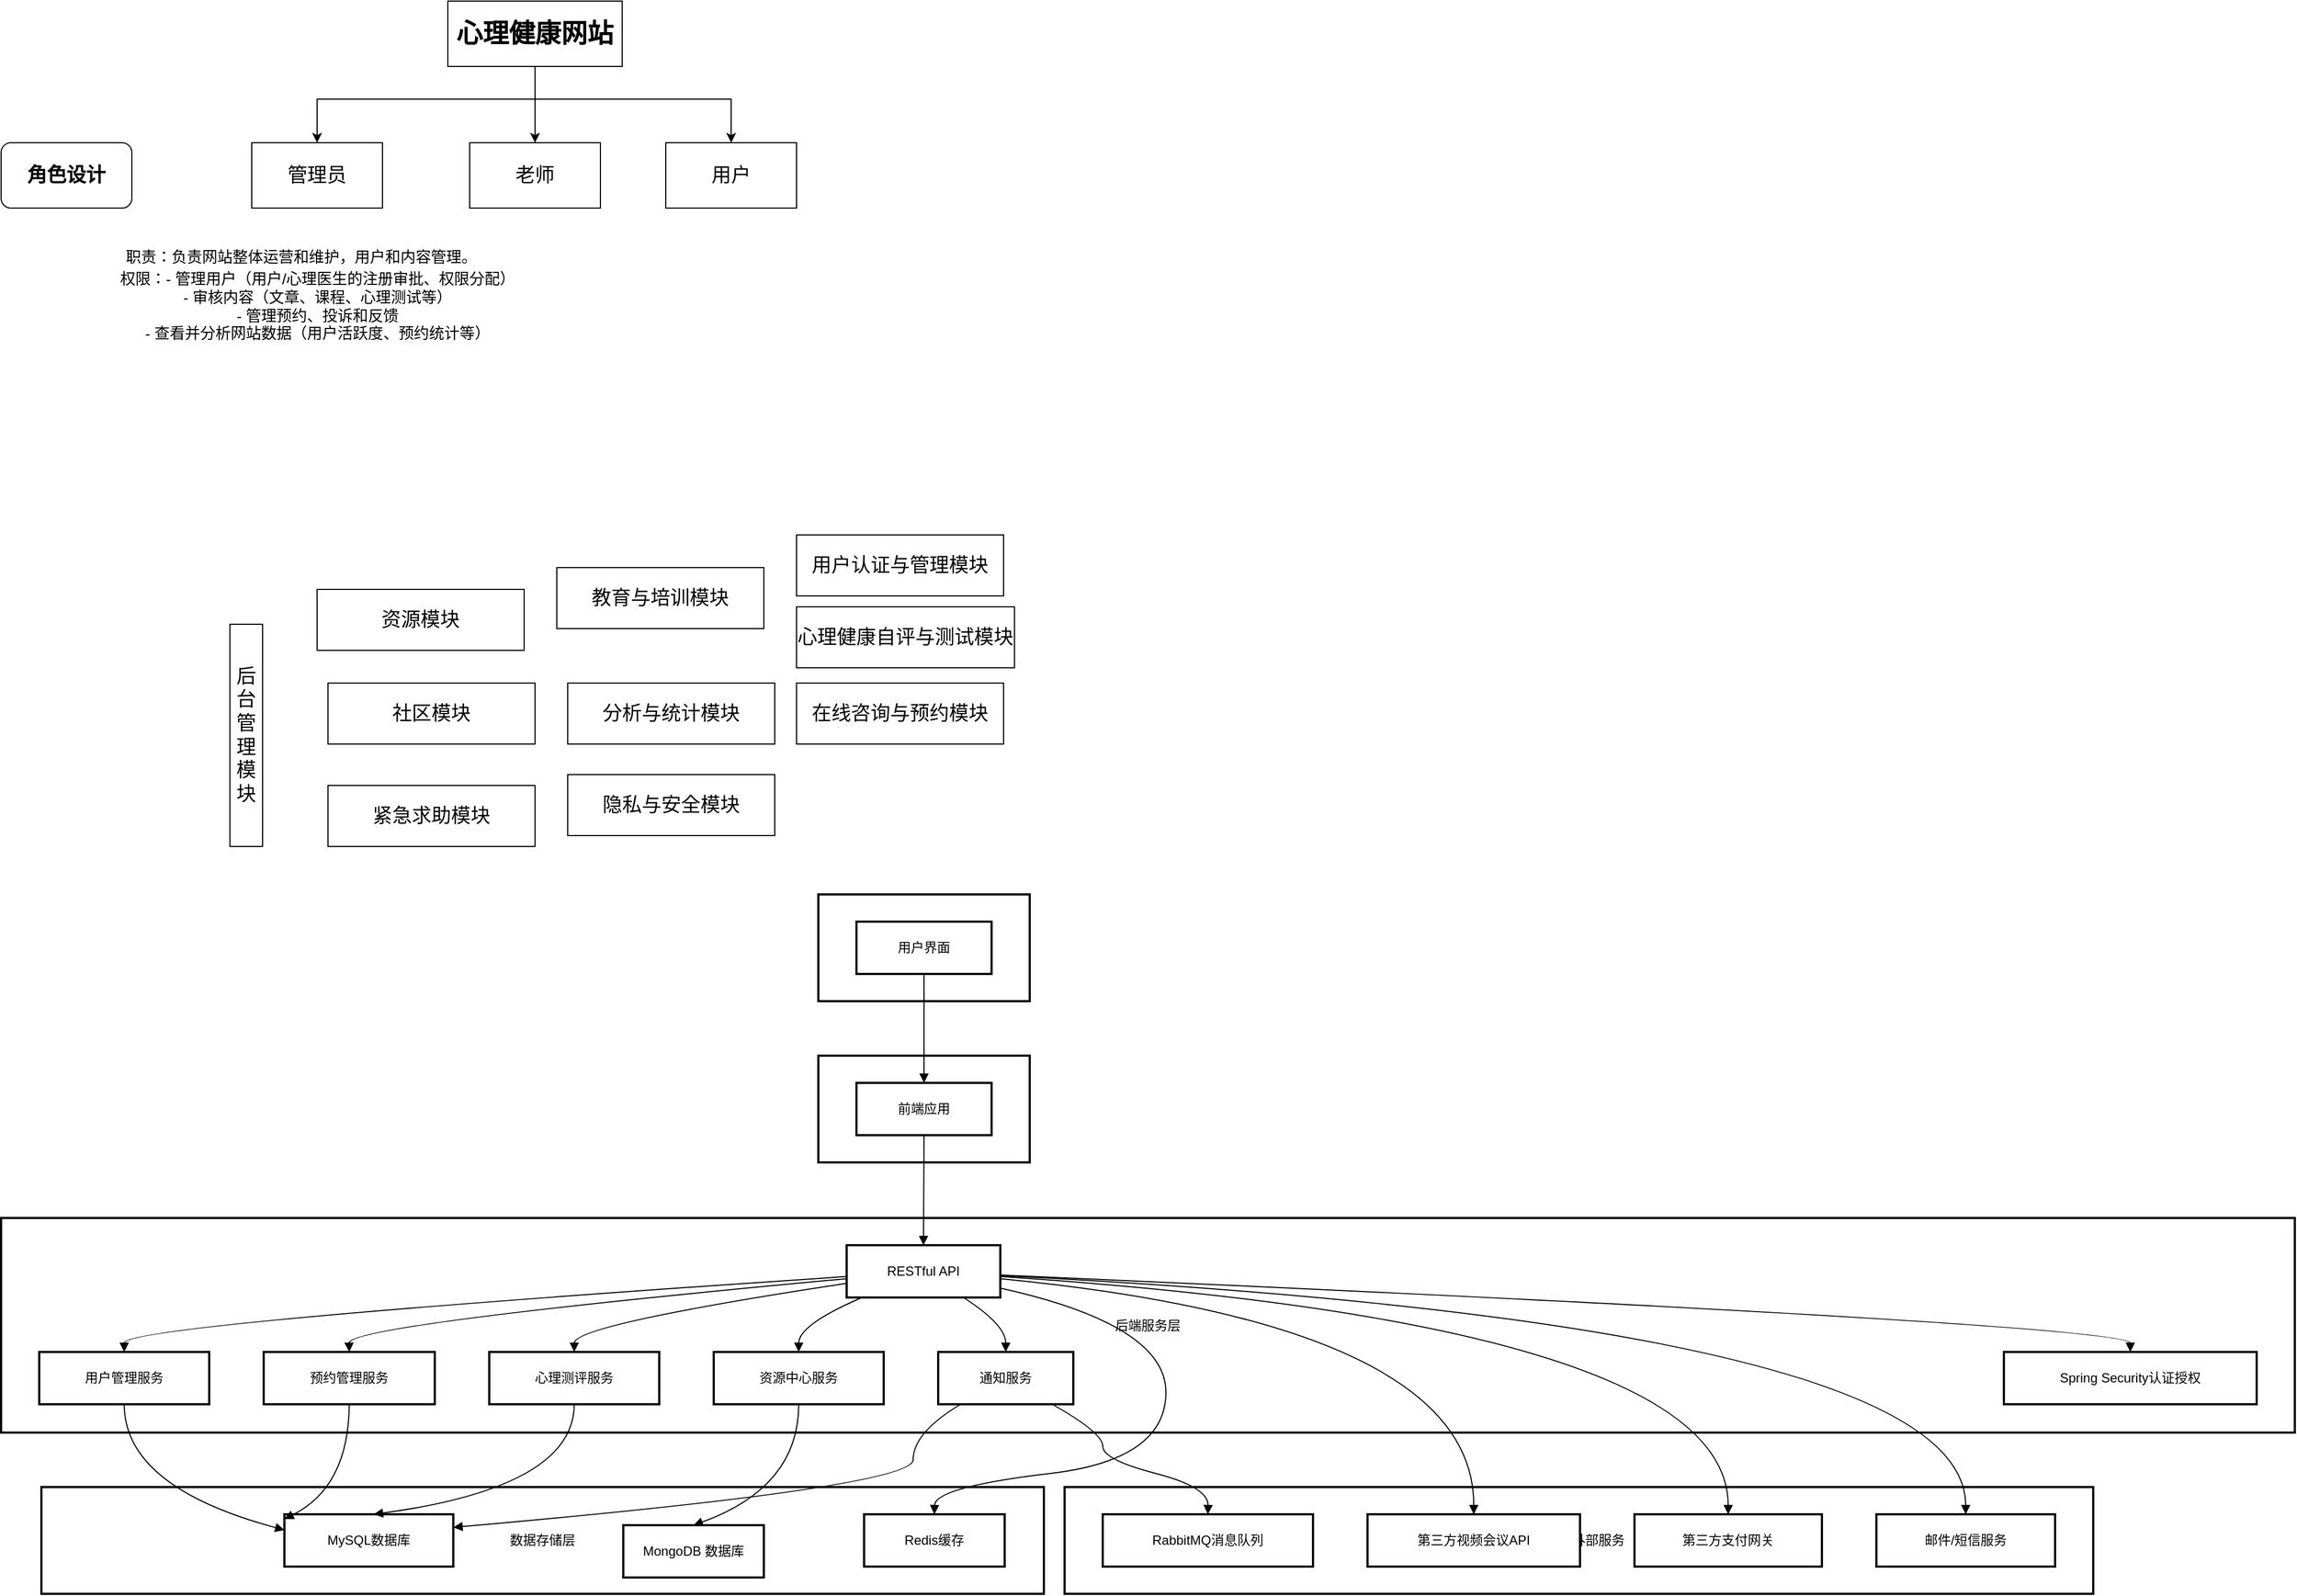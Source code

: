<mxfile version="25.0.2" pages="4">
  <diagram name="第 1 页" id="y-8V5RZZgJeunSg6wXwD">
    <mxGraphModel dx="2580" dy="1258" grid="1" gridSize="10" guides="1" tooltips="1" connect="1" arrows="1" fold="1" page="1" pageScale="1" pageWidth="1169" pageHeight="827" math="0" shadow="0">
      <root>
        <mxCell id="0" />
        <mxCell id="1" parent="0" />
        <mxCell id="hpATUU8GeMw36HXrT1q2-20" style="edgeStyle=orthogonalEdgeStyle;rounded=0;orthogonalLoop=1;jettySize=auto;html=1;entryX=0.5;entryY=0;entryDx=0;entryDy=0;labelBackgroundColor=none;fontColor=default;" parent="1" source="hpATUU8GeMw36HXrT1q2-1" target="hpATUU8GeMw36HXrT1q2-17" edge="1">
          <mxGeometry relative="1" as="geometry">
            <Array as="points">
              <mxPoint x="540" y="250" />
              <mxPoint x="340" y="250" />
            </Array>
          </mxGeometry>
        </mxCell>
        <mxCell id="hpATUU8GeMw36HXrT1q2-21" style="edgeStyle=orthogonalEdgeStyle;rounded=0;orthogonalLoop=1;jettySize=auto;html=1;labelBackgroundColor=none;fontColor=default;" parent="1" source="hpATUU8GeMw36HXrT1q2-1" target="hpATUU8GeMw36HXrT1q2-19" edge="1">
          <mxGeometry relative="1" as="geometry" />
        </mxCell>
        <mxCell id="hpATUU8GeMw36HXrT1q2-22" style="edgeStyle=orthogonalEdgeStyle;rounded=0;orthogonalLoop=1;jettySize=auto;html=1;entryX=0.5;entryY=0;entryDx=0;entryDy=0;labelBackgroundColor=none;fontColor=default;" parent="1" source="hpATUU8GeMw36HXrT1q2-1" target="hpATUU8GeMw36HXrT1q2-18" edge="1">
          <mxGeometry relative="1" as="geometry">
            <Array as="points">
              <mxPoint x="540" y="250" />
              <mxPoint x="720" y="250" />
            </Array>
          </mxGeometry>
        </mxCell>
        <mxCell id="hpATUU8GeMw36HXrT1q2-1" value="&lt;h1&gt;&lt;font style=&quot;font-size: 24px;&quot;&gt;心理健康网站&lt;/font&gt;&lt;/h1&gt;" style="rounded=0;whiteSpace=wrap;html=1;labelBackgroundColor=none;" parent="1" vertex="1">
          <mxGeometry x="460" y="160" width="160" height="60" as="geometry" />
        </mxCell>
        <mxCell id="hpATUU8GeMw36HXrT1q2-6" value="&lt;font style=&quot;font-size: 18px;&quot;&gt;用户认证与管理模块&lt;/font&gt;" style="rounded=0;whiteSpace=wrap;html=1;labelBackgroundColor=none;" parent="1" vertex="1">
          <mxGeometry x="780" y="650" width="190" height="56" as="geometry" />
        </mxCell>
        <mxCell id="hpATUU8GeMw36HXrT1q2-8" value="&lt;font style=&quot;font-size: 18px;&quot;&gt;心理健康自评与测试模块&lt;/font&gt;" style="rounded=0;whiteSpace=wrap;html=1;labelBackgroundColor=none;" parent="1" vertex="1">
          <mxGeometry x="780" y="716" width="200" height="56" as="geometry" />
        </mxCell>
        <mxCell id="hpATUU8GeMw36HXrT1q2-9" value="&lt;font style=&quot;font-size: 18px;&quot;&gt;在线咨询与预约模块&lt;/font&gt;" style="rounded=0;whiteSpace=wrap;html=1;labelBackgroundColor=none;" parent="1" vertex="1">
          <mxGeometry x="780" y="786" width="190" height="56" as="geometry" />
        </mxCell>
        <mxCell id="hpATUU8GeMw36HXrT1q2-10" value="&lt;font style=&quot;font-size: 18px;&quot;&gt;资源模块&lt;/font&gt;" style="rounded=0;whiteSpace=wrap;html=1;labelBackgroundColor=none;" parent="1" vertex="1">
          <mxGeometry x="340" y="700" width="190" height="56" as="geometry" />
        </mxCell>
        <mxCell id="hpATUU8GeMw36HXrT1q2-11" value="&lt;font style=&quot;font-size: 18px;&quot;&gt;社区模块&lt;/font&gt;" style="rounded=0;whiteSpace=wrap;html=1;labelBackgroundColor=none;" parent="1" vertex="1">
          <mxGeometry x="350" y="786" width="190" height="56" as="geometry" />
        </mxCell>
        <mxCell id="hpATUU8GeMw36HXrT1q2-12" value="&lt;font style=&quot;font-size: 18px;&quot;&gt;紧急求助模块&lt;/font&gt;" style="rounded=0;whiteSpace=wrap;html=1;labelBackgroundColor=none;" parent="1" vertex="1">
          <mxGeometry x="350" y="880" width="190" height="56" as="geometry" />
        </mxCell>
        <mxCell id="hpATUU8GeMw36HXrT1q2-13" value="&lt;font style=&quot;font-size: 18px;&quot;&gt;教育与培训模块&lt;/font&gt;" style="rounded=0;whiteSpace=wrap;html=1;labelBackgroundColor=none;" parent="1" vertex="1">
          <mxGeometry x="560" y="680" width="190" height="56" as="geometry" />
        </mxCell>
        <mxCell id="hpATUU8GeMw36HXrT1q2-14" value="&lt;font style=&quot;font-size: 18px;&quot;&gt;分析与统计模块&lt;/font&gt;" style="rounded=0;whiteSpace=wrap;html=1;labelBackgroundColor=none;" parent="1" vertex="1">
          <mxGeometry x="570" y="786" width="190" height="56" as="geometry" />
        </mxCell>
        <mxCell id="hpATUU8GeMw36HXrT1q2-15" value="&lt;font style=&quot;font-size: 18px;&quot;&gt;隐私与安全模块&lt;/font&gt;" style="rounded=0;whiteSpace=wrap;html=1;labelBackgroundColor=none;" parent="1" vertex="1">
          <mxGeometry x="570" y="870" width="190" height="56" as="geometry" />
        </mxCell>
        <mxCell id="hpATUU8GeMw36HXrT1q2-16" value="&lt;font style=&quot;font-size: 18px;&quot;&gt;后台管理模块&lt;/font&gt;" style="rounded=0;whiteSpace=wrap;html=1;labelBackgroundColor=none;" parent="1" vertex="1">
          <mxGeometry x="260" y="732" width="30" height="204" as="geometry" />
        </mxCell>
        <mxCell id="hpATUU8GeMw36HXrT1q2-17" value="&lt;font style=&quot;font-size: 18px;&quot;&gt;管理员&lt;/font&gt;" style="rounded=0;whiteSpace=wrap;html=1;labelBackgroundColor=none;" parent="1" vertex="1">
          <mxGeometry x="280" y="290" width="120" height="60" as="geometry" />
        </mxCell>
        <mxCell id="hpATUU8GeMw36HXrT1q2-18" value="&lt;span style=&quot;font-size: 18px;&quot;&gt;用户&lt;/span&gt;" style="rounded=0;whiteSpace=wrap;html=1;labelBackgroundColor=none;" parent="1" vertex="1">
          <mxGeometry x="660" y="290" width="120" height="60" as="geometry" />
        </mxCell>
        <mxCell id="hpATUU8GeMw36HXrT1q2-19" value="&lt;span style=&quot;font-size: 18px;&quot;&gt;老师&lt;/span&gt;" style="rounded=0;whiteSpace=wrap;html=1;labelBackgroundColor=none;" parent="1" vertex="1">
          <mxGeometry x="480" y="290" width="120" height="60" as="geometry" />
        </mxCell>
        <mxCell id="hpATUU8GeMw36HXrT1q2-23" value="&lt;h2&gt;角色设计&lt;/h2&gt;" style="rounded=1;whiteSpace=wrap;html=1;labelBackgroundColor=none;" parent="1" vertex="1">
          <mxGeometry x="50" y="290" width="120" height="60" as="geometry" />
        </mxCell>
        <mxCell id="hpATUU8GeMw36HXrT1q2-25" value="&lt;font style=&quot;font-size: 14px;&quot;&gt;职责：负责网站整体运营和维护，用户和内容管理。&lt;/font&gt;" style="text;html=1;align=center;verticalAlign=middle;resizable=0;points=[];autosize=1;strokeColor=none;fillColor=none;" parent="1" vertex="1">
          <mxGeometry x="150" y="380" width="350" height="30" as="geometry" />
        </mxCell>
        <mxCell id="hpATUU8GeMw36HXrT1q2-26" value="&lt;font style=&quot;font-size: 14px;&quot;&gt;权限：- 管理用户（用户/心理医生的注册审批、权限分配）&lt;/font&gt;&lt;div&gt;&lt;font style=&quot;font-size: 14px;&quot;&gt;- 审核内容（文章、课程、心理测试等）&lt;br&gt;&lt;/font&gt;&lt;/div&gt;&lt;div&gt;&lt;font style=&quot;font-size: 14px;&quot;&gt;-&amp;nbsp;管理预约、投诉和反馈&lt;/font&gt;&lt;/div&gt;&lt;div&gt;&lt;font style=&quot;font-size: 14px;&quot;&gt;-&amp;nbsp;查看并分析网站数据（用户活跃度、预约统计等）&lt;/font&gt;&lt;/div&gt;" style="text;html=1;align=center;verticalAlign=middle;resizable=0;points=[];autosize=1;strokeColor=none;fillColor=none;" parent="1" vertex="1">
          <mxGeometry x="145" y="400" width="390" height="80" as="geometry" />
        </mxCell>
        <mxCell id="hdvoZAitEVt0l7jEYD3A-1" value="消息与外部服务" style="whiteSpace=wrap;strokeWidth=2;" vertex="1" parent="1">
          <mxGeometry x="1026" y="1524" width="944" height="98" as="geometry" />
        </mxCell>
        <mxCell id="hdvoZAitEVt0l7jEYD3A-2" value="数据存储层" style="whiteSpace=wrap;strokeWidth=2;" vertex="1" parent="1">
          <mxGeometry x="87" y="1524" width="920" height="98" as="geometry" />
        </mxCell>
        <mxCell id="hdvoZAitEVt0l7jEYD3A-3" value="后端服务层" style="whiteSpace=wrap;strokeWidth=2;" vertex="1" parent="1">
          <mxGeometry x="50" y="1277" width="2105" height="197" as="geometry" />
        </mxCell>
        <mxCell id="hdvoZAitEVt0l7jEYD3A-4" value="前端层" style="whiteSpace=wrap;strokeWidth=2;" vertex="1" parent="1">
          <mxGeometry x="800" y="1128" width="194" height="98" as="geometry" />
        </mxCell>
        <mxCell id="hdvoZAitEVt0l7jEYD3A-5" value="用户层" style="whiteSpace=wrap;strokeWidth=2;" vertex="1" parent="1">
          <mxGeometry x="800" y="980" width="194" height="98" as="geometry" />
        </mxCell>
        <mxCell id="hdvoZAitEVt0l7jEYD3A-6" value="用户界面" style="whiteSpace=wrap;strokeWidth=2;" vertex="1" parent="1">
          <mxGeometry x="835" y="1005" width="124" height="48" as="geometry" />
        </mxCell>
        <mxCell id="hdvoZAitEVt0l7jEYD3A-7" value="前端应用" style="whiteSpace=wrap;strokeWidth=2;" vertex="1" parent="1">
          <mxGeometry x="835" y="1153" width="124" height="48" as="geometry" />
        </mxCell>
        <mxCell id="hdvoZAitEVt0l7jEYD3A-8" value="RESTful API" style="whiteSpace=wrap;strokeWidth=2;" vertex="1" parent="1">
          <mxGeometry x="826" y="1302" width="141" height="48" as="geometry" />
        </mxCell>
        <mxCell id="hdvoZAitEVt0l7jEYD3A-9" value="用户管理服务" style="whiteSpace=wrap;strokeWidth=2;" vertex="1" parent="1">
          <mxGeometry x="85" y="1400" width="156" height="48" as="geometry" />
        </mxCell>
        <mxCell id="hdvoZAitEVt0l7jEYD3A-10" value="预约管理服务" style="whiteSpace=wrap;strokeWidth=2;" vertex="1" parent="1">
          <mxGeometry x="291" y="1400" width="157" height="48" as="geometry" />
        </mxCell>
        <mxCell id="hdvoZAitEVt0l7jEYD3A-11" value="心理测评服务" style="whiteSpace=wrap;strokeWidth=2;" vertex="1" parent="1">
          <mxGeometry x="498" y="1400" width="156" height="48" as="geometry" />
        </mxCell>
        <mxCell id="hdvoZAitEVt0l7jEYD3A-12" value="资源中心服务" style="whiteSpace=wrap;strokeWidth=2;" vertex="1" parent="1">
          <mxGeometry x="704" y="1400" width="156" height="48" as="geometry" />
        </mxCell>
        <mxCell id="hdvoZAitEVt0l7jEYD3A-13" value="通知服务" style="whiteSpace=wrap;strokeWidth=2;" vertex="1" parent="1">
          <mxGeometry x="910" y="1400" width="124" height="48" as="geometry" />
        </mxCell>
        <mxCell id="hdvoZAitEVt0l7jEYD3A-14" value="MySQL数据库" style="whiteSpace=wrap;strokeWidth=2;" vertex="1" parent="1">
          <mxGeometry x="310" y="1549" width="155" height="48" as="geometry" />
        </mxCell>
        <mxCell id="hdvoZAitEVt0l7jEYD3A-15" value="Redis缓存" style="whiteSpace=wrap;strokeWidth=2;" vertex="1" parent="1">
          <mxGeometry x="842" y="1549" width="129" height="48" as="geometry" />
        </mxCell>
        <mxCell id="hdvoZAitEVt0l7jEYD3A-16" value="RabbitMQ消息队列" style="whiteSpace=wrap;strokeWidth=2;" vertex="1" parent="1">
          <mxGeometry x="1061" y="1549" width="193" height="48" as="geometry" />
        </mxCell>
        <mxCell id="hdvoZAitEVt0l7jEYD3A-17" value="第三方视频会议API" style="whiteSpace=wrap;strokeWidth=2;" vertex="1" parent="1">
          <mxGeometry x="1304" y="1549" width="195" height="48" as="geometry" />
        </mxCell>
        <mxCell id="hdvoZAitEVt0l7jEYD3A-18" value="第三方支付网关" style="whiteSpace=wrap;strokeWidth=2;" vertex="1" parent="1">
          <mxGeometry x="1549" y="1549" width="172" height="48" as="geometry" />
        </mxCell>
        <mxCell id="hdvoZAitEVt0l7jEYD3A-19" value="邮件/短信服务" style="whiteSpace=wrap;strokeWidth=2;" vertex="1" parent="1">
          <mxGeometry x="1771" y="1549" width="164" height="48" as="geometry" />
        </mxCell>
        <mxCell id="hdvoZAitEVt0l7jEYD3A-20" value="Spring Security认证授权" style="whiteSpace=wrap;strokeWidth=2;" vertex="1" parent="1">
          <mxGeometry x="1888" y="1400" width="232" height="48" as="geometry" />
        </mxCell>
        <mxCell id="hdvoZAitEVt0l7jEYD3A-21" value="" style="curved=1;startArrow=none;endArrow=block;exitX=0.5;exitY=1.01;entryX=0.5;entryY=0.01;rounded=0;" edge="1" parent="1" source="hdvoZAitEVt0l7jEYD3A-6" target="hdvoZAitEVt0l7jEYD3A-7">
          <mxGeometry relative="1" as="geometry">
            <Array as="points" />
          </mxGeometry>
        </mxCell>
        <mxCell id="hdvoZAitEVt0l7jEYD3A-22" value="" style="curved=1;startArrow=none;endArrow=block;exitX=0.5;exitY=1.02;entryX=0.5;entryY=0;rounded=0;" edge="1" parent="1" source="hdvoZAitEVt0l7jEYD3A-7" target="hdvoZAitEVt0l7jEYD3A-8">
          <mxGeometry relative="1" as="geometry">
            <Array as="points" />
          </mxGeometry>
        </mxCell>
        <mxCell id="hdvoZAitEVt0l7jEYD3A-23" value="" style="curved=1;startArrow=none;endArrow=block;exitX=0;exitY=0.6;entryX=0.5;entryY=0;rounded=0;" edge="1" parent="1" source="hdvoZAitEVt0l7jEYD3A-8" target="hdvoZAitEVt0l7jEYD3A-9">
          <mxGeometry relative="1" as="geometry">
            <Array as="points">
              <mxPoint x="163" y="1375" />
            </Array>
          </mxGeometry>
        </mxCell>
        <mxCell id="hdvoZAitEVt0l7jEYD3A-24" value="" style="curved=1;startArrow=none;endArrow=block;exitX=0;exitY=0.64;entryX=0.5;entryY=0;rounded=0;" edge="1" parent="1" source="hdvoZAitEVt0l7jEYD3A-8" target="hdvoZAitEVt0l7jEYD3A-10">
          <mxGeometry relative="1" as="geometry">
            <Array as="points">
              <mxPoint x="369" y="1375" />
            </Array>
          </mxGeometry>
        </mxCell>
        <mxCell id="hdvoZAitEVt0l7jEYD3A-25" value="" style="curved=1;startArrow=none;endArrow=block;exitX=0;exitY=0.73;entryX=0.5;entryY=0;rounded=0;" edge="1" parent="1" source="hdvoZAitEVt0l7jEYD3A-8" target="hdvoZAitEVt0l7jEYD3A-11">
          <mxGeometry relative="1" as="geometry">
            <Array as="points">
              <mxPoint x="576" y="1375" />
            </Array>
          </mxGeometry>
        </mxCell>
        <mxCell id="hdvoZAitEVt0l7jEYD3A-26" value="" style="curved=1;startArrow=none;endArrow=block;exitX=0.1;exitY=1;entryX=0.5;entryY=0;rounded=0;" edge="1" parent="1" source="hdvoZAitEVt0l7jEYD3A-8" target="hdvoZAitEVt0l7jEYD3A-12">
          <mxGeometry relative="1" as="geometry">
            <Array as="points">
              <mxPoint x="782" y="1375" />
            </Array>
          </mxGeometry>
        </mxCell>
        <mxCell id="hdvoZAitEVt0l7jEYD3A-27" value="" style="curved=1;startArrow=none;endArrow=block;exitX=0.76;exitY=1;entryX=0.5;entryY=0;rounded=0;" edge="1" parent="1" source="hdvoZAitEVt0l7jEYD3A-8" target="hdvoZAitEVt0l7jEYD3A-13">
          <mxGeometry relative="1" as="geometry">
            <Array as="points">
              <mxPoint x="972" y="1375" />
            </Array>
          </mxGeometry>
        </mxCell>
        <mxCell id="hdvoZAitEVt0l7jEYD3A-28" value="" style="curved=1;startArrow=none;endArrow=block;exitX=0.5;exitY=1.01;entryX=0;entryY=0.3;rounded=0;" edge="1" parent="1" source="hdvoZAitEVt0l7jEYD3A-9" target="hdvoZAitEVt0l7jEYD3A-14">
          <mxGeometry relative="1" as="geometry">
            <Array as="points">
              <mxPoint x="163" y="1524" />
            </Array>
          </mxGeometry>
        </mxCell>
        <mxCell id="hdvoZAitEVt0l7jEYD3A-29" value="" style="curved=1;startArrow=none;endArrow=block;exitX=0.5;exitY=1.01;entryX=0;entryY=0.09;rounded=0;" edge="1" parent="1" source="hdvoZAitEVt0l7jEYD3A-10" target="hdvoZAitEVt0l7jEYD3A-14">
          <mxGeometry relative="1" as="geometry">
            <Array as="points">
              <mxPoint x="369" y="1524" />
            </Array>
          </mxGeometry>
        </mxCell>
        <mxCell id="hdvoZAitEVt0l7jEYD3A-30" value="" style="curved=1;startArrow=none;endArrow=block;exitX=0.5;exitY=1.01;entryX=0.53;entryY=-0.01;rounded=0;" edge="1" parent="1" source="hdvoZAitEVt0l7jEYD3A-11" target="hdvoZAitEVt0l7jEYD3A-14">
          <mxGeometry relative="1" as="geometry">
            <Array as="points">
              <mxPoint x="576" y="1524" />
            </Array>
          </mxGeometry>
        </mxCell>
        <mxCell id="hdvoZAitEVt0l7jEYD3A-31" value="" style="curved=1;startArrow=none;endArrow=block;exitX=0.5;exitY=1.01;entryX=0.5;entryY=0;rounded=0;entryDx=0;entryDy=0;" edge="1" parent="1" source="hdvoZAitEVt0l7jEYD3A-12" target="hdvoZAitEVt0l7jEYD3A-39">
          <mxGeometry relative="1" as="geometry">
            <Array as="points">
              <mxPoint x="782" y="1524" />
            </Array>
          </mxGeometry>
        </mxCell>
        <mxCell id="hdvoZAitEVt0l7jEYD3A-32" value="" style="curved=1;startArrow=none;endArrow=block;exitX=0.16;exitY=1.01;entryX=1;entryY=0.25;rounded=0;" edge="1" parent="1" source="hdvoZAitEVt0l7jEYD3A-13" target="hdvoZAitEVt0l7jEYD3A-14">
          <mxGeometry relative="1" as="geometry">
            <Array as="points">
              <mxPoint x="887" y="1474" />
              <mxPoint x="887" y="1524" />
            </Array>
          </mxGeometry>
        </mxCell>
        <mxCell id="hdvoZAitEVt0l7jEYD3A-33" value="" style="curved=1;startArrow=none;endArrow=block;exitX=1;exitY=0.82;entryX=0.5;entryY=-0.01;rounded=0;" edge="1" parent="1" source="hdvoZAitEVt0l7jEYD3A-8" target="hdvoZAitEVt0l7jEYD3A-15">
          <mxGeometry relative="1" as="geometry">
            <Array as="points">
              <mxPoint x="1119" y="1375" />
              <mxPoint x="1119" y="1499" />
              <mxPoint x="907" y="1524" />
            </Array>
          </mxGeometry>
        </mxCell>
        <mxCell id="hdvoZAitEVt0l7jEYD3A-34" value="" style="curved=1;startArrow=none;endArrow=block;exitX=0.85;exitY=1.01;entryX=0.5;entryY=-0.01;rounded=0;" edge="1" parent="1" source="hdvoZAitEVt0l7jEYD3A-13" target="hdvoZAitEVt0l7jEYD3A-16">
          <mxGeometry relative="1" as="geometry">
            <Array as="points">
              <mxPoint x="1061" y="1474" />
              <mxPoint x="1061" y="1499" />
              <mxPoint x="1158" y="1524" />
            </Array>
          </mxGeometry>
        </mxCell>
        <mxCell id="hdvoZAitEVt0l7jEYD3A-35" value="" style="curved=1;startArrow=none;endArrow=block;exitX=1;exitY=0.64;entryX=0.5;entryY=-0.01;rounded=0;" edge="1" parent="1" source="hdvoZAitEVt0l7jEYD3A-8" target="hdvoZAitEVt0l7jEYD3A-17">
          <mxGeometry relative="1" as="geometry">
            <Array as="points">
              <mxPoint x="1402" y="1375" />
            </Array>
          </mxGeometry>
        </mxCell>
        <mxCell id="hdvoZAitEVt0l7jEYD3A-36" value="" style="curved=1;startArrow=none;endArrow=block;exitX=1;exitY=0.6;entryX=0.5;entryY=-0.01;rounded=0;" edge="1" parent="1" source="hdvoZAitEVt0l7jEYD3A-8" target="hdvoZAitEVt0l7jEYD3A-18">
          <mxGeometry relative="1" as="geometry">
            <Array as="points">
              <mxPoint x="1635" y="1375" />
            </Array>
          </mxGeometry>
        </mxCell>
        <mxCell id="hdvoZAitEVt0l7jEYD3A-37" value="" style="curved=1;startArrow=none;endArrow=block;exitX=1;exitY=0.58;entryX=0.5;entryY=-0.01;rounded=0;" edge="1" parent="1" source="hdvoZAitEVt0l7jEYD3A-8" target="hdvoZAitEVt0l7jEYD3A-19">
          <mxGeometry relative="1" as="geometry">
            <Array as="points">
              <mxPoint x="1853" y="1375" />
            </Array>
          </mxGeometry>
        </mxCell>
        <mxCell id="hdvoZAitEVt0l7jEYD3A-38" value="" style="curved=1;startArrow=none;endArrow=block;exitX=1;exitY=0.57;entryX=0.5;entryY=0;rounded=0;" edge="1" parent="1" source="hdvoZAitEVt0l7jEYD3A-8" target="hdvoZAitEVt0l7jEYD3A-20">
          <mxGeometry relative="1" as="geometry">
            <Array as="points">
              <mxPoint x="2004" y="1375" />
            </Array>
          </mxGeometry>
        </mxCell>
        <mxCell id="hdvoZAitEVt0l7jEYD3A-39" value="MongoDB 数据库" style="whiteSpace=wrap;strokeWidth=2;" vertex="1" parent="1">
          <mxGeometry x="621" y="1559" width="129" height="48" as="geometry" />
        </mxCell>
      </root>
    </mxGraphModel>
  </diagram>
  <diagram id="-dd7LcsGeL9uPlAxrBrk" name="系统需求分析">
    <mxGraphModel dx="1122" dy="547" grid="1" gridSize="10" guides="1" tooltips="1" connect="1" arrows="1" fold="1" page="1" pageScale="1" pageWidth="1169" pageHeight="827" math="0" shadow="0">
      <root>
        <mxCell id="0" />
        <mxCell id="1" parent="0" />
        <mxCell id="NlNy94GAQLykINtwfoXQ-14" value="" style="rounded=0;whiteSpace=wrap;html=1;" vertex="1" parent="1">
          <mxGeometry x="1284" y="1860" width="1056" height="210" as="geometry" />
        </mxCell>
        <mxCell id="NlNy94GAQLykINtwfoXQ-13" value="" style="rounded=0;whiteSpace=wrap;html=1;" vertex="1" parent="1">
          <mxGeometry x="1485" y="430" width="1325" height="510" as="geometry" />
        </mxCell>
        <mxCell id="NlNy94GAQLykINtwfoXQ-5" value="" style="rounded=0;whiteSpace=wrap;html=1;" vertex="1" parent="1">
          <mxGeometry x="1185" y="2066.5" width="805" height="673.5" as="geometry" />
        </mxCell>
        <mxCell id="NlNy94GAQLykINtwfoXQ-4" value="" style="rounded=0;whiteSpace=wrap;html=1;" vertex="1" parent="1">
          <mxGeometry x="1360" y="1080" width="640" height="720" as="geometry" />
        </mxCell>
        <mxCell id="NlNy94GAQLykINtwfoXQ-2" value="" style="rounded=0;whiteSpace=wrap;html=1;" vertex="1" parent="1">
          <mxGeometry x="10" y="313" width="490" height="787" as="geometry" />
        </mxCell>
        <mxCell id="79Nv1eJo3mPsGohH3SA5-1" value="学生" style="ellipse;aspect=fixed;strokeWidth=2;whiteSpace=wrap;" parent="1" vertex="1">
          <mxGeometry x="599" y="36" width="47" height="47" as="geometry" />
        </mxCell>
        <mxCell id="79Nv1eJo3mPsGohH3SA5-2" value="心理医生" style="ellipse;aspect=fixed;strokeWidth=2;whiteSpace=wrap;" parent="1" vertex="1">
          <mxGeometry x="1148" y="20" width="79" height="79" as="geometry" />
        </mxCell>
        <mxCell id="79Nv1eJo3mPsGohH3SA5-3" value="管理员" style="ellipse;aspect=fixed;strokeWidth=2;whiteSpace=wrap;" parent="1" vertex="1">
          <mxGeometry x="1487" y="28" width="63" height="63" as="geometry" />
        </mxCell>
        <mxCell id="79Nv1eJo3mPsGohH3SA5-4" value="登录系统" style="strokeWidth=2;shape=process;whiteSpace=wrap;size=0.04;" parent="1" vertex="1">
          <mxGeometry x="1301" y="149" width="96" height="33" as="geometry" />
        </mxCell>
        <mxCell id="79Nv1eJo3mPsGohH3SA5-5" value="注册账号" style="strokeWidth=2;shape=process;whiteSpace=wrap;size=0.04;" parent="1" vertex="1">
          <mxGeometry x="802" y="149" width="95" height="33" as="geometry" />
        </mxCell>
        <mxCell id="79Nv1eJo3mPsGohH3SA5-6" value="预约咨询" style="strokeWidth=2;shape=process;whiteSpace=wrap;size=0.04;" parent="1" vertex="1">
          <mxGeometry x="656" y="149" width="96" height="33" as="geometry" />
        </mxCell>
        <mxCell id="79Nv1eJo3mPsGohH3SA5-7" value="填写心理测评" style="strokeWidth=2;shape=process;whiteSpace=wrap;size=0.04;" parent="1" vertex="1">
          <mxGeometry x="479" y="149" width="127" height="33" as="geometry" />
        </mxCell>
        <mxCell id="79Nv1eJo3mPsGohH3SA5-8" value="查看测评报告" style="strokeWidth=2;shape=process;whiteSpace=wrap;size=0.04;" parent="1" vertex="1">
          <mxGeometry x="302" y="149" width="127" height="33" as="geometry" />
        </mxCell>
        <mxCell id="79Nv1eJo3mPsGohH3SA5-9" value="接收预约请求" style="strokeWidth=2;shape=process;whiteSpace=wrap;size=0.04;" parent="1" vertex="1">
          <mxGeometry x="1124" y="149" width="128" height="33" as="geometry" />
        </mxCell>
        <mxCell id="79Nv1eJo3mPsGohH3SA5-10" value="填写诊断反馈" style="strokeWidth=2;shape=process;whiteSpace=wrap;size=0.04;" parent="1" vertex="1">
          <mxGeometry x="947" y="149" width="127" height="33" as="geometry" />
        </mxCell>
        <mxCell id="79Nv1eJo3mPsGohH3SA5-11" value="管理用户" style="strokeWidth=2;shape=process;whiteSpace=wrap;size=0.04;" parent="1" vertex="1">
          <mxGeometry x="1640" y="149" width="95" height="33" as="geometry" />
        </mxCell>
        <mxCell id="79Nv1eJo3mPsGohH3SA5-12" value="管理文章与公告" style="strokeWidth=2;shape=process;whiteSpace=wrap;size=0.04;" parent="1" vertex="1">
          <mxGeometry x="1447" y="149" width="143" height="33" as="geometry" />
        </mxCell>
        <mxCell id="79Nv1eJo3mPsGohH3SA5-13" value="使用AI心理助手" style="strokeWidth=2;shape=process;whiteSpace=wrap;size=0.04;" parent="1" vertex="1">
          <mxGeometry x="110" y="149" width="142" height="33" as="geometry" />
        </mxCell>
        <mxCell id="79Nv1eJo3mPsGohH3SA5-14" value="" style="curved=1;startArrow=none;endArrow=block;exitX=1.01;exitY=0.55;entryX=0.16;entryY=0;rounded=0;" parent="1" source="79Nv1eJo3mPsGohH3SA5-1" target="79Nv1eJo3mPsGohH3SA5-4" edge="1">
          <mxGeometry relative="1" as="geometry">
            <Array as="points">
              <mxPoint x="1268" y="124" />
            </Array>
          </mxGeometry>
        </mxCell>
        <mxCell id="79Nv1eJo3mPsGohH3SA5-15" value="" style="curved=1;startArrow=none;endArrow=block;exitX=1.01;exitY=0.64;entryX=0.49;entryY=0;rounded=0;" parent="1" source="79Nv1eJo3mPsGohH3SA5-1" target="79Nv1eJo3mPsGohH3SA5-5" edge="1">
          <mxGeometry relative="1" as="geometry">
            <Array as="points">
              <mxPoint x="849" y="124" />
            </Array>
          </mxGeometry>
        </mxCell>
        <mxCell id="79Nv1eJo3mPsGohH3SA5-16" value="" style="curved=1;startArrow=none;endArrow=block;exitX=1.01;exitY=0.9;entryX=0.5;entryY=0;rounded=0;" parent="1" source="79Nv1eJo3mPsGohH3SA5-1" target="79Nv1eJo3mPsGohH3SA5-6" edge="1">
          <mxGeometry relative="1" as="geometry">
            <Array as="points">
              <mxPoint x="704" y="124" />
            </Array>
          </mxGeometry>
        </mxCell>
        <mxCell id="79Nv1eJo3mPsGohH3SA5-17" value="" style="curved=1;startArrow=none;endArrow=block;exitX=0.01;exitY=0.9;entryX=0.5;entryY=0;rounded=0;" parent="1" source="79Nv1eJo3mPsGohH3SA5-1" target="79Nv1eJo3mPsGohH3SA5-7" edge="1">
          <mxGeometry relative="1" as="geometry">
            <Array as="points">
              <mxPoint x="542" y="124" />
            </Array>
          </mxGeometry>
        </mxCell>
        <mxCell id="79Nv1eJo3mPsGohH3SA5-18" value="" style="curved=1;startArrow=none;endArrow=block;exitX=0.01;exitY=0.63;entryX=0.5;entryY=0;rounded=0;" parent="1" source="79Nv1eJo3mPsGohH3SA5-1" target="79Nv1eJo3mPsGohH3SA5-8" edge="1">
          <mxGeometry relative="1" as="geometry">
            <Array as="points">
              <mxPoint x="365" y="124" />
            </Array>
          </mxGeometry>
        </mxCell>
        <mxCell id="79Nv1eJo3mPsGohH3SA5-19" value="" style="curved=1;startArrow=none;endArrow=block;exitX=0.01;exitY=0.57;entryX=0.5;entryY=0;rounded=0;" parent="1" source="79Nv1eJo3mPsGohH3SA5-1" target="79Nv1eJo3mPsGohH3SA5-13" edge="1">
          <mxGeometry relative="1" as="geometry">
            <Array as="points">
              <mxPoint x="181" y="124" />
            </Array>
          </mxGeometry>
        </mxCell>
        <mxCell id="79Nv1eJo3mPsGohH3SA5-20" value="" style="curved=1;startArrow=none;endArrow=block;exitX=1;exitY=0.7;entryX=0.5;entryY=0;rounded=0;" parent="1" source="79Nv1eJo3mPsGohH3SA5-2" target="79Nv1eJo3mPsGohH3SA5-4" edge="1">
          <mxGeometry relative="1" as="geometry">
            <Array as="points">
              <mxPoint x="1349" y="124" />
            </Array>
          </mxGeometry>
        </mxCell>
        <mxCell id="79Nv1eJo3mPsGohH3SA5-21" value="" style="curved=1;startArrow=none;endArrow=block;exitX=0.5;exitY=1;entryX=0.5;entryY=0;rounded=0;" parent="1" source="79Nv1eJo3mPsGohH3SA5-2" target="79Nv1eJo3mPsGohH3SA5-9" edge="1">
          <mxGeometry relative="1" as="geometry">
            <Array as="points" />
          </mxGeometry>
        </mxCell>
        <mxCell id="79Nv1eJo3mPsGohH3SA5-22" value="" style="curved=1;startArrow=none;endArrow=block;exitX=0;exitY=0.68;entryX=0.5;entryY=0;rounded=0;" parent="1" source="79Nv1eJo3mPsGohH3SA5-2" target="79Nv1eJo3mPsGohH3SA5-10" edge="1">
          <mxGeometry relative="1" as="geometry">
            <Array as="points">
              <mxPoint x="1010" y="124" />
            </Array>
          </mxGeometry>
        </mxCell>
        <mxCell id="79Nv1eJo3mPsGohH3SA5-23" value="" style="curved=1;startArrow=none;endArrow=block;exitX=0;exitY=0.88;entryX=0.86;entryY=0;rounded=0;" parent="1" source="79Nv1eJo3mPsGohH3SA5-3" target="79Nv1eJo3mPsGohH3SA5-4" edge="1">
          <mxGeometry relative="1" as="geometry">
            <Array as="points">
              <mxPoint x="1434" y="124" />
            </Array>
          </mxGeometry>
        </mxCell>
        <mxCell id="79Nv1eJo3mPsGohH3SA5-24" value="" style="curved=1;startArrow=none;endArrow=block;exitX=1;exitY=0.69;entryX=0.5;entryY=0;rounded=0;" parent="1" source="79Nv1eJo3mPsGohH3SA5-3" target="79Nv1eJo3mPsGohH3SA5-11" edge="1">
          <mxGeometry relative="1" as="geometry">
            <Array as="points">
              <mxPoint x="1688" y="124" />
            </Array>
          </mxGeometry>
        </mxCell>
        <mxCell id="79Nv1eJo3mPsGohH3SA5-25" value="" style="curved=1;startArrow=none;endArrow=block;exitX=0.5;exitY=1;entryX=0.5;entryY=0;rounded=0;" parent="1" source="79Nv1eJo3mPsGohH3SA5-3" target="79Nv1eJo3mPsGohH3SA5-12" edge="1">
          <mxGeometry relative="1" as="geometry">
            <Array as="points" />
          </mxGeometry>
        </mxCell>
        <mxCell id="79Nv1eJo3mPsGohH3SA5-26" value="用例图" style="whiteSpace=wrap;html=1;" parent="1" vertex="1">
          <mxGeometry x="50" y="10" width="120" height="60" as="geometry" />
        </mxCell>
        <mxCell id="79Nv1eJo3mPsGohH3SA5-27" value="系统流程图" style="whiteSpace=wrap;html=1;" parent="1" vertex="1">
          <mxGeometry x="60" y="240" width="120" height="60" as="geometry" />
        </mxCell>
        <mxCell id="79Nv1eJo3mPsGohH3SA5-28" value="患者登录系统" style="whiteSpace=wrap;strokeWidth=2;" parent="1" vertex="1">
          <mxGeometry x="153" y="320" width="156" height="48" as="geometry" />
        </mxCell>
        <mxCell id="79Nv1eJo3mPsGohH3SA5-29" value="是否已注册？" style="rhombus;strokeWidth=2;whiteSpace=wrap;" parent="1" vertex="1">
          <mxGeometry x="159" y="400" width="144" height="144" as="geometry" />
        </mxCell>
        <mxCell id="79Nv1eJo3mPsGohH3SA5-30" value="跳转注册页面" style="whiteSpace=wrap;strokeWidth=2;" parent="1" vertex="1">
          <mxGeometry x="32" y="539" width="156" height="48" as="geometry" />
        </mxCell>
        <mxCell id="79Nv1eJo3mPsGohH3SA5-31" value="进入系统首页" style="whiteSpace=wrap;strokeWidth=2;" parent="1" vertex="1">
          <mxGeometry x="270" y="539" width="156" height="48" as="geometry" />
        </mxCell>
        <mxCell id="79Nv1eJo3mPsGohH3SA5-32" value="选择心理医生" style="whiteSpace=wrap;strokeWidth=2;" parent="1" vertex="1">
          <mxGeometry x="270" y="630" width="156" height="48" as="geometry" />
        </mxCell>
        <mxCell id="79Nv1eJo3mPsGohH3SA5-33" value="提交预约请求" style="whiteSpace=wrap;strokeWidth=2;" parent="1" vertex="1">
          <mxGeometry x="270" y="722" width="157" height="48" as="geometry" />
        </mxCell>
        <mxCell id="79Nv1eJo3mPsGohH3SA5-34" value="等待医生确认" style="whiteSpace=wrap;strokeWidth=2;" parent="1" vertex="1">
          <mxGeometry x="268" y="812.5" width="158" height="48" as="geometry" />
        </mxCell>
        <mxCell id="79Nv1eJo3mPsGohH3SA5-35" value="预约成功通知" style="whiteSpace=wrap;strokeWidth=2;" parent="1" vertex="1">
          <mxGeometry x="268" y="889" width="157" height="48" as="geometry" />
        </mxCell>
        <mxCell id="79Nv1eJo3mPsGohH3SA5-36" value="" style="curved=1;startArrow=none;endArrow=block;exitX=0.5;exitY=1.01;entryX=0.5;entryY=0;rounded=0;" parent="1" source="79Nv1eJo3mPsGohH3SA5-28" target="79Nv1eJo3mPsGohH3SA5-29" edge="1">
          <mxGeometry relative="1" as="geometry">
            <Array as="points" />
          </mxGeometry>
        </mxCell>
        <mxCell id="79Nv1eJo3mPsGohH3SA5-37" value="否" style="curved=1;startArrow=none;endArrow=block;exitX=0.02;exitY=1.01;rounded=0;" parent="1" source="79Nv1eJo3mPsGohH3SA5-29" edge="1">
          <mxGeometry relative="1" as="geometry">
            <Array as="points">
              <mxPoint x="150" y="510" />
              <mxPoint x="128" y="520" />
            </Array>
            <mxPoint x="110" y="539" as="targetPoint" />
          </mxGeometry>
        </mxCell>
        <mxCell id="79Nv1eJo3mPsGohH3SA5-38" value="是" style="curved=1;startArrow=none;endArrow=block;exitX=0.98;exitY=1.01;entryX=0.5;entryY=0;rounded=0;" parent="1" source="79Nv1eJo3mPsGohH3SA5-29" target="79Nv1eJo3mPsGohH3SA5-31" edge="1">
          <mxGeometry relative="1" as="geometry">
            <Array as="points">
              <mxPoint x="300" y="510" />
              <mxPoint x="330" y="520" />
            </Array>
          </mxGeometry>
        </mxCell>
        <mxCell id="79Nv1eJo3mPsGohH3SA5-39" value="" style="curved=1;startArrow=none;endArrow=block;exitX=0.5;exitY=1.01;entryX=0.5;entryY=-0.01;rounded=0;" parent="1" source="79Nv1eJo3mPsGohH3SA5-31" target="79Nv1eJo3mPsGohH3SA5-32" edge="1">
          <mxGeometry relative="1" as="geometry">
            <Array as="points" />
          </mxGeometry>
        </mxCell>
        <mxCell id="79Nv1eJo3mPsGohH3SA5-40" value="" style="curved=1;startArrow=none;endArrow=block;exitX=0.5;exitY=1;entryX=0.5;entryY=0;rounded=0;" parent="1" source="79Nv1eJo3mPsGohH3SA5-32" target="79Nv1eJo3mPsGohH3SA5-33" edge="1">
          <mxGeometry relative="1" as="geometry">
            <Array as="points" />
          </mxGeometry>
        </mxCell>
        <mxCell id="79Nv1eJo3mPsGohH3SA5-41" value="" style="curved=1;startArrow=none;endArrow=block;exitX=0.5;exitY=1.01;entryX=0.5;entryY=0.01;rounded=0;" parent="1" source="79Nv1eJo3mPsGohH3SA5-33" target="79Nv1eJo3mPsGohH3SA5-34" edge="1">
          <mxGeometry relative="1" as="geometry">
            <Array as="points" />
          </mxGeometry>
        </mxCell>
        <mxCell id="79Nv1eJo3mPsGohH3SA5-42" value="" style="curved=1;startArrow=none;endArrow=block;exitX=0.5;exitY=1.02;entryX=0.5;entryY=0;rounded=0;" parent="1" source="79Nv1eJo3mPsGohH3SA5-34" target="79Nv1eJo3mPsGohH3SA5-35" edge="1">
          <mxGeometry relative="1" as="geometry">
            <Array as="points" />
          </mxGeometry>
        </mxCell>
        <mxCell id="79Nv1eJo3mPsGohH3SA5-43" value="活动图" style="whiteSpace=wrap;html=1;" parent="1" vertex="1">
          <mxGeometry x="482.5" y="240" width="120" height="60" as="geometry" />
        </mxCell>
        <mxCell id="79Nv1eJo3mPsGohH3SA5-44" value="开始" style="rounded=1;whiteSpace=wrap;arcSize=50;strokeWidth=2;" parent="1" vertex="1">
          <mxGeometry x="722" y="230" width="56" height="33" as="geometry" />
        </mxCell>
        <mxCell id="79Nv1eJo3mPsGohH3SA5-45" value="进入心理测评页面" style="whiteSpace=wrap;strokeWidth=2;" parent="1" vertex="1">
          <mxGeometry x="656" y="313" width="188" height="48" as="geometry" />
        </mxCell>
        <mxCell id="79Nv1eJo3mPsGohH3SA5-46" value="选择测评量表" style="whiteSpace=wrap;strokeWidth=2;" parent="1" vertex="1">
          <mxGeometry x="672" y="412" width="156" height="48" as="geometry" />
        </mxCell>
        <mxCell id="79Nv1eJo3mPsGohH3SA5-47" value="逐题作答" style="whiteSpace=wrap;strokeWidth=2;" parent="1" vertex="1">
          <mxGeometry x="688" y="510" width="125" height="48" as="geometry" />
        </mxCell>
        <mxCell id="79Nv1eJo3mPsGohH3SA5-48" value="提交测评问卷" style="whiteSpace=wrap;strokeWidth=2;" parent="1" vertex="1">
          <mxGeometry x="671" y="609" width="158" height="48" as="geometry" />
        </mxCell>
        <mxCell id="79Nv1eJo3mPsGohH3SA5-49" value="系统计算分数" style="whiteSpace=wrap;strokeWidth=2;" parent="1" vertex="1">
          <mxGeometry x="672" y="707" width="157" height="48" as="geometry" />
        </mxCell>
        <mxCell id="79Nv1eJo3mPsGohH3SA5-50" value="生成结果报告" style="whiteSpace=wrap;strokeWidth=2;" parent="1" vertex="1">
          <mxGeometry x="672" y="805" width="156" height="48" as="geometry" />
        </mxCell>
        <mxCell id="79Nv1eJo3mPsGohH3SA5-51" value="结束" style="rounded=1;whiteSpace=wrap;arcSize=50;strokeWidth=2;" parent="1" vertex="1">
          <mxGeometry x="722" y="904" width="57" height="33" as="geometry" />
        </mxCell>
        <mxCell id="79Nv1eJo3mPsGohH3SA5-52" value="" style="curved=1;startArrow=none;endArrow=block;exitX=0.5;exitY=1.01;entryX=0.5;entryY=0.01;rounded=0;" parent="1" source="79Nv1eJo3mPsGohH3SA5-44" target="79Nv1eJo3mPsGohH3SA5-45" edge="1">
          <mxGeometry relative="1" as="geometry">
            <Array as="points" />
          </mxGeometry>
        </mxCell>
        <mxCell id="79Nv1eJo3mPsGohH3SA5-53" value="" style="curved=1;startArrow=none;endArrow=block;exitX=0.5;exitY=1.02;entryX=0.5;entryY=0;rounded=0;" parent="1" source="79Nv1eJo3mPsGohH3SA5-45" target="79Nv1eJo3mPsGohH3SA5-46" edge="1">
          <mxGeometry relative="1" as="geometry">
            <Array as="points" />
          </mxGeometry>
        </mxCell>
        <mxCell id="79Nv1eJo3mPsGohH3SA5-54" value="" style="curved=1;startArrow=none;endArrow=block;exitX=0.5;exitY=1;entryX=0.5;entryY=0;rounded=0;" parent="1" source="79Nv1eJo3mPsGohH3SA5-46" target="79Nv1eJo3mPsGohH3SA5-47" edge="1">
          <mxGeometry relative="1" as="geometry">
            <Array as="points" />
          </mxGeometry>
        </mxCell>
        <mxCell id="79Nv1eJo3mPsGohH3SA5-55" value="" style="curved=1;startArrow=none;endArrow=block;exitX=0.5;exitY=1.01;entryX=0.5;entryY=-0.01;rounded=0;" parent="1" source="79Nv1eJo3mPsGohH3SA5-47" target="79Nv1eJo3mPsGohH3SA5-48" edge="1">
          <mxGeometry relative="1" as="geometry">
            <Array as="points" />
          </mxGeometry>
        </mxCell>
        <mxCell id="79Nv1eJo3mPsGohH3SA5-56" value="" style="curved=1;startArrow=none;endArrow=block;exitX=0.5;exitY=1;entryX=0.5;entryY=0;rounded=0;" parent="1" source="79Nv1eJo3mPsGohH3SA5-48" target="79Nv1eJo3mPsGohH3SA5-49" edge="1">
          <mxGeometry relative="1" as="geometry">
            <Array as="points" />
          </mxGeometry>
        </mxCell>
        <mxCell id="79Nv1eJo3mPsGohH3SA5-57" value="" style="curved=1;startArrow=none;endArrow=block;exitX=0.5;exitY=1.01;entryX=0.5;entryY=0.01;rounded=0;" parent="1" source="79Nv1eJo3mPsGohH3SA5-49" target="79Nv1eJo3mPsGohH3SA5-50" edge="1">
          <mxGeometry relative="1" as="geometry">
            <Array as="points" />
          </mxGeometry>
        </mxCell>
        <mxCell id="79Nv1eJo3mPsGohH3SA5-58" value="" style="curved=1;startArrow=none;endArrow=block;exitX=0.5;exitY=1.02;entryX=0.49;entryY=-0.01;rounded=0;" parent="1" source="79Nv1eJo3mPsGohH3SA5-50" target="79Nv1eJo3mPsGohH3SA5-51" edge="1">
          <mxGeometry relative="1" as="geometry">
            <Array as="points" />
          </mxGeometry>
        </mxCell>
        <mxCell id="79Nv1eJo3mPsGohH3SA5-59" value="Student" style="swimlane;fontStyle=1;align=center;verticalAlign=top;childLayout=stackLayout;horizontal=1;startSize=25.273;horizontalStack=0;resizeParent=1;resizeParentMax=0;resizeLast=0;collapsible=0;marginBottom=0;" parent="1" vertex="1">
          <mxGeometry x="1245" y="361" width="152" height="138.273" as="geometry" />
        </mxCell>
        <mxCell id="79Nv1eJo3mPsGohH3SA5-60" value="+String id" style="text;strokeColor=none;fillColor=none;align=left;verticalAlign=top;spacingLeft=4;spacingRight=4;overflow=hidden;rotatable=0;points=[[0,0.5],[1,0.5]];portConstraint=eastwest;" parent="79Nv1eJo3mPsGohH3SA5-59" vertex="1">
          <mxGeometry y="25.273" width="152" height="25" as="geometry" />
        </mxCell>
        <mxCell id="79Nv1eJo3mPsGohH3SA5-61" value="+String name" style="text;strokeColor=none;fillColor=none;align=left;verticalAlign=top;spacingLeft=4;spacingRight=4;overflow=hidden;rotatable=0;points=[[0,0.5],[1,0.5]];portConstraint=eastwest;" parent="79Nv1eJo3mPsGohH3SA5-59" vertex="1">
          <mxGeometry y="50.273" width="152" height="25" as="geometry" />
        </mxCell>
        <mxCell id="79Nv1eJo3mPsGohH3SA5-62" value="+String email" style="text;strokeColor=none;fillColor=none;align=left;verticalAlign=top;spacingLeft=4;spacingRight=4;overflow=hidden;rotatable=0;points=[[0,0.5],[1,0.5]];portConstraint=eastwest;" parent="79Nv1eJo3mPsGohH3SA5-59" vertex="1">
          <mxGeometry y="75.273" width="152" height="25" as="geometry" />
        </mxCell>
        <mxCell id="79Nv1eJo3mPsGohH3SA5-63" value="+List appointments" style="text;strokeColor=none;fillColor=none;align=left;verticalAlign=top;spacingLeft=4;spacingRight=4;overflow=hidden;rotatable=0;points=[[0,0.5],[1,0.5]];portConstraint=eastwest;" parent="79Nv1eJo3mPsGohH3SA5-59" vertex="1">
          <mxGeometry y="100.273" width="152" height="25" as="geometry" />
        </mxCell>
        <mxCell id="79Nv1eJo3mPsGohH3SA5-64" style="line;strokeWidth=1;fillColor=none;align=left;verticalAlign=middle;spacingTop=-1;spacingLeft=3;spacingRight=3;rotatable=0;labelPosition=right;points=[];portConstraint=eastwest;strokeColor=inherit;" parent="79Nv1eJo3mPsGohH3SA5-59" vertex="1">
          <mxGeometry y="125.273" width="152" height="13" as="geometry" />
        </mxCell>
        <mxCell id="79Nv1eJo3mPsGohH3SA5-65" value="Doctor" style="swimlane;fontStyle=1;align=center;verticalAlign=top;childLayout=stackLayout;horizontal=1;startSize=25.273;horizontalStack=0;resizeParent=1;resizeParentMax=0;resizeLast=0;collapsible=0;marginBottom=0;" parent="1" vertex="1">
          <mxGeometry x="1043" y="361" width="152" height="138.273" as="geometry" />
        </mxCell>
        <mxCell id="79Nv1eJo3mPsGohH3SA5-66" value="+String id" style="text;strokeColor=none;fillColor=none;align=left;verticalAlign=top;spacingLeft=4;spacingRight=4;overflow=hidden;rotatable=0;points=[[0,0.5],[1,0.5]];portConstraint=eastwest;" parent="79Nv1eJo3mPsGohH3SA5-65" vertex="1">
          <mxGeometry y="25.273" width="152" height="25" as="geometry" />
        </mxCell>
        <mxCell id="79Nv1eJo3mPsGohH3SA5-67" value="+String name" style="text;strokeColor=none;fillColor=none;align=left;verticalAlign=top;spacingLeft=4;spacingRight=4;overflow=hidden;rotatable=0;points=[[0,0.5],[1,0.5]];portConstraint=eastwest;" parent="79Nv1eJo3mPsGohH3SA5-65" vertex="1">
          <mxGeometry y="50.273" width="152" height="25" as="geometry" />
        </mxCell>
        <mxCell id="79Nv1eJo3mPsGohH3SA5-68" value="+String specialty" style="text;strokeColor=none;fillColor=none;align=left;verticalAlign=top;spacingLeft=4;spacingRight=4;overflow=hidden;rotatable=0;points=[[0,0.5],[1,0.5]];portConstraint=eastwest;" parent="79Nv1eJo3mPsGohH3SA5-65" vertex="1">
          <mxGeometry y="75.273" width="152" height="25" as="geometry" />
        </mxCell>
        <mxCell id="79Nv1eJo3mPsGohH3SA5-69" value="+List appointments" style="text;strokeColor=none;fillColor=none;align=left;verticalAlign=top;spacingLeft=4;spacingRight=4;overflow=hidden;rotatable=0;points=[[0,0.5],[1,0.5]];portConstraint=eastwest;" parent="79Nv1eJo3mPsGohH3SA5-65" vertex="1">
          <mxGeometry y="100.273" width="152" height="25" as="geometry" />
        </mxCell>
        <mxCell id="79Nv1eJo3mPsGohH3SA5-70" style="line;strokeWidth=1;fillColor=none;align=left;verticalAlign=middle;spacingTop=-1;spacingLeft=3;spacingRight=3;rotatable=0;labelPosition=right;points=[];portConstraint=eastwest;strokeColor=inherit;" parent="79Nv1eJo3mPsGohH3SA5-65" vertex="1">
          <mxGeometry y="125.273" width="152" height="13" as="geometry" />
        </mxCell>
        <mxCell id="79Nv1eJo3mPsGohH3SA5-71" value="Appointment" style="swimlane;fontStyle=1;align=center;verticalAlign=top;childLayout=stackLayout;horizontal=1;startSize=26.914;horizontalStack=0;resizeParent=1;resizeParentMax=0;resizeLast=0;collapsible=0;marginBottom=0;" parent="1" vertex="1">
          <mxGeometry x="1072" y="569" width="113" height="93.914" as="geometry" />
        </mxCell>
        <mxCell id="79Nv1eJo3mPsGohH3SA5-72" value="+Date date" style="text;strokeColor=none;fillColor=none;align=left;verticalAlign=top;spacingLeft=4;spacingRight=4;overflow=hidden;rotatable=0;points=[[0,0.5],[1,0.5]];portConstraint=eastwest;" parent="79Nv1eJo3mPsGohH3SA5-71" vertex="1">
          <mxGeometry y="26.914" width="113" height="27" as="geometry" />
        </mxCell>
        <mxCell id="79Nv1eJo3mPsGohH3SA5-73" value="+String status" style="text;strokeColor=none;fillColor=none;align=left;verticalAlign=top;spacingLeft=4;spacingRight=4;overflow=hidden;rotatable=0;points=[[0,0.5],[1,0.5]];portConstraint=eastwest;" parent="79Nv1eJo3mPsGohH3SA5-71" vertex="1">
          <mxGeometry y="53.914" width="113" height="27" as="geometry" />
        </mxCell>
        <mxCell id="79Nv1eJo3mPsGohH3SA5-74" style="line;strokeWidth=1;fillColor=none;align=left;verticalAlign=middle;spacingTop=-1;spacingLeft=3;spacingRight=3;rotatable=0;labelPosition=right;points=[];portConstraint=eastwest;strokeColor=inherit;" parent="79Nv1eJo3mPsGohH3SA5-71" vertex="1">
          <mxGeometry y="80.914" width="113" height="13" as="geometry" />
        </mxCell>
        <mxCell id="79Nv1eJo3mPsGohH3SA5-75" value="Report" style="swimlane;fontStyle=1;align=center;verticalAlign=top;childLayout=stackLayout;horizontal=1;startSize=25.911;horizontalStack=0;resizeParent=1;resizeParentMax=0;resizeLast=0;collapsible=0;marginBottom=0;" parent="1" vertex="1">
          <mxGeometry x="1264" y="558" width="133" height="116.911" as="geometry" />
        </mxCell>
        <mxCell id="79Nv1eJo3mPsGohH3SA5-76" value="+String id" style="text;strokeColor=none;fillColor=none;align=left;verticalAlign=top;spacingLeft=4;spacingRight=4;overflow=hidden;rotatable=0;points=[[0,0.5],[1,0.5]];portConstraint=eastwest;" parent="79Nv1eJo3mPsGohH3SA5-75" vertex="1">
          <mxGeometry y="25.911" width="133" height="26" as="geometry" />
        </mxCell>
        <mxCell id="79Nv1eJo3mPsGohH3SA5-77" value="+String content" style="text;strokeColor=none;fillColor=none;align=left;verticalAlign=top;spacingLeft=4;spacingRight=4;overflow=hidden;rotatable=0;points=[[0,0.5],[1,0.5]];portConstraint=eastwest;" parent="79Nv1eJo3mPsGohH3SA5-75" vertex="1">
          <mxGeometry y="51.911" width="133" height="26" as="geometry" />
        </mxCell>
        <mxCell id="79Nv1eJo3mPsGohH3SA5-78" value="+Date createdAt" style="text;strokeColor=none;fillColor=none;align=left;verticalAlign=top;spacingLeft=4;spacingRight=4;overflow=hidden;rotatable=0;points=[[0,0.5],[1,0.5]];portConstraint=eastwest;" parent="79Nv1eJo3mPsGohH3SA5-75" vertex="1">
          <mxGeometry y="77.911" width="133" height="26" as="geometry" />
        </mxCell>
        <mxCell id="79Nv1eJo3mPsGohH3SA5-79" style="line;strokeWidth=1;fillColor=none;align=left;verticalAlign=middle;spacingTop=-1;spacingLeft=3;spacingRight=3;rotatable=0;labelPosition=right;points=[];portConstraint=eastwest;strokeColor=inherit;" parent="79Nv1eJo3mPsGohH3SA5-75" vertex="1">
          <mxGeometry y="103.911" width="133" height="13" as="geometry" />
        </mxCell>
        <mxCell id="79Nv1eJo3mPsGohH3SA5-80" value="" style="curved=1;startArrow=none;endArrow=open;endSize=12;exitX=0.05;exitY=1;entryX=1;entryY=0.02;rounded=0;" parent="1" source="79Nv1eJo3mPsGohH3SA5-59" target="79Nv1eJo3mPsGohH3SA5-71" edge="1">
          <mxGeometry relative="1" as="geometry">
            <Array as="points">
              <mxPoint x="1230" y="533" />
            </Array>
          </mxGeometry>
        </mxCell>
        <mxCell id="79Nv1eJo3mPsGohH3SA5-81" value="" style="curved=1;startArrow=none;endArrow=open;endSize=12;exitX=0.5;exitY=1;entryX=0.45;entryY=0;rounded=0;" parent="1" source="79Nv1eJo3mPsGohH3SA5-65" target="79Nv1eJo3mPsGohH3SA5-71" edge="1">
          <mxGeometry relative="1" as="geometry">
            <Array as="points">
              <mxPoint x="1119" y="533" />
            </Array>
          </mxGeometry>
        </mxCell>
        <mxCell id="79Nv1eJo3mPsGohH3SA5-82" value="" style="curved=1;startArrow=none;endArrow=open;endSize=12;exitX=0.55;exitY=1;entryX=0.5;entryY=0;rounded=0;" parent="1" source="79Nv1eJo3mPsGohH3SA5-59" target="79Nv1eJo3mPsGohH3SA5-75" edge="1">
          <mxGeometry relative="1" as="geometry">
            <Array as="points">
              <mxPoint x="1331" y="533" />
            </Array>
          </mxGeometry>
        </mxCell>
        <mxCell id="79Nv1eJo3mPsGohH3SA5-83" value="简化类图" style="whiteSpace=wrap;html=1;" parent="1" vertex="1">
          <mxGeometry x="970" y="253" width="120" height="60" as="geometry" />
        </mxCell>
        <mxCell id="79Nv1eJo3mPsGohH3SA5-84" value="学生用户" style="ellipse;aspect=fixed;strokeWidth=2;whiteSpace=wrap;" parent="1" vertex="1">
          <mxGeometry x="2083" y="460" width="79" height="79" as="geometry" />
        </mxCell>
        <mxCell id="79Nv1eJo3mPsGohH3SA5-85" value="登录系统" style="strokeWidth=2;shape=process;whiteSpace=wrap;size=0.04;" parent="1" vertex="1">
          <mxGeometry x="1510" y="589" width="96" height="33" as="geometry" />
        </mxCell>
        <mxCell id="79Nv1eJo3mPsGohH3SA5-86" value="注册账号" style="strokeWidth=2;shape=process;whiteSpace=wrap;size=0.04;" parent="1" vertex="1">
          <mxGeometry x="1656" y="589" width="95" height="33" as="geometry" />
        </mxCell>
        <mxCell id="79Nv1eJo3mPsGohH3SA5-87" value="填写心理测评" style="strokeWidth=2;shape=process;whiteSpace=wrap;size=0.04;" parent="1" vertex="1">
          <mxGeometry x="1801" y="589" width="127" height="33" as="geometry" />
        </mxCell>
        <mxCell id="79Nv1eJo3mPsGohH3SA5-88" value="查看测评报告" style="strokeWidth=2;shape=process;whiteSpace=wrap;size=0.04;" parent="1" vertex="1">
          <mxGeometry x="1978" y="589" width="127" height="33" as="geometry" />
        </mxCell>
        <mxCell id="79Nv1eJo3mPsGohH3SA5-89" value="预约咨询" style="strokeWidth=2;shape=process;whiteSpace=wrap;size=0.04;" parent="1" vertex="1">
          <mxGeometry x="2155" y="589" width="96" height="33" as="geometry" />
        </mxCell>
        <mxCell id="79Nv1eJo3mPsGohH3SA5-90" value="使用AI心理助手" style="strokeWidth=2;shape=process;whiteSpace=wrap;size=0.04;" parent="1" vertex="1">
          <mxGeometry x="2301" y="589" width="142" height="33" as="geometry" />
        </mxCell>
        <mxCell id="79Nv1eJo3mPsGohH3SA5-91" value="查看系统消息" style="strokeWidth=2;shape=process;whiteSpace=wrap;size=0.04;" parent="1" vertex="1">
          <mxGeometry x="2492" y="589" width="127" height="33" as="geometry" />
        </mxCell>
        <mxCell id="79Nv1eJo3mPsGohH3SA5-92" value="编辑个人信息" style="strokeWidth=2;shape=process;whiteSpace=wrap;size=0.04;" parent="1" vertex="1">
          <mxGeometry x="2669" y="589" width="127" height="33" as="geometry" />
        </mxCell>
        <mxCell id="79Nv1eJo3mPsGohH3SA5-93" value="" style="curved=1;startArrow=none;endArrow=block;exitX=-0.01;exitY=0.56;entryX=0.5;entryY=0;rounded=0;" parent="1" source="79Nv1eJo3mPsGohH3SA5-84" target="79Nv1eJo3mPsGohH3SA5-85" edge="1">
          <mxGeometry relative="1" as="geometry">
            <Array as="points">
              <mxPoint x="1558" y="564" />
            </Array>
          </mxGeometry>
        </mxCell>
        <mxCell id="79Nv1eJo3mPsGohH3SA5-94" value="" style="curved=1;startArrow=none;endArrow=block;exitX=-0.01;exitY=0.58;entryX=0.5;entryY=0;rounded=0;" parent="1" source="79Nv1eJo3mPsGohH3SA5-84" target="79Nv1eJo3mPsGohH3SA5-86" edge="1">
          <mxGeometry relative="1" as="geometry">
            <Array as="points">
              <mxPoint x="1703" y="564" />
            </Array>
          </mxGeometry>
        </mxCell>
        <mxCell id="79Nv1eJo3mPsGohH3SA5-95" value="" style="curved=1;startArrow=none;endArrow=block;exitX=-0.01;exitY=0.63;entryX=0.5;entryY=0;rounded=0;" parent="1" source="79Nv1eJo3mPsGohH3SA5-84" target="79Nv1eJo3mPsGohH3SA5-87" edge="1">
          <mxGeometry relative="1" as="geometry">
            <Array as="points">
              <mxPoint x="1864" y="564" />
            </Array>
          </mxGeometry>
        </mxCell>
        <mxCell id="79Nv1eJo3mPsGohH3SA5-96" value="" style="curved=1;startArrow=none;endArrow=block;exitX=-0.01;exitY=0.9;entryX=0.5;entryY=0;rounded=0;" parent="1" source="79Nv1eJo3mPsGohH3SA5-84" target="79Nv1eJo3mPsGohH3SA5-88" edge="1">
          <mxGeometry relative="1" as="geometry">
            <Array as="points">
              <mxPoint x="2041" y="564" />
            </Array>
          </mxGeometry>
        </mxCell>
        <mxCell id="79Nv1eJo3mPsGohH3SA5-97" value="" style="curved=1;startArrow=none;endArrow=block;exitX=0.99;exitY=0.9;entryX=0.5;entryY=0;rounded=0;" parent="1" source="79Nv1eJo3mPsGohH3SA5-84" target="79Nv1eJo3mPsGohH3SA5-89" edge="1">
          <mxGeometry relative="1" as="geometry">
            <Array as="points">
              <mxPoint x="2203" y="564" />
            </Array>
          </mxGeometry>
        </mxCell>
        <mxCell id="79Nv1eJo3mPsGohH3SA5-98" value="" style="curved=1;startArrow=none;endArrow=block;exitX=0.99;exitY=0.63;entryX=0.5;entryY=0;rounded=0;" parent="1" source="79Nv1eJo3mPsGohH3SA5-84" target="79Nv1eJo3mPsGohH3SA5-90" edge="1">
          <mxGeometry relative="1" as="geometry">
            <Array as="points">
              <mxPoint x="2371" y="564" />
            </Array>
          </mxGeometry>
        </mxCell>
        <mxCell id="79Nv1eJo3mPsGohH3SA5-99" value="" style="curved=1;startArrow=none;endArrow=block;exitX=0.99;exitY=0.57;entryX=0.5;entryY=0;rounded=0;" parent="1" source="79Nv1eJo3mPsGohH3SA5-84" target="79Nv1eJo3mPsGohH3SA5-91" edge="1">
          <mxGeometry relative="1" as="geometry">
            <Array as="points">
              <mxPoint x="2556" y="564" />
            </Array>
          </mxGeometry>
        </mxCell>
        <mxCell id="79Nv1eJo3mPsGohH3SA5-100" value="" style="curved=1;startArrow=none;endArrow=block;exitX=0.99;exitY=0.55;entryX=0.5;entryY=0;rounded=0;" parent="1" source="79Nv1eJo3mPsGohH3SA5-84" target="79Nv1eJo3mPsGohH3SA5-92" edge="1">
          <mxGeometry relative="1" as="geometry">
            <Array as="points">
              <mxPoint x="2733" y="564" />
            </Array>
          </mxGeometry>
        </mxCell>
        <mxCell id="79Nv1eJo3mPsGohH3SA5-118" value="心理医生" style="ellipse;aspect=fixed;strokeWidth=2;whiteSpace=wrap;" parent="1" vertex="1">
          <mxGeometry x="2002" y="691" width="79" height="79" as="geometry" />
        </mxCell>
        <mxCell id="79Nv1eJo3mPsGohH3SA5-119" value="登录系统" style="strokeWidth=2;shape=process;whiteSpace=wrap;size=0.04;" parent="1" vertex="1">
          <mxGeometry x="1560" y="820" width="96" height="33" as="geometry" />
        </mxCell>
        <mxCell id="79Nv1eJo3mPsGohH3SA5-120" value="查看预约请求" style="strokeWidth=2;shape=process;whiteSpace=wrap;size=0.04;" parent="1" vertex="1">
          <mxGeometry x="1706" y="820" width="127" height="33" as="geometry" />
        </mxCell>
        <mxCell id="79Nv1eJo3mPsGohH3SA5-121" value="接受/拒绝预约" style="strokeWidth=2;shape=process;whiteSpace=wrap;size=0.04;" parent="1" vertex="1">
          <mxGeometry x="1883" y="820" width="136" height="33" as="geometry" />
        </mxCell>
        <mxCell id="79Nv1eJo3mPsGohH3SA5-122" value="填写诊断反馈" style="strokeWidth=2;shape=process;whiteSpace=wrap;size=0.04;" parent="1" vertex="1">
          <mxGeometry x="2069" y="820" width="127" height="33" as="geometry" />
        </mxCell>
        <mxCell id="79Nv1eJo3mPsGohH3SA5-123" value="查看历史咨询记录" style="strokeWidth=2;shape=process;whiteSpace=wrap;size=0.04;" parent="1" vertex="1">
          <mxGeometry x="2246" y="820" width="159" height="33" as="geometry" />
        </mxCell>
        <mxCell id="79Nv1eJo3mPsGohH3SA5-124" value="编辑个人信息" style="strokeWidth=2;shape=process;whiteSpace=wrap;size=0.04;" parent="1" vertex="1">
          <mxGeometry x="2455" y="820" width="127" height="33" as="geometry" />
        </mxCell>
        <mxCell id="79Nv1eJo3mPsGohH3SA5-125" value="" style="curved=1;startArrow=none;endArrow=block;exitX=0;exitY=0.57;entryX=0.5;entryY=0;rounded=0;" parent="1" source="79Nv1eJo3mPsGohH3SA5-118" target="79Nv1eJo3mPsGohH3SA5-119" edge="1">
          <mxGeometry relative="1" as="geometry">
            <Array as="points">
              <mxPoint x="1608" y="795" />
            </Array>
          </mxGeometry>
        </mxCell>
        <mxCell id="79Nv1eJo3mPsGohH3SA5-126" value="" style="curved=1;startArrow=none;endArrow=block;exitX=0;exitY=0.62;entryX=0.5;entryY=0;rounded=0;" parent="1" source="79Nv1eJo3mPsGohH3SA5-118" target="79Nv1eJo3mPsGohH3SA5-120" edge="1">
          <mxGeometry relative="1" as="geometry">
            <Array as="points">
              <mxPoint x="1769" y="795" />
            </Array>
          </mxGeometry>
        </mxCell>
        <mxCell id="79Nv1eJo3mPsGohH3SA5-127" value="" style="curved=1;startArrow=none;endArrow=block;exitX=0;exitY=0.86;entryX=0.5;entryY=0;rounded=0;" parent="1" source="79Nv1eJo3mPsGohH3SA5-118" target="79Nv1eJo3mPsGohH3SA5-121" edge="1">
          <mxGeometry relative="1" as="geometry">
            <Array as="points">
              <mxPoint x="1951" y="795" />
            </Array>
          </mxGeometry>
        </mxCell>
        <mxCell id="79Nv1eJo3mPsGohH3SA5-128" value="" style="curved=1;startArrow=none;endArrow=block;exitX=1;exitY=0.86;entryX=0.5;entryY=0;rounded=0;" parent="1" source="79Nv1eJo3mPsGohH3SA5-118" target="79Nv1eJo3mPsGohH3SA5-122" edge="1">
          <mxGeometry relative="1" as="geometry">
            <Array as="points">
              <mxPoint x="2133" y="795" />
            </Array>
          </mxGeometry>
        </mxCell>
        <mxCell id="79Nv1eJo3mPsGohH3SA5-129" value="" style="curved=1;startArrow=none;endArrow=block;exitX=1;exitY=0.61;entryX=0.5;entryY=0;rounded=0;" parent="1" source="79Nv1eJo3mPsGohH3SA5-118" target="79Nv1eJo3mPsGohH3SA5-123" edge="1">
          <mxGeometry relative="1" as="geometry">
            <Array as="points">
              <mxPoint x="2326" y="795" />
            </Array>
          </mxGeometry>
        </mxCell>
        <mxCell id="79Nv1eJo3mPsGohH3SA5-130" value="" style="curved=1;startArrow=none;endArrow=block;exitX=1;exitY=0.57;entryX=0.5;entryY=0;rounded=0;" parent="1" source="79Nv1eJo3mPsGohH3SA5-118" target="79Nv1eJo3mPsGohH3SA5-124" edge="1">
          <mxGeometry relative="1" as="geometry">
            <Array as="points">
              <mxPoint x="2519" y="795" />
            </Array>
          </mxGeometry>
        </mxCell>
        <mxCell id="79Nv1eJo3mPsGohH3SA5-131" value="心理医生登录系统" style="whiteSpace=wrap;strokeWidth=2;" parent="1" vertex="1">
          <mxGeometry x="1629" y="1100" width="156" height="48" as="geometry" />
        </mxCell>
        <mxCell id="79Nv1eJo3mPsGohH3SA5-132" value="查看预约列表" style="whiteSpace=wrap;strokeWidth=2;" parent="1" vertex="1">
          <mxGeometry x="1629" y="1198" width="156" height="48" as="geometry" />
        </mxCell>
        <mxCell id="79Nv1eJo3mPsGohH3SA5-133" value="是否接受预约？" style="rhombus;strokeWidth=2;whiteSpace=wrap;" parent="1" vertex="1">
          <mxGeometry x="1627" y="1297" width="160" height="160" as="geometry" />
        </mxCell>
        <mxCell id="79Nv1eJo3mPsGohH3SA5-134" value="确认并发送通知给学生" style="whiteSpace=wrap;strokeWidth=2;" parent="1" vertex="1">
          <mxGeometry x="1469.5" y="1500" width="220" height="48" as="geometry" />
        </mxCell>
        <mxCell id="79Nv1eJo3mPsGohH3SA5-135" value="拒绝预约并写备注" style="whiteSpace=wrap;strokeWidth=2;" parent="1" vertex="1">
          <mxGeometry x="1759" y="1500" width="189" height="48" as="geometry" />
        </mxCell>
        <mxCell id="79Nv1eJo3mPsGohH3SA5-136" value="进入咨询准备流程" style="whiteSpace=wrap;strokeWidth=2;" parent="1" vertex="1">
          <mxGeometry x="1485" y="1590" width="189" height="48" as="geometry" />
        </mxCell>
        <mxCell id="79Nv1eJo3mPsGohH3SA5-137" value="填写诊断记录与建议" style="whiteSpace=wrap;strokeWidth=2;" parent="1" vertex="1">
          <mxGeometry x="1477" y="1670" width="205" height="48" as="geometry" />
        </mxCell>
        <mxCell id="79Nv1eJo3mPsGohH3SA5-138" value="完成" style="rounded=1;whiteSpace=wrap;arcSize=50;strokeWidth=2;" parent="1" vertex="1">
          <mxGeometry x="1552" y="1750" width="55" height="33" as="geometry" />
        </mxCell>
        <mxCell id="79Nv1eJo3mPsGohH3SA5-139" value="" style="curved=1;startArrow=none;endArrow=block;exitX=0.5;exitY=1.01;entryX=0.5;entryY=0.01;rounded=0;" parent="1" source="79Nv1eJo3mPsGohH3SA5-131" target="79Nv1eJo3mPsGohH3SA5-132" edge="1">
          <mxGeometry relative="1" as="geometry">
            <Array as="points" />
          </mxGeometry>
        </mxCell>
        <mxCell id="79Nv1eJo3mPsGohH3SA5-140" value="" style="curved=1;startArrow=none;endArrow=block;exitX=0.5;exitY=1.02;entryX=0.5;entryY=0;rounded=0;" parent="1" source="79Nv1eJo3mPsGohH3SA5-132" target="79Nv1eJo3mPsGohH3SA5-133" edge="1">
          <mxGeometry relative="1" as="geometry">
            <Array as="points" />
          </mxGeometry>
        </mxCell>
        <mxCell id="79Nv1eJo3mPsGohH3SA5-141" value="是" style="curved=1;startArrow=none;endArrow=block;exitX=0;exitY=0.96;entryX=0.5;entryY=-0.01;rounded=0;" parent="1" source="79Nv1eJo3mPsGohH3SA5-133" target="79Nv1eJo3mPsGohH3SA5-134" edge="1">
          <mxGeometry relative="1" as="geometry">
            <Array as="points">
              <mxPoint x="1580" y="1493" />
            </Array>
          </mxGeometry>
        </mxCell>
        <mxCell id="79Nv1eJo3mPsGohH3SA5-142" value="否" style="curved=1;startArrow=none;endArrow=block;exitX=1;exitY=0.96;entryX=0.5;entryY=-0.01;rounded=0;" parent="1" source="79Nv1eJo3mPsGohH3SA5-133" target="79Nv1eJo3mPsGohH3SA5-135" edge="1">
          <mxGeometry relative="1" as="geometry">
            <Array as="points">
              <mxPoint x="1834" y="1493" />
            </Array>
          </mxGeometry>
        </mxCell>
        <mxCell id="79Nv1eJo3mPsGohH3SA5-143" value="" style="curved=1;startArrow=none;endArrow=block;exitX=0.5;exitY=1;entryX=0.5;entryY=0;rounded=0;" parent="1" source="79Nv1eJo3mPsGohH3SA5-134" target="79Nv1eJo3mPsGohH3SA5-136" edge="1">
          <mxGeometry relative="1" as="geometry">
            <Array as="points" />
          </mxGeometry>
        </mxCell>
        <mxCell id="79Nv1eJo3mPsGohH3SA5-144" value="" style="curved=1;startArrow=none;endArrow=block;exitX=0.5;exitY=1.01;entryX=0.5;entryY=0.01;rounded=0;" parent="1" source="79Nv1eJo3mPsGohH3SA5-136" target="79Nv1eJo3mPsGohH3SA5-137" edge="1">
          <mxGeometry relative="1" as="geometry">
            <Array as="points" />
          </mxGeometry>
        </mxCell>
        <mxCell id="79Nv1eJo3mPsGohH3SA5-145" value="" style="curved=1;startArrow=none;endArrow=block;exitX=0.5;exitY=1.02;entryX=0.51;entryY=-0.01;rounded=0;" parent="1" source="79Nv1eJo3mPsGohH3SA5-137" target="79Nv1eJo3mPsGohH3SA5-138" edge="1">
          <mxGeometry relative="1" as="geometry">
            <Array as="points" />
          </mxGeometry>
        </mxCell>
        <mxCell id="79Nv1eJo3mPsGohH3SA5-146" value="系统管理员" style="ellipse;aspect=fixed;strokeWidth=2;whiteSpace=wrap;" parent="1" vertex="1">
          <mxGeometry x="1748" y="1880" width="95" height="95" as="geometry" />
        </mxCell>
        <mxCell id="79Nv1eJo3mPsGohH3SA5-147" value="登录后台" style="strokeWidth=2;shape=process;whiteSpace=wrap;size=0.04;" parent="1" vertex="1">
          <mxGeometry x="1320" y="2025" width="96" height="33" as="geometry" />
        </mxCell>
        <mxCell id="79Nv1eJo3mPsGohH3SA5-148" value="管理用户信息" style="strokeWidth=2;shape=process;whiteSpace=wrap;size=0.04;" parent="1" vertex="1">
          <mxGeometry x="1466" y="2025" width="127" height="33" as="geometry" />
        </mxCell>
        <mxCell id="79Nv1eJo3mPsGohH3SA5-149" value="审核医生账号" style="strokeWidth=2;shape=process;whiteSpace=wrap;size=0.04;" parent="1" vertex="1">
          <mxGeometry x="1643" y="2025" width="127" height="33" as="geometry" />
        </mxCell>
        <mxCell id="79Nv1eJo3mPsGohH3SA5-150" value="发布公告文章" style="strokeWidth=2;shape=process;whiteSpace=wrap;size=0.04;" parent="1" vertex="1">
          <mxGeometry x="1820" y="2025" width="128" height="33" as="geometry" />
        </mxCell>
        <mxCell id="79Nv1eJo3mPsGohH3SA5-151" value="系统运行监控" style="strokeWidth=2;shape=process;whiteSpace=wrap;size=0.04;" parent="1" vertex="1">
          <mxGeometry x="1998" y="2025" width="127" height="33" as="geometry" />
        </mxCell>
        <mxCell id="79Nv1eJo3mPsGohH3SA5-152" value="查看用户反馈" style="strokeWidth=2;shape=process;whiteSpace=wrap;size=0.04;" parent="1" vertex="1">
          <mxGeometry x="2175" y="2025" width="127" height="33" as="geometry" />
        </mxCell>
        <mxCell id="79Nv1eJo3mPsGohH3SA5-153" value="" style="curved=1;startArrow=none;endArrow=block;exitX=-0.01;exitY=0.58;entryX=0.5;entryY=0;rounded=0;" parent="1" source="79Nv1eJo3mPsGohH3SA5-146" target="79Nv1eJo3mPsGohH3SA5-147" edge="1">
          <mxGeometry relative="1" as="geometry">
            <Array as="points">
              <mxPoint x="1368" y="2000" />
            </Array>
          </mxGeometry>
        </mxCell>
        <mxCell id="79Nv1eJo3mPsGohH3SA5-154" value="" style="curved=1;startArrow=none;endArrow=block;exitX=-0.01;exitY=0.64;entryX=0.5;entryY=0;rounded=0;" parent="1" source="79Nv1eJo3mPsGohH3SA5-146" target="79Nv1eJo3mPsGohH3SA5-148" edge="1">
          <mxGeometry relative="1" as="geometry">
            <Array as="points">
              <mxPoint x="1529" y="2000" />
            </Array>
          </mxGeometry>
        </mxCell>
        <mxCell id="79Nv1eJo3mPsGohH3SA5-155" value="" style="curved=1;startArrow=none;endArrow=block;exitX=-0.01;exitY=0.91;entryX=0.5;entryY=0;rounded=0;" parent="1" source="79Nv1eJo3mPsGohH3SA5-146" target="79Nv1eJo3mPsGohH3SA5-149" edge="1">
          <mxGeometry relative="1" as="geometry">
            <Array as="points">
              <mxPoint x="1706" y="2000" />
            </Array>
          </mxGeometry>
        </mxCell>
        <mxCell id="79Nv1eJo3mPsGohH3SA5-156" value="" style="curved=1;startArrow=none;endArrow=block;exitX=0.99;exitY=0.91;entryX=0.5;entryY=0;rounded=0;" parent="1" source="79Nv1eJo3mPsGohH3SA5-146" target="79Nv1eJo3mPsGohH3SA5-150" edge="1">
          <mxGeometry relative="1" as="geometry">
            <Array as="points">
              <mxPoint x="1884" y="2000" />
            </Array>
          </mxGeometry>
        </mxCell>
        <mxCell id="79Nv1eJo3mPsGohH3SA5-157" value="" style="curved=1;startArrow=none;endArrow=block;exitX=0.99;exitY=0.64;entryX=0.5;entryY=0;rounded=0;" parent="1" source="79Nv1eJo3mPsGohH3SA5-146" target="79Nv1eJo3mPsGohH3SA5-151" edge="1">
          <mxGeometry relative="1" as="geometry">
            <Array as="points">
              <mxPoint x="2061" y="2000" />
            </Array>
          </mxGeometry>
        </mxCell>
        <mxCell id="79Nv1eJo3mPsGohH3SA5-158" value="" style="curved=1;startArrow=none;endArrow=block;exitX=0.99;exitY=0.58;entryX=0.5;entryY=0;rounded=0;" parent="1" source="79Nv1eJo3mPsGohH3SA5-146" target="79Nv1eJo3mPsGohH3SA5-152" edge="1">
          <mxGeometry relative="1" as="geometry">
            <Array as="points">
              <mxPoint x="2238" y="2000" />
            </Array>
          </mxGeometry>
        </mxCell>
        <mxCell id="NlNy94GAQLykINtwfoXQ-9" style="rounded=0;orthogonalLoop=1;jettySize=auto;html=1;entryX=0.5;entryY=0;entryDx=0;entryDy=0;exitX=0.5;exitY=1;exitDx=0;exitDy=0;" edge="1" parent="1" source="79Nv1eJo3mPsGohH3SA5-159" target="NlNy94GAQLykINtwfoXQ-8">
          <mxGeometry relative="1" as="geometry" />
        </mxCell>
        <mxCell id="79Nv1eJo3mPsGohH3SA5-159" value="登录后台" style="rounded=1;whiteSpace=wrap;arcSize=50;strokeWidth=2;" parent="1" vertex="1">
          <mxGeometry x="1447" y="2080" width="88" height="33" as="geometry" />
        </mxCell>
        <mxCell id="79Nv1eJo3mPsGohH3SA5-160" value="进入公告管理界面" style="whiteSpace=wrap;strokeWidth=2;" parent="1" vertex="1">
          <mxGeometry x="1276" y="2150" width="188" height="48" as="geometry" />
        </mxCell>
        <mxCell id="79Nv1eJo3mPsGohH3SA5-161" value="点击“新增公告”" style="whiteSpace=wrap;strokeWidth=2;" parent="1" vertex="1">
          <mxGeometry x="1284" y="2230" width="173" height="48" as="geometry" />
        </mxCell>
        <mxCell id="79Nv1eJo3mPsGohH3SA5-162" value="填写标题与内容" style="whiteSpace=wrap;strokeWidth=2;" parent="1" vertex="1">
          <mxGeometry x="1285" y="2310" width="172" height="48" as="geometry" />
        </mxCell>
        <mxCell id="79Nv1eJo3mPsGohH3SA5-163" value="上传封面图（可选）" style="whiteSpace=wrap;strokeWidth=2;" parent="1" vertex="1">
          <mxGeometry x="1269" y="2400" width="204" height="48" as="geometry" />
        </mxCell>
        <mxCell id="79Nv1eJo3mPsGohH3SA5-164" value="点击“发布”" style="whiteSpace=wrap;strokeWidth=2;" parent="1" vertex="1">
          <mxGeometry x="1299.5" y="2490" width="141" height="48" as="geometry" />
        </mxCell>
        <mxCell id="79Nv1eJo3mPsGohH3SA5-165" value="公告展示在首页通知栏" style="whiteSpace=wrap;strokeWidth=2;" parent="1" vertex="1">
          <mxGeometry x="1261" y="2580" width="220" height="48" as="geometry" />
        </mxCell>
        <mxCell id="79Nv1eJo3mPsGohH3SA5-166" value="结束" style="rounded=1;whiteSpace=wrap;arcSize=50;strokeWidth=2;" parent="1" vertex="1">
          <mxGeometry x="1342.5" y="2660" width="57" height="33" as="geometry" />
        </mxCell>
        <mxCell id="79Nv1eJo3mPsGohH3SA5-167" value="" style="curved=1;startArrow=none;endArrow=block;exitX=0.5;exitY=1.01;entryX=0.5;entryY=0.01;rounded=0;" parent="1" source="79Nv1eJo3mPsGohH3SA5-159" target="79Nv1eJo3mPsGohH3SA5-160" edge="1">
          <mxGeometry relative="1" as="geometry">
            <Array as="points" />
          </mxGeometry>
        </mxCell>
        <mxCell id="79Nv1eJo3mPsGohH3SA5-168" value="" style="curved=1;startArrow=none;endArrow=block;exitX=0.5;exitY=1.02;entryX=0.5;entryY=0;rounded=0;" parent="1" source="79Nv1eJo3mPsGohH3SA5-160" target="79Nv1eJo3mPsGohH3SA5-161" edge="1">
          <mxGeometry relative="1" as="geometry">
            <Array as="points" />
          </mxGeometry>
        </mxCell>
        <mxCell id="79Nv1eJo3mPsGohH3SA5-169" value="" style="curved=1;startArrow=none;endArrow=block;exitX=0.5;exitY=1;entryX=0.5;entryY=0;rounded=0;" parent="1" source="79Nv1eJo3mPsGohH3SA5-161" target="79Nv1eJo3mPsGohH3SA5-162" edge="1">
          <mxGeometry relative="1" as="geometry">
            <Array as="points" />
          </mxGeometry>
        </mxCell>
        <mxCell id="79Nv1eJo3mPsGohH3SA5-170" value="" style="curved=1;startArrow=none;endArrow=block;exitX=0.5;exitY=1.01;entryX=0.5;entryY=-0.01;rounded=0;" parent="1" source="79Nv1eJo3mPsGohH3SA5-162" target="79Nv1eJo3mPsGohH3SA5-163" edge="1">
          <mxGeometry relative="1" as="geometry">
            <Array as="points" />
          </mxGeometry>
        </mxCell>
        <mxCell id="79Nv1eJo3mPsGohH3SA5-171" value="" style="curved=1;startArrow=none;endArrow=block;exitX=0.5;exitY=1;entryX=0.5;entryY=0;rounded=0;" parent="1" source="79Nv1eJo3mPsGohH3SA5-163" target="79Nv1eJo3mPsGohH3SA5-164" edge="1">
          <mxGeometry relative="1" as="geometry">
            <Array as="points" />
          </mxGeometry>
        </mxCell>
        <mxCell id="79Nv1eJo3mPsGohH3SA5-172" value="" style="curved=1;startArrow=none;endArrow=block;exitX=0.5;exitY=1.01;entryX=0.5;entryY=0.01;rounded=0;" parent="1" source="79Nv1eJo3mPsGohH3SA5-164" target="79Nv1eJo3mPsGohH3SA5-165" edge="1">
          <mxGeometry relative="1" as="geometry">
            <Array as="points" />
          </mxGeometry>
        </mxCell>
        <mxCell id="79Nv1eJo3mPsGohH3SA5-173" value="" style="curved=1;startArrow=none;endArrow=block;exitX=0.5;exitY=1.02;entryX=0.49;entryY=-0.01;rounded=0;" parent="1" source="79Nv1eJo3mPsGohH3SA5-165" target="79Nv1eJo3mPsGohH3SA5-166" edge="1">
          <mxGeometry relative="1" as="geometry">
            <Array as="points" />
          </mxGeometry>
        </mxCell>
        <mxCell id="NlNy94GAQLykINtwfoXQ-8" value="用户管理" style="whiteSpace=wrap;strokeWidth=2;" vertex="1" parent="1">
          <mxGeometry x="1535" y="2150" width="188" height="48" as="geometry" />
        </mxCell>
      </root>
    </mxGraphModel>
  </diagram>
  <diagram id="xsE1jCeV8FoT7elcphYu" name="系统总体设计">
    <mxGraphModel dx="1229" dy="1426" grid="1" gridSize="10" guides="1" tooltips="1" connect="1" arrows="1" fold="1" page="1" pageScale="1" pageWidth="1169" pageHeight="827" math="0" shadow="0">
      <root>
        <mxCell id="0" />
        <mxCell id="1" parent="0" />
        <mxCell id="9UTMyQjr4N0rn0BZzgBR-11" value="" style="rounded=0;whiteSpace=wrap;html=1;" vertex="1" parent="1">
          <mxGeometry x="42" y="1756" width="1048" height="284" as="geometry" />
        </mxCell>
        <mxCell id="9UTMyQjr4N0rn0BZzgBR-2" value="" style="rounded=0;whiteSpace=wrap;html=1;" vertex="1" parent="1">
          <mxGeometry x="1064" y="850" width="716" height="450" as="geometry" />
        </mxCell>
        <mxCell id="9UTMyQjr4N0rn0BZzgBR-1" value="" style="rounded=0;whiteSpace=wrap;html=1;" vertex="1" parent="1">
          <mxGeometry x="32" y="820" width="998" height="870" as="geometry" />
        </mxCell>
        <mxCell id="yQuFL_T7FVufBaI_Qjzd-6" value="" style="rounded=0;whiteSpace=wrap;html=1;" parent="1" vertex="1">
          <mxGeometry x="7" y="300" width="2843" height="470" as="geometry" />
        </mxCell>
        <mxCell id="yQuFL_T7FVufBaI_Qjzd-1" value="" style="rounded=0;whiteSpace=wrap;html=1;" parent="1" vertex="1">
          <mxGeometry x="80" y="-210" width="1300" height="490" as="geometry" />
        </mxCell>
        <mxCell id="2pNWAP_SaoTyxUh9kR5U-1" value="数据库 / 第三方服务" style="whiteSpace=wrap;strokeWidth=2;" parent="1" vertex="1">
          <mxGeometry x="148" y="137" width="989" height="118" as="geometry" />
        </mxCell>
        <mxCell id="2pNWAP_SaoTyxUh9kR5U-2" value="后端系统（Spring Boot）" style="whiteSpace=wrap;strokeWidth=2;" parent="1" vertex="1">
          <mxGeometry x="100" y="-12" width="1220" height="98" as="geometry" />
        </mxCell>
        <mxCell id="2pNWAP_SaoTyxUh9kR5U-3" value="前端系统（Vue）" style="whiteSpace=wrap;strokeWidth=2;" parent="1" vertex="1">
          <mxGeometry x="127" y="-160" width="1003" height="98" as="geometry" />
        </mxCell>
        <mxCell id="2pNWAP_SaoTyxUh9kR5U-4" value="学生端页面" style="whiteSpace=wrap;strokeWidth=2;" parent="1" vertex="1">
          <mxGeometry x="162" y="-135" width="140" height="48" as="geometry" />
        </mxCell>
        <mxCell id="2pNWAP_SaoTyxUh9kR5U-5" value="医生端页面" style="whiteSpace=wrap;strokeWidth=2;" parent="1" vertex="1">
          <mxGeometry x="752" y="-135" width="140" height="48" as="geometry" />
        </mxCell>
        <mxCell id="2pNWAP_SaoTyxUh9kR5U-6" value="管理员后台" style="whiteSpace=wrap;strokeWidth=2;" parent="1" vertex="1">
          <mxGeometry x="954" y="-135" width="140" height="48" as="geometry" />
        </mxCell>
        <mxCell id="2pNWAP_SaoTyxUh9kR5U-7" value="用户管理模块" style="whiteSpace=wrap;strokeWidth=2;" parent="1" vertex="1">
          <mxGeometry x="769" y="13" width="156" height="48" as="geometry" />
        </mxCell>
        <mxCell id="2pNWAP_SaoTyxUh9kR5U-8" value="心理测评模块" style="whiteSpace=wrap;strokeWidth=2;" parent="1" vertex="1">
          <mxGeometry x="135" y="13" width="156" height="48" as="geometry" />
        </mxCell>
        <mxCell id="2pNWAP_SaoTyxUh9kR5U-9" value="预约咨询模块" style="whiteSpace=wrap;strokeWidth=2;" parent="1" vertex="1">
          <mxGeometry x="341" y="13" width="157" height="48" as="geometry" />
        </mxCell>
        <mxCell id="2pNWAP_SaoTyxUh9kR5U-10" value="AI心理助手模块" style="whiteSpace=wrap;strokeWidth=2;" parent="1" vertex="1">
          <mxGeometry x="548" y="13" width="171" height="48" as="geometry" />
        </mxCell>
        <mxCell id="2pNWAP_SaoTyxUh9kR5U-11" value="公告与反馈模块" style="whiteSpace=wrap;strokeWidth=2;" parent="1" vertex="1">
          <mxGeometry x="1128" y="11" width="172" height="48" as="geometry" />
        </mxCell>
        <mxCell id="2pNWAP_SaoTyxUh9kR5U-12" value="MySQL数据库" style="shape=cylinder3;boundedLbl=1;backgroundOutline=1;size=10;strokeWidth=2;whiteSpace=wrap;" parent="1" vertex="1">
          <mxGeometry x="371" y="162" width="110" height="68" as="geometry" />
        </mxCell>
        <mxCell id="2pNWAP_SaoTyxUh9kR5U-13" value="AI问答API" style="shape=cylinder3;boundedLbl=1;backgroundOutline=1;size=10;strokeWidth=2;whiteSpace=wrap;" parent="1" vertex="1">
          <mxGeometry x="865" y="162" width="85" height="64" as="geometry" />
        </mxCell>
        <mxCell id="2pNWAP_SaoTyxUh9kR5U-14" value="" style="curved=1;startArrow=none;endArrow=block;exitX=0.38;exitY=1.01;entryX=0;entryY=0.39;rounded=0;" parent="1" source="2pNWAP_SaoTyxUh9kR5U-4" target="2pNWAP_SaoTyxUh9kR5U-7" edge="1">
          <mxGeometry relative="1" as="geometry">
            <Array as="points">
              <mxPoint x="199" y="-62" />
              <mxPoint x="199" y="-12" />
            </Array>
          </mxGeometry>
        </mxCell>
        <mxCell id="2pNWAP_SaoTyxUh9kR5U-15" value="" style="curved=1;startArrow=none;endArrow=block;exitX=0.45;exitY=1.01;entryX=0.52;entryY=0.01;rounded=0;" parent="1" source="2pNWAP_SaoTyxUh9kR5U-4" target="2pNWAP_SaoTyxUh9kR5U-8" edge="1">
          <mxGeometry relative="1" as="geometry">
            <Array as="points">
              <mxPoint x="219" y="-62" />
              <mxPoint x="219" y="-12" />
            </Array>
          </mxGeometry>
        </mxCell>
        <mxCell id="2pNWAP_SaoTyxUh9kR5U-16" value="" style="curved=1;startArrow=none;endArrow=block;exitX=0.85;exitY=1.01;entryX=0.23;entryY=0.01;rounded=0;" parent="1" source="2pNWAP_SaoTyxUh9kR5U-4" target="2pNWAP_SaoTyxUh9kR5U-9" edge="1">
          <mxGeometry relative="1" as="geometry">
            <Array as="points">
              <mxPoint x="332" y="-62" />
              <mxPoint x="332" y="-12" />
            </Array>
          </mxGeometry>
        </mxCell>
        <mxCell id="2pNWAP_SaoTyxUh9kR5U-17" value="" style="curved=1;startArrow=none;endArrow=block;exitX=1;exitY=0.83;entryX=0;entryY=0.03;rounded=0;" parent="1" source="2pNWAP_SaoTyxUh9kR5U-4" target="2pNWAP_SaoTyxUh9kR5U-10" edge="1">
          <mxGeometry relative="1" as="geometry">
            <Array as="points">
              <mxPoint x="452" y="-62" />
              <mxPoint x="452" y="-12" />
            </Array>
          </mxGeometry>
        </mxCell>
        <mxCell id="2pNWAP_SaoTyxUh9kR5U-18" value="" style="curved=1;startArrow=none;endArrow=block;exitX=0;exitY=0.84;entryX=1;entryY=0.09;rounded=0;" parent="1" source="2pNWAP_SaoTyxUh9kR5U-5" target="2pNWAP_SaoTyxUh9kR5U-9" edge="1">
          <mxGeometry relative="1" as="geometry">
            <Array as="points">
              <mxPoint x="608" y="-62" />
              <mxPoint x="608" y="-12" />
            </Array>
          </mxGeometry>
        </mxCell>
        <mxCell id="2pNWAP_SaoTyxUh9kR5U-19" value="" style="curved=1;startArrow=none;endArrow=block;exitX=0.2;exitY=1.01;entryX=0.79;entryY=0.01;rounded=0;" parent="1" source="2pNWAP_SaoTyxUh9kR5U-5" target="2pNWAP_SaoTyxUh9kR5U-10" edge="1">
          <mxGeometry relative="1" as="geometry">
            <Array as="points">
              <mxPoint x="736" y="-62" />
              <mxPoint x="736" y="-12" />
            </Array>
          </mxGeometry>
        </mxCell>
        <mxCell id="2pNWAP_SaoTyxUh9kR5U-20" value="" style="curved=1;startArrow=none;endArrow=block;exitX=0.61;exitY=1.01;entryX=0.52;entryY=0.01;rounded=0;" parent="1" source="2pNWAP_SaoTyxUh9kR5U-5" target="2pNWAP_SaoTyxUh9kR5U-7" edge="1">
          <mxGeometry relative="1" as="geometry">
            <Array as="points">
              <mxPoint x="853" y="-62" />
              <mxPoint x="853" y="-12" />
            </Array>
          </mxGeometry>
        </mxCell>
        <mxCell id="2pNWAP_SaoTyxUh9kR5U-21" value="" style="curved=1;startArrow=none;endArrow=block;exitX=0.16;exitY=1.01;entryX=0.75;entryY=0.01;rounded=0;" parent="1" source="2pNWAP_SaoTyxUh9kR5U-6" target="2pNWAP_SaoTyxUh9kR5U-7" edge="1">
          <mxGeometry relative="1" as="geometry">
            <Array as="points">
              <mxPoint x="927" y="-62" />
              <mxPoint x="927" y="-12" />
            </Array>
          </mxGeometry>
        </mxCell>
        <mxCell id="2pNWAP_SaoTyxUh9kR5U-22" value="" style="curved=1;startArrow=none;endArrow=block;exitX=0.65;exitY=1.01;entryX=0.5;entryY=0.01;rounded=0;" parent="1" source="2pNWAP_SaoTyxUh9kR5U-6" target="2pNWAP_SaoTyxUh9kR5U-11" edge="1">
          <mxGeometry relative="1" as="geometry">
            <Array as="points">
              <mxPoint x="1067" y="-62" />
            </Array>
          </mxGeometry>
        </mxCell>
        <mxCell id="2pNWAP_SaoTyxUh9kR5U-23" value="" style="curved=1;startArrow=none;endArrow=block;exitX=0.5;exitY=1.02;entryX=0.99;entryY=0.39;rounded=0;" parent="1" source="2pNWAP_SaoTyxUh9kR5U-7" target="2pNWAP_SaoTyxUh9kR5U-12" edge="1">
          <mxGeometry relative="1" as="geometry">
            <Array as="points">
              <mxPoint x="847" y="137" />
            </Array>
          </mxGeometry>
        </mxCell>
        <mxCell id="2pNWAP_SaoTyxUh9kR5U-24" value="" style="curved=1;startArrow=none;endArrow=block;exitX=0.5;exitY=1.02;entryX=0;entryY=0.28;rounded=0;" parent="1" source="2pNWAP_SaoTyxUh9kR5U-8" target="2pNWAP_SaoTyxUh9kR5U-12" edge="1">
          <mxGeometry relative="1" as="geometry">
            <Array as="points">
              <mxPoint x="213" y="137" />
            </Array>
          </mxGeometry>
        </mxCell>
        <mxCell id="2pNWAP_SaoTyxUh9kR5U-25" value="" style="curved=1;startArrow=none;endArrow=block;exitX=0.5;exitY=1.02;entryX=0.46;entryY=0;rounded=0;" parent="1" source="2pNWAP_SaoTyxUh9kR5U-9" target="2pNWAP_SaoTyxUh9kR5U-12" edge="1">
          <mxGeometry relative="1" as="geometry">
            <Array as="points">
              <mxPoint x="419" y="137" />
            </Array>
          </mxGeometry>
        </mxCell>
        <mxCell id="2pNWAP_SaoTyxUh9kR5U-26" value="" style="curved=1;startArrow=none;endArrow=block;exitX=0.5;exitY=1.02;entryX=0.46;entryY=0;rounded=0;" parent="1" source="2pNWAP_SaoTyxUh9kR5U-10" target="2pNWAP_SaoTyxUh9kR5U-13" edge="1">
          <mxGeometry relative="1" as="geometry">
            <Array as="points">
              <mxPoint x="633" y="137" />
            </Array>
          </mxGeometry>
        </mxCell>
        <mxCell id="2pNWAP_SaoTyxUh9kR5U-27" value="" style="curved=1;startArrow=none;endArrow=block;exitX=0.5;exitY=1.02;entryX=0.99;entryY=0.43;rounded=0;" parent="1" source="2pNWAP_SaoTyxUh9kR5U-11" target="2pNWAP_SaoTyxUh9kR5U-12" edge="1">
          <mxGeometry relative="1" as="geometry">
            <Array as="points">
              <mxPoint x="1067" y="137" />
            </Array>
          </mxGeometry>
        </mxCell>
        <mxCell id="2pNWAP_SaoTyxUh9kR5U-28" value="系统主模块" style="whiteSpace=wrap;strokeWidth=2;" parent="1" vertex="1">
          <mxGeometry x="1569" y="460" width="140" height="48" as="geometry" />
        </mxCell>
        <mxCell id="2pNWAP_SaoTyxUh9kR5U-29" value="用户管理模块" style="whiteSpace=wrap;strokeWidth=2;" parent="1" vertex="1">
          <mxGeometry x="105" y="558" width="156" height="48" as="geometry" />
        </mxCell>
        <mxCell id="2pNWAP_SaoTyxUh9kR5U-30" value="心理测评模块" style="whiteSpace=wrap;strokeWidth=2;" parent="1" vertex="1">
          <mxGeometry x="623" y="558" width="156" height="48" as="geometry" />
        </mxCell>
        <mxCell id="2pNWAP_SaoTyxUh9kR5U-31" value="咨询预约模块" style="whiteSpace=wrap;strokeWidth=2;" parent="1" vertex="1">
          <mxGeometry x="1243" y="558" width="156" height="48" as="geometry" />
        </mxCell>
        <mxCell id="2pNWAP_SaoTyxUh9kR5U-32" value="AI心理助手模块" style="whiteSpace=wrap;strokeWidth=2;" parent="1" vertex="1">
          <mxGeometry x="1764" y="558" width="171" height="48" as="geometry" />
        </mxCell>
        <mxCell id="2pNWAP_SaoTyxUh9kR5U-33" value="公告与反馈模块" style="whiteSpace=wrap;strokeWidth=2;" parent="1" vertex="1">
          <mxGeometry x="2167" y="558" width="172" height="48" as="geometry" />
        </mxCell>
        <mxCell id="2pNWAP_SaoTyxUh9kR5U-34" value="权限与安全模块" style="whiteSpace=wrap;strokeWidth=2;" parent="1" vertex="1">
          <mxGeometry x="2553" y="558" width="173" height="48" as="geometry" />
        </mxCell>
        <mxCell id="2pNWAP_SaoTyxUh9kR5U-35" value="注册/登录" style="whiteSpace=wrap;strokeWidth=2;" parent="1" vertex="1">
          <mxGeometry x="20" y="657" width="132" height="48" as="geometry" />
        </mxCell>
        <mxCell id="2pNWAP_SaoTyxUh9kR5U-36" value="角色权限分配" style="whiteSpace=wrap;strokeWidth=2;" parent="1" vertex="1">
          <mxGeometry x="202" y="657" width="157" height="48" as="geometry" />
        </mxCell>
        <mxCell id="2pNWAP_SaoTyxUh9kR5U-37" value="测评量表配置" style="whiteSpace=wrap;strokeWidth=2;" parent="1" vertex="1">
          <mxGeometry x="409" y="657" width="156" height="48" as="geometry" />
        </mxCell>
        <mxCell id="2pNWAP_SaoTyxUh9kR5U-38" value="问卷答题与评分" style="whiteSpace=wrap;strokeWidth=2;" parent="1" vertex="1">
          <mxGeometry x="615" y="657" width="172" height="48" as="geometry" />
        </mxCell>
        <mxCell id="2pNWAP_SaoTyxUh9kR5U-39" value="报告生成与查看" style="whiteSpace=wrap;strokeWidth=2;" parent="1" vertex="1">
          <mxGeometry x="837" y="657" width="173" height="48" as="geometry" />
        </mxCell>
        <mxCell id="2pNWAP_SaoTyxUh9kR5U-40" value="医生排班" style="whiteSpace=wrap;strokeWidth=2;" parent="1" vertex="1">
          <mxGeometry x="1060" y="657" width="124" height="48" as="geometry" />
        </mxCell>
        <mxCell id="2pNWAP_SaoTyxUh9kR5U-41" value="预约申请与确认" style="whiteSpace=wrap;strokeWidth=2;" parent="1" vertex="1">
          <mxGeometry x="1234" y="657" width="174" height="48" as="geometry" />
        </mxCell>
        <mxCell id="2pNWAP_SaoTyxUh9kR5U-42" value="咨询记录管理" style="whiteSpace=wrap;strokeWidth=2;" parent="1" vertex="1">
          <mxGeometry x="1458" y="657" width="157" height="48" as="geometry" />
        </mxCell>
        <mxCell id="2pNWAP_SaoTyxUh9kR5U-43" value="自然语言处理" style="whiteSpace=wrap;strokeWidth=2;" parent="1" vertex="1">
          <mxGeometry x="1664" y="657" width="157" height="48" as="geometry" />
        </mxCell>
        <mxCell id="2pNWAP_SaoTyxUh9kR5U-44" value="AI问答接口调用" style="whiteSpace=wrap;strokeWidth=2;" parent="1" vertex="1">
          <mxGeometry x="1871" y="657" width="171" height="48" as="geometry" />
        </mxCell>
        <mxCell id="2pNWAP_SaoTyxUh9kR5U-45" value="公告发布" style="whiteSpace=wrap;strokeWidth=2;" parent="1" vertex="1">
          <mxGeometry x="2092" y="657" width="124" height="48" as="geometry" />
        </mxCell>
        <mxCell id="2pNWAP_SaoTyxUh9kR5U-46" value="反馈收集与处理" style="whiteSpace=wrap;strokeWidth=2;" parent="1" vertex="1">
          <mxGeometry x="2266" y="657" width="173" height="48" as="geometry" />
        </mxCell>
        <mxCell id="2pNWAP_SaoTyxUh9kR5U-47" value="登录校验" style="whiteSpace=wrap;strokeWidth=2;" parent="1" vertex="1">
          <mxGeometry x="2489" y="657" width="126" height="48" as="geometry" />
        </mxCell>
        <mxCell id="2pNWAP_SaoTyxUh9kR5U-48" value="数据加密" style="whiteSpace=wrap;strokeWidth=2;" parent="1" vertex="1">
          <mxGeometry x="2664" y="657" width="124" height="48" as="geometry" />
        </mxCell>
        <mxCell id="2pNWAP_SaoTyxUh9kR5U-49" value="" style="curved=1;startArrow=none;endArrow=block;exitX=0;exitY=0.55;entryX=0.5;entryY=0.01;rounded=0;" parent="1" source="2pNWAP_SaoTyxUh9kR5U-28" target="2pNWAP_SaoTyxUh9kR5U-29" edge="1">
          <mxGeometry relative="1" as="geometry">
            <Array as="points">
              <mxPoint x="183" y="533" />
            </Array>
          </mxGeometry>
        </mxCell>
        <mxCell id="2pNWAP_SaoTyxUh9kR5U-50" value="" style="curved=1;startArrow=none;endArrow=block;exitX=0;exitY=0.58;entryX=0.5;entryY=0.01;rounded=0;" parent="1" source="2pNWAP_SaoTyxUh9kR5U-28" target="2pNWAP_SaoTyxUh9kR5U-30" edge="1">
          <mxGeometry relative="1" as="geometry">
            <Array as="points">
              <mxPoint x="701" y="533" />
            </Array>
          </mxGeometry>
        </mxCell>
        <mxCell id="2pNWAP_SaoTyxUh9kR5U-51" value="" style="curved=1;startArrow=none;endArrow=block;exitX=0;exitY=0.73;entryX=0.5;entryY=0.01;rounded=0;" parent="1" source="2pNWAP_SaoTyxUh9kR5U-28" target="2pNWAP_SaoTyxUh9kR5U-31" edge="1">
          <mxGeometry relative="1" as="geometry">
            <Array as="points">
              <mxPoint x="1321" y="533" />
            </Array>
          </mxGeometry>
        </mxCell>
        <mxCell id="2pNWAP_SaoTyxUh9kR5U-52" value="" style="curved=1;startArrow=none;endArrow=block;exitX=1;exitY=0.84;entryX=0.5;entryY=0.01;rounded=0;" parent="1" source="2pNWAP_SaoTyxUh9kR5U-28" target="2pNWAP_SaoTyxUh9kR5U-32" edge="1">
          <mxGeometry relative="1" as="geometry">
            <Array as="points">
              <mxPoint x="1850" y="533" />
            </Array>
          </mxGeometry>
        </mxCell>
        <mxCell id="2pNWAP_SaoTyxUh9kR5U-53" value="" style="curved=1;startArrow=none;endArrow=block;exitX=1;exitY=0.62;entryX=0.5;entryY=0.01;rounded=0;" parent="1" source="2pNWAP_SaoTyxUh9kR5U-28" target="2pNWAP_SaoTyxUh9kR5U-33" edge="1">
          <mxGeometry relative="1" as="geometry">
            <Array as="points">
              <mxPoint x="2253" y="533" />
            </Array>
          </mxGeometry>
        </mxCell>
        <mxCell id="2pNWAP_SaoTyxUh9kR5U-54" value="" style="curved=1;startArrow=none;endArrow=block;exitX=1;exitY=0.58;entryX=0.5;entryY=0.01;rounded=0;" parent="1" source="2pNWAP_SaoTyxUh9kR5U-28" target="2pNWAP_SaoTyxUh9kR5U-34" edge="1">
          <mxGeometry relative="1" as="geometry">
            <Array as="points">
              <mxPoint x="2639" y="533" />
            </Array>
          </mxGeometry>
        </mxCell>
        <mxCell id="2pNWAP_SaoTyxUh9kR5U-55" value="" style="curved=1;startArrow=none;endArrow=block;exitX=0.2;exitY=1.02;entryX=0.5;entryY=0;rounded=0;" parent="1" source="2pNWAP_SaoTyxUh9kR5U-29" target="2pNWAP_SaoTyxUh9kR5U-35" edge="1">
          <mxGeometry relative="1" as="geometry">
            <Array as="points">
              <mxPoint x="86" y="632" />
            </Array>
          </mxGeometry>
        </mxCell>
        <mxCell id="2pNWAP_SaoTyxUh9kR5U-56" value="" style="curved=1;startArrow=none;endArrow=block;exitX=0.81;exitY=1.02;entryX=0.5;entryY=0;rounded=0;" parent="1" source="2pNWAP_SaoTyxUh9kR5U-29" target="2pNWAP_SaoTyxUh9kR5U-36" edge="1">
          <mxGeometry relative="1" as="geometry">
            <Array as="points">
              <mxPoint x="281" y="632" />
            </Array>
          </mxGeometry>
        </mxCell>
        <mxCell id="2pNWAP_SaoTyxUh9kR5U-57" value="" style="curved=1;startArrow=none;endArrow=block;exitX=0;exitY=0.89;entryX=0.5;entryY=0;rounded=0;" parent="1" source="2pNWAP_SaoTyxUh9kR5U-30" target="2pNWAP_SaoTyxUh9kR5U-37" edge="1">
          <mxGeometry relative="1" as="geometry">
            <Array as="points">
              <mxPoint x="487" y="632" />
            </Array>
          </mxGeometry>
        </mxCell>
        <mxCell id="2pNWAP_SaoTyxUh9kR5U-58" value="" style="curved=1;startArrow=none;endArrow=block;exitX=0.5;exitY=1.02;entryX=0.5;entryY=0;rounded=0;" parent="1" source="2pNWAP_SaoTyxUh9kR5U-30" target="2pNWAP_SaoTyxUh9kR5U-38" edge="1">
          <mxGeometry relative="1" as="geometry">
            <Array as="points" />
          </mxGeometry>
        </mxCell>
        <mxCell id="2pNWAP_SaoTyxUh9kR5U-59" value="" style="curved=1;startArrow=none;endArrow=block;exitX=1;exitY=0.87;entryX=0.5;entryY=0;rounded=0;" parent="1" source="2pNWAP_SaoTyxUh9kR5U-30" target="2pNWAP_SaoTyxUh9kR5U-39" edge="1">
          <mxGeometry relative="1" as="geometry">
            <Array as="points">
              <mxPoint x="924" y="632" />
            </Array>
          </mxGeometry>
        </mxCell>
        <mxCell id="2pNWAP_SaoTyxUh9kR5U-60" value="" style="curved=1;startArrow=none;endArrow=block;exitX=0;exitY=0.91;entryX=0.5;entryY=0;rounded=0;" parent="1" source="2pNWAP_SaoTyxUh9kR5U-31" target="2pNWAP_SaoTyxUh9kR5U-40" edge="1">
          <mxGeometry relative="1" as="geometry">
            <Array as="points">
              <mxPoint x="1122" y="632" />
            </Array>
          </mxGeometry>
        </mxCell>
        <mxCell id="2pNWAP_SaoTyxUh9kR5U-61" value="" style="curved=1;startArrow=none;endArrow=block;exitX=0.5;exitY=1.02;entryX=0.5;entryY=0;rounded=0;" parent="1" source="2pNWAP_SaoTyxUh9kR5U-31" target="2pNWAP_SaoTyxUh9kR5U-41" edge="1">
          <mxGeometry relative="1" as="geometry">
            <Array as="points" />
          </mxGeometry>
        </mxCell>
        <mxCell id="2pNWAP_SaoTyxUh9kR5U-62" value="" style="curved=1;startArrow=none;endArrow=block;exitX=1;exitY=0.88;entryX=0.5;entryY=0;rounded=0;" parent="1" source="2pNWAP_SaoTyxUh9kR5U-31" target="2pNWAP_SaoTyxUh9kR5U-42" edge="1">
          <mxGeometry relative="1" as="geometry">
            <Array as="points">
              <mxPoint x="1536" y="632" />
            </Array>
          </mxGeometry>
        </mxCell>
        <mxCell id="2pNWAP_SaoTyxUh9kR5U-63" value="" style="curved=1;startArrow=none;endArrow=block;exitX=0.19;exitY=1.02;entryX=0.5;entryY=0;rounded=0;" parent="1" source="2pNWAP_SaoTyxUh9kR5U-32" target="2pNWAP_SaoTyxUh9kR5U-43" edge="1">
          <mxGeometry relative="1" as="geometry">
            <Array as="points">
              <mxPoint x="1743" y="632" />
            </Array>
          </mxGeometry>
        </mxCell>
        <mxCell id="2pNWAP_SaoTyxUh9kR5U-64" value="" style="curved=1;startArrow=none;endArrow=block;exitX=0.81;exitY=1.02;entryX=0.5;entryY=0;rounded=0;" parent="1" source="2pNWAP_SaoTyxUh9kR5U-32" target="2pNWAP_SaoTyxUh9kR5U-44" edge="1">
          <mxGeometry relative="1" as="geometry">
            <Array as="points">
              <mxPoint x="1957" y="632" />
            </Array>
          </mxGeometry>
        </mxCell>
        <mxCell id="2pNWAP_SaoTyxUh9kR5U-65" value="" style="curved=1;startArrow=none;endArrow=block;exitX=0.22;exitY=1.02;entryX=0.5;entryY=0;rounded=0;" parent="1" source="2pNWAP_SaoTyxUh9kR5U-33" target="2pNWAP_SaoTyxUh9kR5U-45" edge="1">
          <mxGeometry relative="1" as="geometry">
            <Array as="points">
              <mxPoint x="2154" y="632" />
            </Array>
          </mxGeometry>
        </mxCell>
        <mxCell id="2pNWAP_SaoTyxUh9kR5U-66" value="" style="curved=1;startArrow=none;endArrow=block;exitX=0.78;exitY=1.02;entryX=0.5;entryY=0;rounded=0;" parent="1" source="2pNWAP_SaoTyxUh9kR5U-33" target="2pNWAP_SaoTyxUh9kR5U-46" edge="1">
          <mxGeometry relative="1" as="geometry">
            <Array as="points">
              <mxPoint x="2352" y="632" />
            </Array>
          </mxGeometry>
        </mxCell>
        <mxCell id="2pNWAP_SaoTyxUh9kR5U-67" value="" style="curved=1;startArrow=none;endArrow=block;exitX=0.25;exitY=1.02;entryX=0.5;entryY=0;rounded=0;" parent="1" source="2pNWAP_SaoTyxUh9kR5U-34" target="2pNWAP_SaoTyxUh9kR5U-47" edge="1">
          <mxGeometry relative="1" as="geometry">
            <Array as="points">
              <mxPoint x="2552" y="632" />
            </Array>
          </mxGeometry>
        </mxCell>
        <mxCell id="2pNWAP_SaoTyxUh9kR5U-68" value="" style="curved=1;startArrow=none;endArrow=block;exitX=0.75;exitY=1.02;entryX=0.5;entryY=0;rounded=0;" parent="1" source="2pNWAP_SaoTyxUh9kR5U-34" target="2pNWAP_SaoTyxUh9kR5U-48" edge="1">
          <mxGeometry relative="1" as="geometry">
            <Array as="points">
              <mxPoint x="2726" y="632" />
            </Array>
          </mxGeometry>
        </mxCell>
        <mxCell id="2pNWAP_SaoTyxUh9kR5U-69" value="功能模块图" style="rounded=0;whiteSpace=wrap;html=1;" parent="1" vertex="1">
          <mxGeometry x="1600" y="360" width="120" height="60" as="geometry" />
        </mxCell>
        <mxCell id="2pNWAP_SaoTyxUh9kR5U-70" value="系统整体架构图" style="rounded=0;whiteSpace=wrap;html=1;" parent="1" vertex="1">
          <mxGeometry x="599" y="-280" width="120" height="60" as="geometry" />
        </mxCell>
        <mxCell id="2pNWAP_SaoTyxUh9kR5U-71" value="前后端交互流程图" style="whiteSpace=wrap;html=1;" parent="1" vertex="1">
          <mxGeometry x="428" y="777" width="120" height="60" as="geometry" />
        </mxCell>
        <mxCell id="2pNWAP_SaoTyxUh9kR5U-72" value="学生用户" style="shape=umlLifeline;perimeter=lifelinePerimeter;whiteSpace=wrap;container=1;dropTarget=0;collapsible=0;recursiveResize=0;outlineConnect=0;portConstraint=eastwest;newEdgeStyle={&quot;edgeStyle&quot;:&quot;elbowEdgeStyle&quot;,&quot;elbow&quot;:&quot;vertical&quot;,&quot;curved&quot;:0,&quot;rounded&quot;:0};size=65;" parent="1" vertex="1">
          <mxGeometry x="80" y="850" width="150" height="846" as="geometry" />
        </mxCell>
        <mxCell id="2pNWAP_SaoTyxUh9kR5U-73" value="前端Vue" style="shape=umlLifeline;perimeter=lifelinePerimeter;whiteSpace=wrap;container=1;dropTarget=0;collapsible=0;recursiveResize=0;outlineConnect=0;portConstraint=eastwest;newEdgeStyle={&quot;edgeStyle&quot;:&quot;elbowEdgeStyle&quot;,&quot;elbow&quot;:&quot;vertical&quot;,&quot;curved&quot;:0,&quot;rounded&quot;:0};size=65;" parent="1" vertex="1">
          <mxGeometry x="296" y="850" width="150" height="846" as="geometry" />
        </mxCell>
        <mxCell id="2pNWAP_SaoTyxUh9kR5U-74" value="后端Spring Boot" style="shape=umlLifeline;perimeter=lifelinePerimeter;whiteSpace=wrap;container=1;dropTarget=0;collapsible=0;recursiveResize=0;outlineConnect=0;portConstraint=eastwest;newEdgeStyle={&quot;edgeStyle&quot;:&quot;elbowEdgeStyle&quot;,&quot;elbow&quot;:&quot;vertical&quot;,&quot;curved&quot;:0,&quot;rounded&quot;:0};size=65;" parent="1" vertex="1">
          <mxGeometry x="496" y="850" width="150" height="846" as="geometry" />
        </mxCell>
        <mxCell id="2pNWAP_SaoTyxUh9kR5U-75" value="数据库" style="shape=umlLifeline;perimeter=lifelinePerimeter;whiteSpace=wrap;container=1;dropTarget=0;collapsible=0;recursiveResize=0;outlineConnect=0;portConstraint=eastwest;newEdgeStyle={&quot;edgeStyle&quot;:&quot;elbowEdgeStyle&quot;,&quot;elbow&quot;:&quot;vertical&quot;,&quot;curved&quot;:0,&quot;rounded&quot;:0};size=65;" parent="1" vertex="1">
          <mxGeometry x="696" y="850" width="150" height="846" as="geometry" />
        </mxCell>
        <mxCell id="2pNWAP_SaoTyxUh9kR5U-76" value="访问心理测评页面" style="verticalAlign=bottom;edgeStyle=elbowEdgeStyle;elbow=vertical;curved=0;rounded=0;endArrow=block;" parent="1" source="2pNWAP_SaoTyxUh9kR5U-72" target="2pNWAP_SaoTyxUh9kR5U-73" edge="1">
          <mxGeometry relative="1" as="geometry">
            <Array as="points">
              <mxPoint x="272" y="959" />
            </Array>
          </mxGeometry>
        </mxCell>
        <mxCell id="2pNWAP_SaoTyxUh9kR5U-77" value="请求获取测评题目" style="verticalAlign=bottom;edgeStyle=elbowEdgeStyle;elbow=vertical;curved=0;rounded=0;endArrow=block;" parent="1" source="2pNWAP_SaoTyxUh9kR5U-73" target="2pNWAP_SaoTyxUh9kR5U-74" edge="1">
          <mxGeometry relative="1" as="geometry">
            <Array as="points">
              <mxPoint x="480" y="1013" />
            </Array>
          </mxGeometry>
        </mxCell>
        <mxCell id="2pNWAP_SaoTyxUh9kR5U-78" value="查询量表数据" style="verticalAlign=bottom;edgeStyle=elbowEdgeStyle;elbow=vertical;curved=0;rounded=0;endArrow=block;" parent="1" source="2pNWAP_SaoTyxUh9kR5U-74" target="2pNWAP_SaoTyxUh9kR5U-75" edge="1">
          <mxGeometry relative="1" as="geometry">
            <Array as="points">
              <mxPoint x="680" y="1067" />
            </Array>
          </mxGeometry>
        </mxCell>
        <mxCell id="2pNWAP_SaoTyxUh9kR5U-79" value="返回题目数据" style="verticalAlign=bottom;edgeStyle=elbowEdgeStyle;elbow=vertical;curved=0;rounded=0;dashed=1;dashPattern=2 3;endArrow=block;" parent="1" source="2pNWAP_SaoTyxUh9kR5U-75" target="2pNWAP_SaoTyxUh9kR5U-74" edge="1">
          <mxGeometry relative="1" as="geometry">
            <Array as="points">
              <mxPoint x="683" y="1121" />
            </Array>
          </mxGeometry>
        </mxCell>
        <mxCell id="2pNWAP_SaoTyxUh9kR5U-80" value="返回题目信息" style="verticalAlign=bottom;edgeStyle=elbowEdgeStyle;elbow=vertical;curved=0;rounded=0;dashed=1;dashPattern=2 3;endArrow=block;" parent="1" source="2pNWAP_SaoTyxUh9kR5U-74" target="2pNWAP_SaoTyxUh9kR5U-73" edge="1">
          <mxGeometry relative="1" as="geometry">
            <Array as="points">
              <mxPoint x="483" y="1175" />
            </Array>
          </mxGeometry>
        </mxCell>
        <mxCell id="2pNWAP_SaoTyxUh9kR5U-81" value="展示题目并收集答案" style="verticalAlign=bottom;edgeStyle=elbowEdgeStyle;elbow=vertical;curved=0;rounded=0;endArrow=block;" parent="1" source="2pNWAP_SaoTyxUh9kR5U-73" target="2pNWAP_SaoTyxUh9kR5U-72" edge="1">
          <mxGeometry relative="1" as="geometry">
            <Array as="points">
              <mxPoint x="275" y="1231" />
            </Array>
          </mxGeometry>
        </mxCell>
        <mxCell id="2pNWAP_SaoTyxUh9kR5U-82" value="提交测评答案" style="verticalAlign=bottom;edgeStyle=elbowEdgeStyle;elbow=vertical;curved=0;rounded=0;endArrow=block;" parent="1" source="2pNWAP_SaoTyxUh9kR5U-72" target="2pNWAP_SaoTyxUh9kR5U-73" edge="1">
          <mxGeometry relative="1" as="geometry">
            <Array as="points">
              <mxPoint x="272" y="1287" />
            </Array>
          </mxGeometry>
        </mxCell>
        <mxCell id="2pNWAP_SaoTyxUh9kR5U-83" value="提交答案JSON" style="verticalAlign=bottom;edgeStyle=elbowEdgeStyle;elbow=vertical;curved=0;rounded=0;endArrow=block;" parent="1" source="2pNWAP_SaoTyxUh9kR5U-73" target="2pNWAP_SaoTyxUh9kR5U-74" edge="1">
          <mxGeometry relative="1" as="geometry">
            <Array as="points">
              <mxPoint x="480" y="1343" />
            </Array>
          </mxGeometry>
        </mxCell>
        <mxCell id="2pNWAP_SaoTyxUh9kR5U-84" value="分数计算与结果生成" style="curved=1;endArrow=block;rounded=0;" parent="1" source="2pNWAP_SaoTyxUh9kR5U-74" target="2pNWAP_SaoTyxUh9kR5U-74" edge="1">
          <mxGeometry relative="1" as="geometry">
            <Array as="points">
              <mxPoint x="622" y="1397" />
              <mxPoint x="622" y="1427" />
            </Array>
          </mxGeometry>
        </mxCell>
        <mxCell id="2pNWAP_SaoTyxUh9kR5U-85" value="保存测评结果" style="verticalAlign=bottom;edgeStyle=elbowEdgeStyle;elbow=vertical;curved=0;rounded=0;endArrow=block;" parent="1" source="2pNWAP_SaoTyxUh9kR5U-74" target="2pNWAP_SaoTyxUh9kR5U-75" edge="1">
          <mxGeometry relative="1" as="geometry">
            <Array as="points">
              <mxPoint x="680" y="1481" />
            </Array>
          </mxGeometry>
        </mxCell>
        <mxCell id="2pNWAP_SaoTyxUh9kR5U-86" value="返回测评结果" style="verticalAlign=bottom;edgeStyle=elbowEdgeStyle;elbow=vertical;curved=0;rounded=0;dashed=1;dashPattern=2 3;endArrow=block;" parent="1" source="2pNWAP_SaoTyxUh9kR5U-74" target="2pNWAP_SaoTyxUh9kR5U-73" edge="1">
          <mxGeometry relative="1" as="geometry">
            <Array as="points">
              <mxPoint x="483" y="1535" />
            </Array>
          </mxGeometry>
        </mxCell>
        <mxCell id="2pNWAP_SaoTyxUh9kR5U-87" value="展示结果报告" style="verticalAlign=bottom;edgeStyle=elbowEdgeStyle;elbow=vertical;curved=0;rounded=0;endArrow=block;" parent="1" source="2pNWAP_SaoTyxUh9kR5U-73" target="2pNWAP_SaoTyxUh9kR5U-72" edge="1">
          <mxGeometry relative="1" as="geometry">
            <Array as="points">
              <mxPoint x="275" y="1591" />
            </Array>
          </mxGeometry>
        </mxCell>
        <mxCell id="2pNWAP_SaoTyxUh9kR5U-89" value="浏览器客户端" style="whiteSpace=wrap;strokeWidth=2;" parent="1" vertex="1">
          <mxGeometry x="1269" y="870" width="156" height="48" as="geometry" />
        </mxCell>
        <mxCell id="2pNWAP_SaoTyxUh9kR5U-90" value="Nginx服务器" style="whiteSpace=wrap;strokeWidth=2;" parent="1" vertex="1">
          <mxGeometry x="1273" y="991" width="148" height="48" as="geometry" />
        </mxCell>
        <mxCell id="2pNWAP_SaoTyxUh9kR5U-91" value="前端应用（Vue编译后）" style="whiteSpace=wrap;strokeWidth=2;" parent="1" vertex="1">
          <mxGeometry x="1090" y="1089" width="230" height="48" as="geometry" />
        </mxCell>
        <mxCell id="9UTMyQjr4N0rn0BZzgBR-5" style="edgeStyle=orthogonalEdgeStyle;rounded=0;orthogonalLoop=1;jettySize=auto;html=1;curved=1;" edge="1" parent="1" source="2pNWAP_SaoTyxUh9kR5U-92" target="2pNWAP_SaoTyxUh9kR5U-93">
          <mxGeometry relative="1" as="geometry" />
        </mxCell>
        <mxCell id="2pNWAP_SaoTyxUh9kR5U-92" value="后端服务（Spring Boot）" style="whiteSpace=wrap;strokeWidth=2;" parent="1" vertex="1">
          <mxGeometry x="1370" y="1089" width="238" height="48" as="geometry" />
        </mxCell>
        <mxCell id="2pNWAP_SaoTyxUh9kR5U-93" value="MySQL数据库" style="shape=cylinder3;boundedLbl=1;backgroundOutline=1;size=10;strokeWidth=2;whiteSpace=wrap;" parent="1" vertex="1">
          <mxGeometry x="1434" y="1192.5" width="110" height="68" as="geometry" />
        </mxCell>
        <mxCell id="2pNWAP_SaoTyxUh9kR5U-94" value="AI问答服务接口" style="shape=cylinder3;boundedLbl=1;backgroundOutline=1;size=10;strokeWidth=2;whiteSpace=wrap;" parent="1" vertex="1">
          <mxGeometry x="1583" y="1189.5" width="126" height="71" as="geometry" />
        </mxCell>
        <mxCell id="2pNWAP_SaoTyxUh9kR5U-95" value="HTTP请求" style="curved=1;startArrow=none;endArrow=block;exitX=0.5;exitY=1.01;entryX=0.5;entryY=0;rounded=0;" parent="1" source="2pNWAP_SaoTyxUh9kR5U-89" target="2pNWAP_SaoTyxUh9kR5U-90" edge="1">
          <mxGeometry relative="1" as="geometry">
            <Array as="points" />
          </mxGeometry>
        </mxCell>
        <mxCell id="2pNWAP_SaoTyxUh9kR5U-96" value="" style="curved=1;startArrow=none;endArrow=block;exitX=0.03;exitY=1;entryX=0.5;entryY=0;rounded=0;" parent="1" source="2pNWAP_SaoTyxUh9kR5U-90" target="2pNWAP_SaoTyxUh9kR5U-91" edge="1">
          <mxGeometry relative="1" as="geometry">
            <Array as="points">
              <mxPoint x="1205" y="1064" />
            </Array>
          </mxGeometry>
        </mxCell>
        <mxCell id="2pNWAP_SaoTyxUh9kR5U-97" value="" style="curved=1;startArrow=none;endArrow=block;exitX=0.97;exitY=1;entryX=0.5;entryY=0;rounded=0;" parent="1" source="2pNWAP_SaoTyxUh9kR5U-90" target="2pNWAP_SaoTyxUh9kR5U-92" edge="1">
          <mxGeometry relative="1" as="geometry">
            <Array as="points">
              <mxPoint x="1489" y="1064" />
            </Array>
          </mxGeometry>
        </mxCell>
        <mxCell id="2pNWAP_SaoTyxUh9kR5U-100" value="部署结构图" style="whiteSpace=wrap;html=1;" parent="1" vertex="1">
          <mxGeometry x="1220" y="777" width="120" height="60" as="geometry" />
        </mxCell>
        <mxCell id="2pNWAP_SaoTyxUh9kR5U-101" value="管理员角色" style="whiteSpace=wrap;strokeWidth=2;" parent="1" vertex="1">
          <mxGeometry x="148" y="1868" width="140" height="48" as="geometry" />
        </mxCell>
        <mxCell id="2pNWAP_SaoTyxUh9kR5U-102" value="心理医生角色" style="whiteSpace=wrap;strokeWidth=2;" parent="1" vertex="1">
          <mxGeometry x="488" y="1868" width="156" height="48" as="geometry" />
        </mxCell>
        <mxCell id="2pNWAP_SaoTyxUh9kR5U-103" value="学生角色" style="whiteSpace=wrap;strokeWidth=2;" parent="1" vertex="1">
          <mxGeometry x="852" y="1868" width="124" height="48" as="geometry" />
        </mxCell>
        <mxCell id="2pNWAP_SaoTyxUh9kR5U-104" value="用户A" style="whiteSpace=wrap;strokeWidth=2;" parent="1" vertex="1">
          <mxGeometry x="166" y="1770" width="102" height="48" as="geometry" />
        </mxCell>
        <mxCell id="2pNWAP_SaoTyxUh9kR5U-105" value="用户B" style="whiteSpace=wrap;strokeWidth=2;" parent="1" vertex="1">
          <mxGeometry x="515" y="1770" width="101" height="48" as="geometry" />
        </mxCell>
        <mxCell id="2pNWAP_SaoTyxUh9kR5U-106" value="用户C" style="whiteSpace=wrap;strokeWidth=2;" parent="1" vertex="1">
          <mxGeometry x="864" y="1770" width="102" height="48" as="geometry" />
        </mxCell>
        <mxCell id="2pNWAP_SaoTyxUh9kR5U-107" value="发布公告" style="whiteSpace=wrap;strokeWidth=2;" parent="1" vertex="1">
          <mxGeometry x="68" y="1967" width="125" height="48" as="geometry" />
        </mxCell>
        <mxCell id="2pNWAP_SaoTyxUh9kR5U-108" value="审核医生" style="whiteSpace=wrap;strokeWidth=2;" parent="1" vertex="1">
          <mxGeometry x="243" y="1967" width="124" height="48" as="geometry" />
        </mxCell>
        <mxCell id="2pNWAP_SaoTyxUh9kR5U-109" value="查看预约" style="whiteSpace=wrap;strokeWidth=2;" parent="1" vertex="1">
          <mxGeometry x="417" y="1967" width="124" height="48" as="geometry" />
        </mxCell>
        <mxCell id="2pNWAP_SaoTyxUh9kR5U-110" value="填写反馈" style="whiteSpace=wrap;strokeWidth=2;" parent="1" vertex="1">
          <mxGeometry x="591" y="1967" width="124" height="48" as="geometry" />
        </mxCell>
        <mxCell id="2pNWAP_SaoTyxUh9kR5U-111" value="预约咨询" style="whiteSpace=wrap;strokeWidth=2;" parent="1" vertex="1">
          <mxGeometry x="765" y="1967" width="125" height="48" as="geometry" />
        </mxCell>
        <mxCell id="2pNWAP_SaoTyxUh9kR5U-112" value="心理测评" style="whiteSpace=wrap;strokeWidth=2;" parent="1" vertex="1">
          <mxGeometry x="940" y="1967" width="124" height="48" as="geometry" />
        </mxCell>
        <mxCell id="2pNWAP_SaoTyxUh9kR5U-113" value="" style="curved=1;startArrow=none;endArrow=block;exitX=0.51;exitY=1.01;entryX=0.5;entryY=0.01;rounded=0;" parent="1" source="2pNWAP_SaoTyxUh9kR5U-104" target="2pNWAP_SaoTyxUh9kR5U-101" edge="1">
          <mxGeometry relative="1" as="geometry">
            <Array as="points" />
          </mxGeometry>
        </mxCell>
        <mxCell id="2pNWAP_SaoTyxUh9kR5U-114" value="" style="curved=1;startArrow=none;endArrow=block;exitX=0.5;exitY=1.01;entryX=0.5;entryY=0.01;rounded=0;" parent="1" source="2pNWAP_SaoTyxUh9kR5U-105" target="2pNWAP_SaoTyxUh9kR5U-102" edge="1">
          <mxGeometry relative="1" as="geometry">
            <Array as="points" />
          </mxGeometry>
        </mxCell>
        <mxCell id="2pNWAP_SaoTyxUh9kR5U-115" value="" style="curved=1;startArrow=none;endArrow=block;exitX=0.49;exitY=1.01;entryX=0.5;entryY=0.01;rounded=0;" parent="1" source="2pNWAP_SaoTyxUh9kR5U-106" target="2pNWAP_SaoTyxUh9kR5U-103" edge="1">
          <mxGeometry relative="1" as="geometry">
            <Array as="points" />
          </mxGeometry>
        </mxCell>
        <mxCell id="2pNWAP_SaoTyxUh9kR5U-116" value="" style="curved=1;startArrow=none;endArrow=block;exitX=0.19;exitY=1.02;entryX=0.5;entryY=0;rounded=0;" parent="1" source="2pNWAP_SaoTyxUh9kR5U-101" target="2pNWAP_SaoTyxUh9kR5U-107" edge="1">
          <mxGeometry relative="1" as="geometry">
            <Array as="points">
              <mxPoint x="130" y="1942" />
            </Array>
          </mxGeometry>
        </mxCell>
        <mxCell id="2pNWAP_SaoTyxUh9kR5U-117" value="" style="curved=1;startArrow=none;endArrow=block;exitX=0.8;exitY=1.02;entryX=0.5;entryY=0;rounded=0;" parent="1" source="2pNWAP_SaoTyxUh9kR5U-101" target="2pNWAP_SaoTyxUh9kR5U-108" edge="1">
          <mxGeometry relative="1" as="geometry">
            <Array as="points">
              <mxPoint x="305" y="1942" />
            </Array>
          </mxGeometry>
        </mxCell>
        <mxCell id="2pNWAP_SaoTyxUh9kR5U-118" value="" style="curved=1;startArrow=none;endArrow=block;exitX=0.22;exitY=1.02;entryX=0.5;entryY=0;rounded=0;" parent="1" source="2pNWAP_SaoTyxUh9kR5U-102" target="2pNWAP_SaoTyxUh9kR5U-109" edge="1">
          <mxGeometry relative="1" as="geometry">
            <Array as="points">
              <mxPoint x="479" y="1942" />
            </Array>
          </mxGeometry>
        </mxCell>
        <mxCell id="2pNWAP_SaoTyxUh9kR5U-119" value="" style="curved=1;startArrow=none;endArrow=block;exitX=0.77;exitY=1.02;entryX=0.5;entryY=0;rounded=0;" parent="1" source="2pNWAP_SaoTyxUh9kR5U-102" target="2pNWAP_SaoTyxUh9kR5U-110" edge="1">
          <mxGeometry relative="1" as="geometry">
            <Array as="points">
              <mxPoint x="653" y="1942" />
            </Array>
          </mxGeometry>
        </mxCell>
        <mxCell id="2pNWAP_SaoTyxUh9kR5U-120" value="" style="curved=1;startArrow=none;endArrow=block;exitX=0.16;exitY=1.02;entryX=0.5;entryY=0;rounded=0;" parent="1" source="2pNWAP_SaoTyxUh9kR5U-103" target="2pNWAP_SaoTyxUh9kR5U-111" edge="1">
          <mxGeometry relative="1" as="geometry">
            <Array as="points">
              <mxPoint x="827" y="1942" />
            </Array>
          </mxGeometry>
        </mxCell>
        <mxCell id="2pNWAP_SaoTyxUh9kR5U-121" value="" style="curved=1;startArrow=none;endArrow=block;exitX=0.85;exitY=1.02;entryX=0.5;entryY=0;rounded=0;" parent="1" source="2pNWAP_SaoTyxUh9kR5U-103" target="2pNWAP_SaoTyxUh9kR5U-112" edge="1">
          <mxGeometry relative="1" as="geometry">
            <Array as="points">
              <mxPoint x="1002" y="1942" />
            </Array>
          </mxGeometry>
        </mxCell>
        <mxCell id="2pNWAP_SaoTyxUh9kR5U-122" value="权限控制图（RBAC模型）" style="whiteSpace=wrap;html=1;" parent="1" vertex="1">
          <mxGeometry x="291" y="1696" width="170" height="60" as="geometry" />
        </mxCell>
        <mxCell id="2pNWAP_SaoTyxUh9kR5U-123" value="学生登录系统" style="whiteSpace=wrap;strokeWidth=2;" parent="1" vertex="1">
          <mxGeometry x="261.5" y="2210" width="156" height="48" as="geometry" />
        </mxCell>
        <mxCell id="2pNWAP_SaoTyxUh9kR5U-124" value="选择医生" style="whiteSpace=wrap;strokeWidth=2;" parent="1" vertex="1">
          <mxGeometry x="277.5" y="2308" width="124" height="48" as="geometry" />
        </mxCell>
        <mxCell id="2pNWAP_SaoTyxUh9kR5U-125" value="选择时间段" style="whiteSpace=wrap;strokeWidth=2;" parent="1" vertex="1">
          <mxGeometry x="269.5" y="2407" width="140" height="48" as="geometry" />
        </mxCell>
        <mxCell id="2pNWAP_SaoTyxUh9kR5U-126" value="提交预约申请" style="whiteSpace=wrap;strokeWidth=2;" parent="1" vertex="1">
          <mxGeometry x="261.5" y="2505" width="157" height="48" as="geometry" />
        </mxCell>
        <mxCell id="2pNWAP_SaoTyxUh9kR5U-127" value="系统保存预约记录" style="whiteSpace=wrap;strokeWidth=2;" parent="1" vertex="1">
          <mxGeometry x="245.5" y="2604" width="188" height="48" as="geometry" />
        </mxCell>
        <mxCell id="2pNWAP_SaoTyxUh9kR5U-128" value="通知对应医生" style="whiteSpace=wrap;strokeWidth=2;" parent="1" vertex="1">
          <mxGeometry x="261.5" y="2702" width="156" height="48" as="geometry" />
        </mxCell>
        <mxCell id="2pNWAP_SaoTyxUh9kR5U-129" value="" style="curved=1;startArrow=none;endArrow=block;exitX=0.5;exitY=1.01;entryX=0.5;entryY=0.01;rounded=0;" parent="1" source="2pNWAP_SaoTyxUh9kR5U-123" target="2pNWAP_SaoTyxUh9kR5U-124" edge="1">
          <mxGeometry relative="1" as="geometry">
            <Array as="points" />
          </mxGeometry>
        </mxCell>
        <mxCell id="2pNWAP_SaoTyxUh9kR5U-130" value="" style="curved=1;startArrow=none;endArrow=block;exitX=0.5;exitY=1.02;entryX=0.5;entryY=0;rounded=0;" parent="1" source="2pNWAP_SaoTyxUh9kR5U-124" target="2pNWAP_SaoTyxUh9kR5U-125" edge="1">
          <mxGeometry relative="1" as="geometry">
            <Array as="points" />
          </mxGeometry>
        </mxCell>
        <mxCell id="2pNWAP_SaoTyxUh9kR5U-131" value="" style="curved=1;startArrow=none;endArrow=block;exitX=0.5;exitY=1;entryX=0.5;entryY=0;rounded=0;" parent="1" source="2pNWAP_SaoTyxUh9kR5U-125" target="2pNWAP_SaoTyxUh9kR5U-126" edge="1">
          <mxGeometry relative="1" as="geometry">
            <Array as="points" />
          </mxGeometry>
        </mxCell>
        <mxCell id="2pNWAP_SaoTyxUh9kR5U-132" value="" style="curved=1;startArrow=none;endArrow=block;exitX=0.5;exitY=1.01;entryX=0.5;entryY=-0.01;rounded=0;" parent="1" source="2pNWAP_SaoTyxUh9kR5U-126" target="2pNWAP_SaoTyxUh9kR5U-127" edge="1">
          <mxGeometry relative="1" as="geometry">
            <Array as="points" />
          </mxGeometry>
        </mxCell>
        <mxCell id="2pNWAP_SaoTyxUh9kR5U-133" value="" style="curved=1;startArrow=none;endArrow=block;exitX=0.5;exitY=1;entryX=0.5;entryY=0;rounded=0;" parent="1" source="2pNWAP_SaoTyxUh9kR5U-127" target="2pNWAP_SaoTyxUh9kR5U-128" edge="1">
          <mxGeometry relative="1" as="geometry">
            <Array as="points" />
          </mxGeometry>
        </mxCell>
        <mxCell id="2pNWAP_SaoTyxUh9kR5U-135" value="预约流程" style="whiteSpace=wrap;html=1;" parent="1" vertex="1">
          <mxGeometry x="160" y="2120" width="120" height="60" as="geometry" />
        </mxCell>
        <mxCell id="2pNWAP_SaoTyxUh9kR5U-136" value="医生端审核流程" style="whiteSpace=wrap;html=1;" parent="1" vertex="1">
          <mxGeometry x="620" y="2130" width="120" height="60" as="geometry" />
        </mxCell>
        <mxCell id="2pNWAP_SaoTyxUh9kR5U-137" value="医生登录系统" style="whiteSpace=wrap;strokeWidth=2;" parent="1" vertex="1">
          <mxGeometry x="863" y="2180" width="156" height="48" as="geometry" />
        </mxCell>
        <mxCell id="2pNWAP_SaoTyxUh9kR5U-138" value="查看预约列表" style="whiteSpace=wrap;strokeWidth=2;" parent="1" vertex="1">
          <mxGeometry x="863" y="2278" width="156" height="48" as="geometry" />
        </mxCell>
        <mxCell id="2pNWAP_SaoTyxUh9kR5U-139" value="是否接受？" style="rhombus;strokeWidth=2;whiteSpace=wrap;" parent="1" vertex="1">
          <mxGeometry x="877" y="2377" width="128" height="128" as="geometry" />
        </mxCell>
        <mxCell id="2pNWAP_SaoTyxUh9kR5U-140" value="标记为“已接受”" style="whiteSpace=wrap;strokeWidth=2;" parent="1" vertex="1">
          <mxGeometry x="722" y="2578" width="174" height="48" as="geometry" />
        </mxCell>
        <mxCell id="2pNWAP_SaoTyxUh9kR5U-141" value="标记为“已拒绝”并通知学生" style="whiteSpace=wrap;strokeWidth=2;" parent="1" vertex="1">
          <mxGeometry x="946" y="2578" width="254" height="48" as="geometry" />
        </mxCell>
        <mxCell id="2pNWAP_SaoTyxUh9kR5U-142" value="系统更新预约状态" style="whiteSpace=wrap;strokeWidth=2;" parent="1" vertex="1">
          <mxGeometry x="715" y="2676" width="188" height="48" as="geometry" />
        </mxCell>
        <mxCell id="2pNWAP_SaoTyxUh9kR5U-143" value="" style="curved=1;startArrow=none;endArrow=block;exitX=0.5;exitY=1.01;entryX=0.5;entryY=0.01;rounded=0;" parent="1" source="2pNWAP_SaoTyxUh9kR5U-137" target="2pNWAP_SaoTyxUh9kR5U-138" edge="1">
          <mxGeometry relative="1" as="geometry">
            <Array as="points" />
          </mxGeometry>
        </mxCell>
        <mxCell id="2pNWAP_SaoTyxUh9kR5U-144" value="" style="curved=1;startArrow=none;endArrow=block;exitX=0.5;exitY=1.02;entryX=0.5;entryY=0;rounded=0;" parent="1" source="2pNWAP_SaoTyxUh9kR5U-138" target="2pNWAP_SaoTyxUh9kR5U-139" edge="1">
          <mxGeometry relative="1" as="geometry">
            <Array as="points" />
          </mxGeometry>
        </mxCell>
        <mxCell id="2pNWAP_SaoTyxUh9kR5U-145" value="是" style="curved=1;startArrow=none;endArrow=block;exitX=0;exitY=0.88;entryX=0.5;entryY=-0.01;rounded=0;" parent="1" source="2pNWAP_SaoTyxUh9kR5U-139" target="2pNWAP_SaoTyxUh9kR5U-140" edge="1">
          <mxGeometry relative="1" as="geometry">
            <Array as="points">
              <mxPoint x="809" y="2541" />
            </Array>
          </mxGeometry>
        </mxCell>
        <mxCell id="2pNWAP_SaoTyxUh9kR5U-146" value="否" style="curved=1;startArrow=none;endArrow=block;exitX=1;exitY=0.88;entryX=0.5;entryY=-0.01;rounded=0;" parent="1" source="2pNWAP_SaoTyxUh9kR5U-139" target="2pNWAP_SaoTyxUh9kR5U-141" edge="1">
          <mxGeometry relative="1" as="geometry">
            <Array as="points">
              <mxPoint x="1073" y="2541" />
            </Array>
          </mxGeometry>
        </mxCell>
        <mxCell id="2pNWAP_SaoTyxUh9kR5U-147" value="" style="curved=1;startArrow=none;endArrow=block;exitX=0.5;exitY=1;entryX=0.5;entryY=0;rounded=0;" parent="1" source="2pNWAP_SaoTyxUh9kR5U-140" target="2pNWAP_SaoTyxUh9kR5U-142" edge="1">
          <mxGeometry relative="1" as="geometry">
            <Array as="points" />
          </mxGeometry>
        </mxCell>
        <mxCell id="yQuFL_T7FVufBaI_Qjzd-5" style="edgeStyle=orthogonalEdgeStyle;rounded=0;orthogonalLoop=1;jettySize=auto;html=1;curved=1;" parent="1" source="yQuFL_T7FVufBaI_Qjzd-3" target="yQuFL_T7FVufBaI_Qjzd-4" edge="1">
          <mxGeometry relative="1" as="geometry" />
        </mxCell>
        <mxCell id="yQuFL_T7FVufBaI_Qjzd-3" value="文章管理模块" style="whiteSpace=wrap;strokeWidth=2;" parent="1" vertex="1">
          <mxGeometry x="950" y="13" width="156" height="48" as="geometry" />
        </mxCell>
        <mxCell id="yQuFL_T7FVufBaI_Qjzd-4" value="MongoDB数据库" style="shape=cylinder3;boundedLbl=1;backgroundOutline=1;size=10;strokeWidth=2;whiteSpace=wrap;" parent="1" vertex="1">
          <mxGeometry x="1000" y="162" width="110" height="68" as="geometry" />
        </mxCell>
        <mxCell id="9UTMyQjr4N0rn0BZzgBR-3" value="MySQL数据库" style="shape=cylinder3;boundedLbl=1;backgroundOutline=1;size=10;strokeWidth=2;whiteSpace=wrap;" vertex="1" parent="1">
          <mxGeometry x="1270" y="1192.5" width="110" height="68" as="geometry" />
        </mxCell>
        <mxCell id="9UTMyQjr4N0rn0BZzgBR-9" value="" style="endArrow=classic;html=1;rounded=0;exitX=0.25;exitY=1;exitDx=0;exitDy=0;edgeStyle=orthogonalEdgeStyle;curved=1;" edge="1" parent="1" source="2pNWAP_SaoTyxUh9kR5U-92" target="9UTMyQjr4N0rn0BZzgBR-3">
          <mxGeometry width="50" height="50" relative="1" as="geometry">
            <mxPoint x="1570" y="1050" as="sourcePoint" />
            <mxPoint x="1620" y="1000" as="targetPoint" />
          </mxGeometry>
        </mxCell>
        <mxCell id="9UTMyQjr4N0rn0BZzgBR-10" value="" style="endArrow=classic;html=1;rounded=0;exitX=0.75;exitY=1;exitDx=0;exitDy=0;entryX=0.5;entryY=0;entryDx=0;entryDy=0;entryPerimeter=0;edgeStyle=orthogonalEdgeStyle;curved=1;" edge="1" parent="1" source="2pNWAP_SaoTyxUh9kR5U-92" target="2pNWAP_SaoTyxUh9kR5U-94">
          <mxGeometry width="50" height="50" relative="1" as="geometry">
            <mxPoint x="1570" y="1050" as="sourcePoint" />
            <mxPoint x="1620" y="1000" as="targetPoint" />
          </mxGeometry>
        </mxCell>
      </root>
    </mxGraphModel>
  </diagram>
  <diagram id="JWQ6igAqRLpp0G_neqLj" name="系统详细设计">
    <mxGraphModel dx="1843" dy="899" grid="1" gridSize="10" guides="1" tooltips="1" connect="1" arrows="1" fold="1" page="1" pageScale="1" pageWidth="1169" pageHeight="827" math="0" shadow="0">
      <root>
        <mxCell id="0" />
        <mxCell id="1" parent="0" />
        <mxCell id="ZdAj2MIF-MEDIy74gmLy-388" value="" style="rounded=0;whiteSpace=wrap;html=1;" vertex="1" parent="1">
          <mxGeometry x="30" y="70" width="840" height="850" as="geometry" />
        </mxCell>
        <mxCell id="ZdAj2MIF-MEDIy74gmLy-353" value="" style="rounded=0;whiteSpace=wrap;html=1;" vertex="1" parent="1">
          <mxGeometry x="1383" y="1740" width="1057" height="590" as="geometry" />
        </mxCell>
        <mxCell id="adHCwTjpa8bI3Rvzdjtn-1" value="前端" style="shape=umlLifeline;perimeter=lifelinePerimeter;whiteSpace=wrap;container=1;dropTarget=0;collapsible=0;recursiveResize=0;outlineConnect=0;portConstraint=eastwest;newEdgeStyle={&quot;edgeStyle&quot;:&quot;elbowEdgeStyle&quot;,&quot;elbow&quot;:&quot;vertical&quot;,&quot;curved&quot;:0,&quot;rounded&quot;:0};size=65;" parent="1" vertex="1">
          <mxGeometry x="50" y="80" width="150" height="814" as="geometry" />
        </mxCell>
        <mxCell id="adHCwTjpa8bI3Rvzdjtn-2" value="后端API" style="shape=umlLifeline;perimeter=lifelinePerimeter;whiteSpace=wrap;container=1;dropTarget=0;collapsible=0;recursiveResize=0;outlineConnect=0;portConstraint=eastwest;newEdgeStyle={&quot;edgeStyle&quot;:&quot;elbowEdgeStyle&quot;,&quot;elbow&quot;:&quot;vertical&quot;,&quot;curved&quot;:0,&quot;rounded&quot;:0};size=65;" parent="1" vertex="1">
          <mxGeometry x="455" y="80" width="150" height="814" as="geometry" />
        </mxCell>
        <mxCell id="adHCwTjpa8bI3Rvzdjtn-3" value="数据库" style="shape=umlLifeline;perimeter=lifelinePerimeter;whiteSpace=wrap;container=1;dropTarget=0;collapsible=0;recursiveResize=0;outlineConnect=0;portConstraint=eastwest;newEdgeStyle={&quot;edgeStyle&quot;:&quot;elbowEdgeStyle&quot;,&quot;elbow&quot;:&quot;vertical&quot;,&quot;curved&quot;:0,&quot;rounded&quot;:0};size=65;" parent="1" vertex="1">
          <mxGeometry x="669" y="80" width="150" height="814" as="geometry" />
        </mxCell>
        <mxCell id="adHCwTjpa8bI3Rvzdjtn-4" value="GET /api/evaluation/getScales (获取测评量表)" style="verticalAlign=bottom;edgeStyle=elbowEdgeStyle;elbow=vertical;curved=0;rounded=0;endArrow=block;" parent="1" source="adHCwTjpa8bI3Rvzdjtn-1" target="adHCwTjpa8bI3Rvzdjtn-2" edge="1">
          <mxGeometry relative="1" as="geometry">
            <Array as="points">
              <mxPoint x="336" y="191" />
            </Array>
          </mxGeometry>
        </mxCell>
        <mxCell id="adHCwTjpa8bI3Rvzdjtn-5" value="查询测评量表" style="verticalAlign=bottom;edgeStyle=elbowEdgeStyle;elbow=vertical;curved=0;rounded=0;endArrow=block;" parent="1" source="adHCwTjpa8bI3Rvzdjtn-2" target="adHCwTjpa8bI3Rvzdjtn-3" edge="1">
          <mxGeometry relative="1" as="geometry">
            <Array as="points">
              <mxPoint x="646" y="245" />
            </Array>
          </mxGeometry>
        </mxCell>
        <mxCell id="adHCwTjpa8bI3Rvzdjtn-6" value="返回测评量表" style="verticalAlign=bottom;edgeStyle=elbowEdgeStyle;elbow=vertical;curved=0;rounded=0;dashed=1;dashPattern=2 3;endArrow=block;" parent="1" source="adHCwTjpa8bI3Rvzdjtn-3" target="adHCwTjpa8bI3Rvzdjtn-2" edge="1">
          <mxGeometry relative="1" as="geometry">
            <Array as="points">
              <mxPoint x="649" y="299" />
            </Array>
          </mxGeometry>
        </mxCell>
        <mxCell id="adHCwTjpa8bI3Rvzdjtn-7" value="返回测评量表数据" style="verticalAlign=bottom;edgeStyle=elbowEdgeStyle;elbow=vertical;curved=0;rounded=0;dashed=1;dashPattern=2 3;endArrow=block;" parent="1" source="adHCwTjpa8bI3Rvzdjtn-2" target="adHCwTjpa8bI3Rvzdjtn-1" edge="1">
          <mxGeometry relative="1" as="geometry">
            <Array as="points">
              <mxPoint x="339" y="353" />
            </Array>
          </mxGeometry>
        </mxCell>
        <mxCell id="adHCwTjpa8bI3Rvzdjtn-8" value="POST /api/evaluation/submit (提交测评答案)" style="verticalAlign=bottom;edgeStyle=elbowEdgeStyle;elbow=vertical;curved=0;rounded=0;endArrow=block;" parent="1" source="adHCwTjpa8bI3Rvzdjtn-1" target="adHCwTjpa8bI3Rvzdjtn-2" edge="1">
          <mxGeometry relative="1" as="geometry">
            <Array as="points">
              <mxPoint x="336" y="409" />
            </Array>
          </mxGeometry>
        </mxCell>
        <mxCell id="adHCwTjpa8bI3Rvzdjtn-9" value="保存测评答案" style="verticalAlign=bottom;edgeStyle=elbowEdgeStyle;elbow=vertical;curved=0;rounded=0;endArrow=block;" parent="1" source="adHCwTjpa8bI3Rvzdjtn-2" target="adHCwTjpa8bI3Rvzdjtn-3" edge="1">
          <mxGeometry relative="1" as="geometry">
            <Array as="points">
              <mxPoint x="646" y="463" />
            </Array>
          </mxGeometry>
        </mxCell>
        <mxCell id="adHCwTjpa8bI3Rvzdjtn-10" value="计算分数与生成报告" style="verticalAlign=bottom;edgeStyle=elbowEdgeStyle;elbow=vertical;curved=0;rounded=0;endArrow=block;" parent="1" source="adHCwTjpa8bI3Rvzdjtn-2" target="adHCwTjpa8bI3Rvzdjtn-3" edge="1">
          <mxGeometry relative="1" as="geometry">
            <Array as="points">
              <mxPoint x="646" y="517" />
            </Array>
          </mxGeometry>
        </mxCell>
        <mxCell id="adHCwTjpa8bI3Rvzdjtn-11" value="返回测评结果" style="verticalAlign=bottom;edgeStyle=elbowEdgeStyle;elbow=vertical;curved=0;rounded=0;dashed=1;dashPattern=2 3;endArrow=block;" parent="1" source="adHCwTjpa8bI3Rvzdjtn-2" target="adHCwTjpa8bI3Rvzdjtn-1" edge="1">
          <mxGeometry relative="1" as="geometry">
            <Array as="points">
              <mxPoint x="339" y="571" />
            </Array>
          </mxGeometry>
        </mxCell>
        <mxCell id="adHCwTjpa8bI3Rvzdjtn-12" value="GET /api/evaluation/report (获取测评报告)" style="verticalAlign=bottom;edgeStyle=elbowEdgeStyle;elbow=vertical;curved=0;rounded=0;endArrow=block;" parent="1" source="adHCwTjpa8bI3Rvzdjtn-1" target="adHCwTjpa8bI3Rvzdjtn-2" edge="1">
          <mxGeometry relative="1" as="geometry">
            <Array as="points">
              <mxPoint x="336" y="627" />
            </Array>
          </mxGeometry>
        </mxCell>
        <mxCell id="adHCwTjpa8bI3Rvzdjtn-13" value="查询测评结果" style="verticalAlign=bottom;edgeStyle=elbowEdgeStyle;elbow=vertical;curved=0;rounded=0;endArrow=block;" parent="1" source="adHCwTjpa8bI3Rvzdjtn-2" target="adHCwTjpa8bI3Rvzdjtn-3" edge="1">
          <mxGeometry relative="1" as="geometry">
            <Array as="points">
              <mxPoint x="646" y="681" />
            </Array>
          </mxGeometry>
        </mxCell>
        <mxCell id="adHCwTjpa8bI3Rvzdjtn-14" value="返回测评报告" style="verticalAlign=bottom;edgeStyle=elbowEdgeStyle;elbow=vertical;curved=0;rounded=0;dashed=1;dashPattern=2 3;endArrow=block;" parent="1" source="adHCwTjpa8bI3Rvzdjtn-3" target="adHCwTjpa8bI3Rvzdjtn-2" edge="1">
          <mxGeometry relative="1" as="geometry">
            <Array as="points">
              <mxPoint x="649" y="735" />
            </Array>
          </mxGeometry>
        </mxCell>
        <mxCell id="adHCwTjpa8bI3Rvzdjtn-15" value="返回报告数据" style="verticalAlign=bottom;edgeStyle=elbowEdgeStyle;elbow=vertical;curved=0;rounded=0;dashed=1;dashPattern=2 3;endArrow=block;" parent="1" source="adHCwTjpa8bI3Rvzdjtn-2" target="adHCwTjpa8bI3Rvzdjtn-1" edge="1">
          <mxGeometry relative="1" as="geometry">
            <Array as="points">
              <mxPoint x="339" y="789" />
            </Array>
          </mxGeometry>
        </mxCell>
        <mxCell id="adHCwTjpa8bI3Rvzdjtn-16" value="API设计文档（接口调用关系）" style="whiteSpace=wrap;html=1;" parent="1" vertex="1">
          <mxGeometry x="270" y="10" width="180" height="60" as="geometry" />
        </mxCell>
        <mxCell id="adHCwTjpa8bI3Rvzdjtn-17" value="数据表结构" style="whiteSpace=wrap;html=1;" parent="1" vertex="1">
          <mxGeometry x="910" y="120" width="120" height="60" as="geometry" />
        </mxCell>
        <mxCell id="adHCwTjpa8bI3Rvzdjtn-18" value="User" style="swimlane;fontStyle=1;align=center;verticalAlign=top;childLayout=stackLayout;horizontal=1;startSize=26.9;horizontalStack=0;resizeParent=1;resizeParentMax=0;resizeLast=0;collapsible=0;marginBottom=0;" parent="1" vertex="1">
          <mxGeometry x="573" y="920" width="153" height="169.9" as="geometry" />
        </mxCell>
        <mxCell id="adHCwTjpa8bI3Rvzdjtn-19" value="+String id" style="text;strokeColor=none;fillColor=none;align=left;verticalAlign=top;spacingLeft=4;spacingRight=4;overflow=hidden;rotatable=0;points=[[0,0.5],[1,0.5]];portConstraint=eastwest;" parent="adHCwTjpa8bI3Rvzdjtn-18" vertex="1">
          <mxGeometry y="26.9" width="153" height="27" as="geometry" />
        </mxCell>
        <mxCell id="adHCwTjpa8bI3Rvzdjtn-20" value="+String username" style="text;strokeColor=none;fillColor=none;align=left;verticalAlign=top;spacingLeft=4;spacingRight=4;overflow=hidden;rotatable=0;points=[[0,0.5],[1,0.5]];portConstraint=eastwest;" parent="adHCwTjpa8bI3Rvzdjtn-18" vertex="1">
          <mxGeometry y="53.9" width="153" height="27" as="geometry" />
        </mxCell>
        <mxCell id="adHCwTjpa8bI3Rvzdjtn-21" value="+String password" style="text;strokeColor=none;fillColor=none;align=left;verticalAlign=top;spacingLeft=4;spacingRight=4;overflow=hidden;rotatable=0;points=[[0,0.5],[1,0.5]];portConstraint=eastwest;" parent="adHCwTjpa8bI3Rvzdjtn-18" vertex="1">
          <mxGeometry y="80.9" width="153" height="27" as="geometry" />
        </mxCell>
        <mxCell id="adHCwTjpa8bI3Rvzdjtn-22" value="+String role" style="text;strokeColor=none;fillColor=none;align=left;verticalAlign=top;spacingLeft=4;spacingRight=4;overflow=hidden;rotatable=0;points=[[0,0.5],[1,0.5]];portConstraint=eastwest;" parent="adHCwTjpa8bI3Rvzdjtn-18" vertex="1">
          <mxGeometry y="107.9" width="153" height="27" as="geometry" />
        </mxCell>
        <mxCell id="adHCwTjpa8bI3Rvzdjtn-23" style="line;strokeWidth=1;fillColor=none;align=left;verticalAlign=middle;spacingTop=-1;spacingLeft=3;spacingRight=3;rotatable=0;labelPosition=right;points=[];portConstraint=eastwest;strokeColor=inherit;" parent="adHCwTjpa8bI3Rvzdjtn-18" vertex="1">
          <mxGeometry y="134.9" width="153" height="8" as="geometry" />
        </mxCell>
        <mxCell id="adHCwTjpa8bI3Rvzdjtn-24" value="+boolean isActive()" style="text;strokeColor=none;fillColor=none;align=left;verticalAlign=top;spacingLeft=4;spacingRight=4;overflow=hidden;rotatable=0;points=[[0,0.5],[1,0.5]];portConstraint=eastwest;" parent="adHCwTjpa8bI3Rvzdjtn-18" vertex="1">
          <mxGeometry y="142.9" width="153" height="27" as="geometry" />
        </mxCell>
        <mxCell id="adHCwTjpa8bI3Rvzdjtn-25" value="Student" style="swimlane;fontStyle=1;align=center;verticalAlign=top;childLayout=stackLayout;horizontal=1;startSize=26.9;horizontalStack=0;resizeParent=1;resizeParentMax=0;resizeLast=0;collapsible=0;marginBottom=0;" parent="1" vertex="1">
          <mxGeometry x="679" y="1139" width="157" height="169.9" as="geometry" />
        </mxCell>
        <mxCell id="adHCwTjpa8bI3Rvzdjtn-26" value="+String studentId" style="text;strokeColor=none;fillColor=none;align=left;verticalAlign=top;spacingLeft=4;spacingRight=4;overflow=hidden;rotatable=0;points=[[0,0.5],[1,0.5]];portConstraint=eastwest;" parent="adHCwTjpa8bI3Rvzdjtn-25" vertex="1">
          <mxGeometry y="26.9" width="157" height="27" as="geometry" />
        </mxCell>
        <mxCell id="adHCwTjpa8bI3Rvzdjtn-27" value="+List appointments" style="text;strokeColor=none;fillColor=none;align=left;verticalAlign=top;spacingLeft=4;spacingRight=4;overflow=hidden;rotatable=0;points=[[0,0.5],[1,0.5]];portConstraint=eastwest;" parent="adHCwTjpa8bI3Rvzdjtn-25" vertex="1">
          <mxGeometry y="53.9" width="157" height="27" as="geometry" />
        </mxCell>
        <mxCell id="adHCwTjpa8bI3Rvzdjtn-28" value="+List evaluations" style="text;strokeColor=none;fillColor=none;align=left;verticalAlign=top;spacingLeft=4;spacingRight=4;overflow=hidden;rotatable=0;points=[[0,0.5],[1,0.5]];portConstraint=eastwest;" parent="adHCwTjpa8bI3Rvzdjtn-25" vertex="1">
          <mxGeometry y="80.9" width="157" height="27" as="geometry" />
        </mxCell>
        <mxCell id="adHCwTjpa8bI3Rvzdjtn-29" style="line;strokeWidth=1;fillColor=none;align=left;verticalAlign=middle;spacingTop=-1;spacingLeft=3;spacingRight=3;rotatable=0;labelPosition=right;points=[];portConstraint=eastwest;strokeColor=inherit;" parent="adHCwTjpa8bI3Rvzdjtn-25" vertex="1">
          <mxGeometry y="107.9" width="157" height="8" as="geometry" />
        </mxCell>
        <mxCell id="adHCwTjpa8bI3Rvzdjtn-30" value="+getAppointments()" style="text;strokeColor=none;fillColor=none;align=left;verticalAlign=top;spacingLeft=4;spacingRight=4;overflow=hidden;rotatable=0;points=[[0,0.5],[1,0.5]];portConstraint=eastwest;" parent="adHCwTjpa8bI3Rvzdjtn-25" vertex="1">
          <mxGeometry y="115.9" width="157" height="27" as="geometry" />
        </mxCell>
        <mxCell id="adHCwTjpa8bI3Rvzdjtn-31" value="+getEvaluations()" style="text;strokeColor=none;fillColor=none;align=left;verticalAlign=top;spacingLeft=4;spacingRight=4;overflow=hidden;rotatable=0;points=[[0,0.5],[1,0.5]];portConstraint=eastwest;" parent="adHCwTjpa8bI3Rvzdjtn-25" vertex="1">
          <mxGeometry y="142.9" width="157" height="27" as="geometry" />
        </mxCell>
        <mxCell id="adHCwTjpa8bI3Rvzdjtn-32" value="Doctor" style="swimlane;fontStyle=1;align=center;verticalAlign=top;childLayout=stackLayout;horizontal=1;startSize=26.9;horizontalStack=0;resizeParent=1;resizeParentMax=0;resizeLast=0;collapsible=0;marginBottom=0;" parent="1" vertex="1">
          <mxGeometry x="440" y="1139" width="176" height="169.9" as="geometry" />
        </mxCell>
        <mxCell id="adHCwTjpa8bI3Rvzdjtn-33" value="+String doctorId" style="text;strokeColor=none;fillColor=none;align=left;verticalAlign=top;spacingLeft=4;spacingRight=4;overflow=hidden;rotatable=0;points=[[0,0.5],[1,0.5]];portConstraint=eastwest;" parent="adHCwTjpa8bI3Rvzdjtn-32" vertex="1">
          <mxGeometry y="26.9" width="176" height="27" as="geometry" />
        </mxCell>
        <mxCell id="adHCwTjpa8bI3Rvzdjtn-34" value="+String specialty" style="text;strokeColor=none;fillColor=none;align=left;verticalAlign=top;spacingLeft=4;spacingRight=4;overflow=hidden;rotatable=0;points=[[0,0.5],[1,0.5]];portConstraint=eastwest;" parent="adHCwTjpa8bI3Rvzdjtn-32" vertex="1">
          <mxGeometry y="53.9" width="176" height="27" as="geometry" />
        </mxCell>
        <mxCell id="adHCwTjpa8bI3Rvzdjtn-35" value="+List appointments" style="text;strokeColor=none;fillColor=none;align=left;verticalAlign=top;spacingLeft=4;spacingRight=4;overflow=hidden;rotatable=0;points=[[0,0.5],[1,0.5]];portConstraint=eastwest;" parent="adHCwTjpa8bI3Rvzdjtn-32" vertex="1">
          <mxGeometry y="80.9" width="176" height="27" as="geometry" />
        </mxCell>
        <mxCell id="adHCwTjpa8bI3Rvzdjtn-36" style="line;strokeWidth=1;fillColor=none;align=left;verticalAlign=middle;spacingTop=-1;spacingLeft=3;spacingRight=3;rotatable=0;labelPosition=right;points=[];portConstraint=eastwest;strokeColor=inherit;" parent="adHCwTjpa8bI3Rvzdjtn-32" vertex="1">
          <mxGeometry y="107.9" width="176" height="8" as="geometry" />
        </mxCell>
        <mxCell id="adHCwTjpa8bI3Rvzdjtn-37" value="+acceptAppointment()" style="text;strokeColor=none;fillColor=none;align=left;verticalAlign=top;spacingLeft=4;spacingRight=4;overflow=hidden;rotatable=0;points=[[0,0.5],[1,0.5]];portConstraint=eastwest;" parent="adHCwTjpa8bI3Rvzdjtn-32" vertex="1">
          <mxGeometry y="115.9" width="176" height="27" as="geometry" />
        </mxCell>
        <mxCell id="adHCwTjpa8bI3Rvzdjtn-38" value="+rejectAppointment()" style="text;strokeColor=none;fillColor=none;align=left;verticalAlign=top;spacingLeft=4;spacingRight=4;overflow=hidden;rotatable=0;points=[[0,0.5],[1,0.5]];portConstraint=eastwest;" parent="adHCwTjpa8bI3Rvzdjtn-32" vertex="1">
          <mxGeometry y="142.9" width="176" height="27" as="geometry" />
        </mxCell>
        <mxCell id="adHCwTjpa8bI3Rvzdjtn-39" value="Appointment" style="swimlane;fontStyle=1;align=center;verticalAlign=top;childLayout=stackLayout;horizontal=1;startSize=24.831;horizontalStack=0;resizeParent=1;resizeParentMax=0;resizeLast=0;collapsible=0;marginBottom=0;" parent="1" vertex="1">
          <mxGeometry x="445" y="1359" width="186" height="161.831" as="geometry" />
        </mxCell>
        <mxCell id="adHCwTjpa8bI3Rvzdjtn-40" value="+String appointmentId" style="text;strokeColor=none;fillColor=none;align=left;verticalAlign=top;spacingLeft=4;spacingRight=4;overflow=hidden;rotatable=0;points=[[0,0.5],[1,0.5]];portConstraint=eastwest;" parent="adHCwTjpa8bI3Rvzdjtn-39" vertex="1">
          <mxGeometry y="24.831" width="186" height="25" as="geometry" />
        </mxCell>
        <mxCell id="adHCwTjpa8bI3Rvzdjtn-41" value="+String studentId" style="text;strokeColor=none;fillColor=none;align=left;verticalAlign=top;spacingLeft=4;spacingRight=4;overflow=hidden;rotatable=0;points=[[0,0.5],[1,0.5]];portConstraint=eastwest;" parent="adHCwTjpa8bI3Rvzdjtn-39" vertex="1">
          <mxGeometry y="49.831" width="186" height="25" as="geometry" />
        </mxCell>
        <mxCell id="adHCwTjpa8bI3Rvzdjtn-42" value="+String doctorId" style="text;strokeColor=none;fillColor=none;align=left;verticalAlign=top;spacingLeft=4;spacingRight=4;overflow=hidden;rotatable=0;points=[[0,0.5],[1,0.5]];portConstraint=eastwest;" parent="adHCwTjpa8bI3Rvzdjtn-39" vertex="1">
          <mxGeometry y="74.831" width="186" height="25" as="geometry" />
        </mxCell>
        <mxCell id="adHCwTjpa8bI3Rvzdjtn-43" value="+Date appointmentDate" style="text;strokeColor=none;fillColor=none;align=left;verticalAlign=top;spacingLeft=4;spacingRight=4;overflow=hidden;rotatable=0;points=[[0,0.5],[1,0.5]];portConstraint=eastwest;" parent="adHCwTjpa8bI3Rvzdjtn-39" vertex="1">
          <mxGeometry y="99.831" width="186" height="25" as="geometry" />
        </mxCell>
        <mxCell id="adHCwTjpa8bI3Rvzdjtn-44" value="+String status" style="text;strokeColor=none;fillColor=none;align=left;verticalAlign=top;spacingLeft=4;spacingRight=4;overflow=hidden;rotatable=0;points=[[0,0.5],[1,0.5]];portConstraint=eastwest;" parent="adHCwTjpa8bI3Rvzdjtn-39" vertex="1">
          <mxGeometry y="124.831" width="186" height="25" as="geometry" />
        </mxCell>
        <mxCell id="adHCwTjpa8bI3Rvzdjtn-45" style="line;strokeWidth=1;fillColor=none;align=left;verticalAlign=middle;spacingTop=-1;spacingLeft=3;spacingRight=3;rotatable=0;labelPosition=right;points=[];portConstraint=eastwest;strokeColor=inherit;" parent="adHCwTjpa8bI3Rvzdjtn-39" vertex="1">
          <mxGeometry y="149.831" width="186" height="12" as="geometry" />
        </mxCell>
        <mxCell id="adHCwTjpa8bI3Rvzdjtn-46" value="Evaluation" style="swimlane;fontStyle=1;align=center;verticalAlign=top;childLayout=stackLayout;horizontal=1;startSize=24.831;horizontalStack=0;resizeParent=1;resizeParentMax=0;resizeLast=0;collapsible=0;marginBottom=0;" parent="1" vertex="1">
          <mxGeometry x="688" y="1359" width="158" height="161.831" as="geometry" />
        </mxCell>
        <mxCell id="adHCwTjpa8bI3Rvzdjtn-47" value="+String evaluationId" style="text;strokeColor=none;fillColor=none;align=left;verticalAlign=top;spacingLeft=4;spacingRight=4;overflow=hidden;rotatable=0;points=[[0,0.5],[1,0.5]];portConstraint=eastwest;" parent="adHCwTjpa8bI3Rvzdjtn-46" vertex="1">
          <mxGeometry y="24.831" width="158" height="25" as="geometry" />
        </mxCell>
        <mxCell id="adHCwTjpa8bI3Rvzdjtn-48" value="+String studentId" style="text;strokeColor=none;fillColor=none;align=left;verticalAlign=top;spacingLeft=4;spacingRight=4;overflow=hidden;rotatable=0;points=[[0,0.5],[1,0.5]];portConstraint=eastwest;" parent="adHCwTjpa8bI3Rvzdjtn-46" vertex="1">
          <mxGeometry y="49.831" width="158" height="25" as="geometry" />
        </mxCell>
        <mxCell id="adHCwTjpa8bI3Rvzdjtn-49" value="+String scaleName" style="text;strokeColor=none;fillColor=none;align=left;verticalAlign=top;spacingLeft=4;spacingRight=4;overflow=hidden;rotatable=0;points=[[0,0.5],[1,0.5]];portConstraint=eastwest;" parent="adHCwTjpa8bI3Rvzdjtn-46" vertex="1">
          <mxGeometry y="74.831" width="158" height="25" as="geometry" />
        </mxCell>
        <mxCell id="adHCwTjpa8bI3Rvzdjtn-50" value="+int score" style="text;strokeColor=none;fillColor=none;align=left;verticalAlign=top;spacingLeft=4;spacingRight=4;overflow=hidden;rotatable=0;points=[[0,0.5],[1,0.5]];portConstraint=eastwest;" parent="adHCwTjpa8bI3Rvzdjtn-46" vertex="1">
          <mxGeometry y="99.831" width="158" height="25" as="geometry" />
        </mxCell>
        <mxCell id="adHCwTjpa8bI3Rvzdjtn-51" value="+String result" style="text;strokeColor=none;fillColor=none;align=left;verticalAlign=top;spacingLeft=4;spacingRight=4;overflow=hidden;rotatable=0;points=[[0,0.5],[1,0.5]];portConstraint=eastwest;" parent="adHCwTjpa8bI3Rvzdjtn-46" vertex="1">
          <mxGeometry y="124.831" width="158" height="25" as="geometry" />
        </mxCell>
        <mxCell id="adHCwTjpa8bI3Rvzdjtn-52" style="line;strokeWidth=1;fillColor=none;align=left;verticalAlign=middle;spacingTop=-1;spacingLeft=3;spacingRight=3;rotatable=0;labelPosition=right;points=[];portConstraint=eastwest;strokeColor=inherit;" parent="adHCwTjpa8bI3Rvzdjtn-46" vertex="1">
          <mxGeometry y="149.831" width="158" height="12" as="geometry" />
        </mxCell>
        <mxCell id="adHCwTjpa8bI3Rvzdjtn-53" value="" style="curved=1;startArrow=block;startSize=16;startFill=0;endArrow=none;exitX=1;exitY=0.96;entryX=0.5;entryY=0;rounded=0;" parent="1" source="adHCwTjpa8bI3Rvzdjtn-18" target="adHCwTjpa8bI3Rvzdjtn-25" edge="1">
          <mxGeometry relative="1" as="geometry">
            <Array as="points">
              <mxPoint x="757" y="1114" />
            </Array>
          </mxGeometry>
        </mxCell>
        <mxCell id="adHCwTjpa8bI3Rvzdjtn-54" value="" style="curved=1;startArrow=block;startSize=16;startFill=0;endArrow=none;exitX=0;exitY=0.91;entryX=0.5;entryY=0;rounded=0;" parent="1" source="adHCwTjpa8bI3Rvzdjtn-18" target="adHCwTjpa8bI3Rvzdjtn-32" edge="1">
          <mxGeometry relative="1" as="geometry">
            <Array as="points">
              <mxPoint x="528" y="1114" />
            </Array>
          </mxGeometry>
        </mxCell>
        <mxCell id="adHCwTjpa8bI3Rvzdjtn-55" value="" style="curved=1;startArrow=none;endArrow=open;endSize=12;exitX=0;exitY=0.96;entryX=0.95;entryY=0;rounded=0;" parent="1" source="adHCwTjpa8bI3Rvzdjtn-25" target="adHCwTjpa8bI3Rvzdjtn-39" edge="1">
          <mxGeometry relative="1" as="geometry">
            <Array as="points">
              <mxPoint x="646" y="1334" />
            </Array>
          </mxGeometry>
        </mxCell>
        <mxCell id="adHCwTjpa8bI3Rvzdjtn-56" value="" style="curved=1;startArrow=none;endArrow=open;endSize=12;exitX=0.5;exitY=1;entryX=0.46;entryY=0;rounded=0;" parent="1" source="adHCwTjpa8bI3Rvzdjtn-32" target="adHCwTjpa8bI3Rvzdjtn-39" edge="1">
          <mxGeometry relative="1" as="geometry">
            <Array as="points">
              <mxPoint x="528" y="1334" />
            </Array>
          </mxGeometry>
        </mxCell>
        <mxCell id="adHCwTjpa8bI3Rvzdjtn-57" value="" style="curved=1;startArrow=none;endArrow=open;endSize=12;exitX=0.55;exitY=1;entryX=0.5;entryY=0;rounded=0;" parent="1" source="adHCwTjpa8bI3Rvzdjtn-25" target="adHCwTjpa8bI3Rvzdjtn-46" edge="1">
          <mxGeometry relative="1" as="geometry">
            <Array as="points">
              <mxPoint x="767" y="1334" />
            </Array>
          </mxGeometry>
        </mxCell>
        <mxCell id="adHCwTjpa8bI3Rvzdjtn-58" value="学生登录系统" style="whiteSpace=wrap;strokeWidth=2;" parent="1" vertex="1">
          <mxGeometry x="953" y="1540" width="156" height="48" as="geometry" />
        </mxCell>
        <mxCell id="adHCwTjpa8bI3Rvzdjtn-59" value="选择心理测评" style="whiteSpace=wrap;strokeWidth=2;" parent="1" vertex="1">
          <mxGeometry x="953" y="1638" width="156" height="48" as="geometry" />
        </mxCell>
        <mxCell id="adHCwTjpa8bI3Rvzdjtn-60" value="选择测评量表" style="whiteSpace=wrap;strokeWidth=2;" parent="1" vertex="1">
          <mxGeometry x="953" y="1737" width="156" height="48" as="geometry" />
        </mxCell>
        <mxCell id="adHCwTjpa8bI3Rvzdjtn-61" value="提交答案" style="whiteSpace=wrap;strokeWidth=2;" parent="1" vertex="1">
          <mxGeometry x="968" y="1835" width="126" height="48" as="geometry" />
        </mxCell>
        <mxCell id="adHCwTjpa8bI3Rvzdjtn-62" value="系统计算分数与生成报告" style="whiteSpace=wrap;strokeWidth=2;" parent="1" vertex="1">
          <mxGeometry x="913" y="1934" width="236" height="48" as="geometry" />
        </mxCell>
        <mxCell id="adHCwTjpa8bI3Rvzdjtn-63" value="是否评分成功？" style="rhombus;strokeWidth=2;whiteSpace=wrap;" parent="1" vertex="1">
          <mxGeometry x="951" y="2032" width="160" height="160" as="geometry" />
        </mxCell>
        <mxCell id="adHCwTjpa8bI3Rvzdjtn-64" value="生成测评报告" style="whiteSpace=wrap;strokeWidth=2;" parent="1" vertex="1">
          <mxGeometry x="850" y="2265" width="156" height="48" as="geometry" />
        </mxCell>
        <mxCell id="adHCwTjpa8bI3Rvzdjtn-65" value="返回错误信息" style="whiteSpace=wrap;strokeWidth=2;" parent="1" vertex="1">
          <mxGeometry x="1056" y="2265" width="157" height="48" as="geometry" />
        </mxCell>
        <mxCell id="adHCwTjpa8bI3Rvzdjtn-66" value="展示测评结果" style="whiteSpace=wrap;strokeWidth=2;" parent="1" vertex="1">
          <mxGeometry x="953" y="2363" width="157" height="48" as="geometry" />
        </mxCell>
        <mxCell id="adHCwTjpa8bI3Rvzdjtn-67" value="" style="curved=1;startArrow=none;endArrow=block;exitX=0.5;exitY=1.01;entryX=0.5;entryY=0.01;rounded=0;" parent="1" source="adHCwTjpa8bI3Rvzdjtn-58" target="adHCwTjpa8bI3Rvzdjtn-59" edge="1">
          <mxGeometry relative="1" as="geometry">
            <Array as="points" />
          </mxGeometry>
        </mxCell>
        <mxCell id="adHCwTjpa8bI3Rvzdjtn-68" value="" style="curved=1;startArrow=none;endArrow=block;exitX=0.5;exitY=1.02;entryX=0.5;entryY=0;rounded=0;" parent="1" source="adHCwTjpa8bI3Rvzdjtn-59" target="adHCwTjpa8bI3Rvzdjtn-60" edge="1">
          <mxGeometry relative="1" as="geometry">
            <Array as="points" />
          </mxGeometry>
        </mxCell>
        <mxCell id="adHCwTjpa8bI3Rvzdjtn-69" value="" style="curved=1;startArrow=none;endArrow=block;exitX=0.5;exitY=1;entryX=0.5;entryY=0;rounded=0;" parent="1" source="adHCwTjpa8bI3Rvzdjtn-60" target="adHCwTjpa8bI3Rvzdjtn-61" edge="1">
          <mxGeometry relative="1" as="geometry">
            <Array as="points" />
          </mxGeometry>
        </mxCell>
        <mxCell id="adHCwTjpa8bI3Rvzdjtn-70" value="" style="curved=1;startArrow=none;endArrow=block;exitX=0.5;exitY=1.01;entryX=0.5;entryY=-0.01;rounded=0;" parent="1" source="adHCwTjpa8bI3Rvzdjtn-61" target="adHCwTjpa8bI3Rvzdjtn-62" edge="1">
          <mxGeometry relative="1" as="geometry">
            <Array as="points" />
          </mxGeometry>
        </mxCell>
        <mxCell id="adHCwTjpa8bI3Rvzdjtn-71" value="" style="curved=1;startArrow=none;endArrow=block;exitX=0.5;exitY=1;entryX=0.5;entryY=0;rounded=0;" parent="1" source="adHCwTjpa8bI3Rvzdjtn-62" target="adHCwTjpa8bI3Rvzdjtn-63" edge="1">
          <mxGeometry relative="1" as="geometry">
            <Array as="points" />
          </mxGeometry>
        </mxCell>
        <mxCell id="adHCwTjpa8bI3Rvzdjtn-72" value="是" style="curved=1;startArrow=none;endArrow=block;exitX=0.06;exitY=1;entryX=0.5;entryY=0;rounded=0;" parent="1" source="adHCwTjpa8bI3Rvzdjtn-63" target="adHCwTjpa8bI3Rvzdjtn-64" edge="1">
          <mxGeometry relative="1" as="geometry">
            <Array as="points">
              <mxPoint x="928" y="2229" />
            </Array>
          </mxGeometry>
        </mxCell>
        <mxCell id="adHCwTjpa8bI3Rvzdjtn-73" value="否" style="curved=1;startArrow=none;endArrow=block;exitX=0.95;exitY=1;entryX=0.5;entryY=0;rounded=0;" parent="1" source="adHCwTjpa8bI3Rvzdjtn-63" target="adHCwTjpa8bI3Rvzdjtn-65" edge="1">
          <mxGeometry relative="1" as="geometry">
            <Array as="points">
              <mxPoint x="1134" y="2229" />
            </Array>
          </mxGeometry>
        </mxCell>
        <mxCell id="adHCwTjpa8bI3Rvzdjtn-74" value="" style="curved=1;startArrow=none;endArrow=block;exitX=0.5;exitY=1;entryX=0.17;entryY=0;rounded=0;" parent="1" source="adHCwTjpa8bI3Rvzdjtn-64" target="adHCwTjpa8bI3Rvzdjtn-66" edge="1">
          <mxGeometry relative="1" as="geometry">
            <Array as="points">
              <mxPoint x="928" y="2338" />
            </Array>
          </mxGeometry>
        </mxCell>
        <mxCell id="adHCwTjpa8bI3Rvzdjtn-75" value="" style="curved=1;startArrow=none;endArrow=block;exitX=0.5;exitY=1;entryX=0.82;entryY=0;rounded=0;" parent="1" source="adHCwTjpa8bI3Rvzdjtn-65" target="adHCwTjpa8bI3Rvzdjtn-66" edge="1">
          <mxGeometry relative="1" as="geometry">
            <Array as="points">
              <mxPoint x="1134" y="2338" />
            </Array>
          </mxGeometry>
        </mxCell>
        <mxCell id="ZdAj2MIF-MEDIy74gmLy-178" value="ADMIN" style="shape=table;startSize=25;container=1;collapsible=0;childLayout=tableLayout;fixedRows=1;rowLines=1;fontStyle=1;align=center;resizeLast=1;" vertex="1" parent="1">
          <mxGeometry x="1167" y="2430" width="130" height="113" as="geometry" />
        </mxCell>
        <mxCell id="ZdAj2MIF-MEDIy74gmLy-179" style="shape=tableRow;horizontal=0;startSize=0;swimlaneHead=0;swimlaneBody=0;fillColor=none;collapsible=0;dropTarget=0;points=[[0,0.5],[1,0.5]];portConstraint=eastwest;top=0;left=0;right=0;bottom=0;" vertex="1" parent="ZdAj2MIF-MEDIy74gmLy-178">
          <mxGeometry y="25" width="122" height="22" as="geometry" />
        </mxCell>
        <mxCell id="ZdAj2MIF-MEDIy74gmLy-180" value="string" style="shape=partialRectangle;connectable=0;fillColor=none;top=0;left=0;bottom=0;right=0;align=left;spacingLeft=2;overflow=hidden;fontSize=11;" vertex="1" parent="ZdAj2MIF-MEDIy74gmLy-179">
          <mxGeometry width="36" height="22" as="geometry">
            <mxRectangle width="36" height="22" as="alternateBounds" />
          </mxGeometry>
        </mxCell>
        <mxCell id="ZdAj2MIF-MEDIy74gmLy-181" value="AdminID" style="shape=partialRectangle;connectable=0;fillColor=none;top=0;left=0;bottom=0;right=0;align=left;spacingLeft=2;overflow=hidden;fontSize=11;" vertex="1" parent="ZdAj2MIF-MEDIy74gmLy-179">
          <mxGeometry x="36" width="74" height="22" as="geometry">
            <mxRectangle width="74" height="22" as="alternateBounds" />
          </mxGeometry>
        </mxCell>
        <mxCell id="ZdAj2MIF-MEDIy74gmLy-182" value="PK" style="shape=partialRectangle;connectable=0;fillColor=none;top=0;left=0;bottom=0;right=0;align=left;spacingLeft=2;overflow=hidden;fontSize=11;" vertex="1" parent="ZdAj2MIF-MEDIy74gmLy-179">
          <mxGeometry x="110" width="12" height="22" as="geometry">
            <mxRectangle width="12" height="22" as="alternateBounds" />
          </mxGeometry>
        </mxCell>
        <mxCell id="ZdAj2MIF-MEDIy74gmLy-183" style="shape=tableRow;horizontal=0;startSize=0;swimlaneHead=0;swimlaneBody=0;fillColor=none;collapsible=0;dropTarget=0;points=[[0,0.5],[1,0.5]];portConstraint=eastwest;top=0;left=0;right=0;bottom=0;" vertex="1" parent="ZdAj2MIF-MEDIy74gmLy-178">
          <mxGeometry y="47" width="122" height="22" as="geometry" />
        </mxCell>
        <mxCell id="ZdAj2MIF-MEDIy74gmLy-184" value="string" style="shape=partialRectangle;connectable=0;fillColor=none;top=0;left=0;bottom=0;right=0;align=left;spacingLeft=2;overflow=hidden;fontSize=11;" vertex="1" parent="ZdAj2MIF-MEDIy74gmLy-183">
          <mxGeometry width="36" height="22" as="geometry">
            <mxRectangle width="36" height="22" as="alternateBounds" />
          </mxGeometry>
        </mxCell>
        <mxCell id="ZdAj2MIF-MEDIy74gmLy-185" value="Username" style="shape=partialRectangle;connectable=0;fillColor=none;top=0;left=0;bottom=0;right=0;align=left;spacingLeft=2;overflow=hidden;fontSize=11;" vertex="1" parent="ZdAj2MIF-MEDIy74gmLy-183">
          <mxGeometry x="36" width="74" height="22" as="geometry">
            <mxRectangle width="74" height="22" as="alternateBounds" />
          </mxGeometry>
        </mxCell>
        <mxCell id="ZdAj2MIF-MEDIy74gmLy-186" value="" style="shape=partialRectangle;connectable=0;fillColor=none;top=0;left=0;bottom=0;right=0;align=left;spacingLeft=2;overflow=hidden;fontSize=11;" vertex="1" parent="ZdAj2MIF-MEDIy74gmLy-183">
          <mxGeometry x="110" width="12" height="22" as="geometry">
            <mxRectangle width="12" height="22" as="alternateBounds" />
          </mxGeometry>
        </mxCell>
        <mxCell id="ZdAj2MIF-MEDIy74gmLy-187" style="shape=tableRow;horizontal=0;startSize=0;swimlaneHead=0;swimlaneBody=0;fillColor=none;collapsible=0;dropTarget=0;points=[[0,0.5],[1,0.5]];portConstraint=eastwest;top=0;left=0;right=0;bottom=0;" vertex="1" parent="ZdAj2MIF-MEDIy74gmLy-178">
          <mxGeometry y="69" width="122" height="22" as="geometry" />
        </mxCell>
        <mxCell id="ZdAj2MIF-MEDIy74gmLy-188" value="string" style="shape=partialRectangle;connectable=0;fillColor=none;top=0;left=0;bottom=0;right=0;align=left;spacingLeft=2;overflow=hidden;fontSize=11;" vertex="1" parent="ZdAj2MIF-MEDIy74gmLy-187">
          <mxGeometry width="36" height="22" as="geometry">
            <mxRectangle width="36" height="22" as="alternateBounds" />
          </mxGeometry>
        </mxCell>
        <mxCell id="ZdAj2MIF-MEDIy74gmLy-189" value="Password" style="shape=partialRectangle;connectable=0;fillColor=none;top=0;left=0;bottom=0;right=0;align=left;spacingLeft=2;overflow=hidden;fontSize=11;" vertex="1" parent="ZdAj2MIF-MEDIy74gmLy-187">
          <mxGeometry x="36" width="74" height="22" as="geometry">
            <mxRectangle width="74" height="22" as="alternateBounds" />
          </mxGeometry>
        </mxCell>
        <mxCell id="ZdAj2MIF-MEDIy74gmLy-190" value="" style="shape=partialRectangle;connectable=0;fillColor=none;top=0;left=0;bottom=0;right=0;align=left;spacingLeft=2;overflow=hidden;fontSize=11;" vertex="1" parent="ZdAj2MIF-MEDIy74gmLy-187">
          <mxGeometry x="110" width="12" height="22" as="geometry">
            <mxRectangle width="12" height="22" as="alternateBounds" />
          </mxGeometry>
        </mxCell>
        <mxCell id="ZdAj2MIF-MEDIy74gmLy-191" style="shape=tableRow;horizontal=0;startSize=0;swimlaneHead=0;swimlaneBody=0;fillColor=none;collapsible=0;dropTarget=0;points=[[0,0.5],[1,0.5]];portConstraint=eastwest;top=0;left=0;right=0;bottom=0;" vertex="1" parent="ZdAj2MIF-MEDIy74gmLy-178">
          <mxGeometry y="91" width="122" height="22" as="geometry" />
        </mxCell>
        <mxCell id="ZdAj2MIF-MEDIy74gmLy-192" value="string" style="shape=partialRectangle;connectable=0;fillColor=none;top=0;left=0;bottom=0;right=0;align=left;spacingLeft=2;overflow=hidden;fontSize=11;" vertex="1" parent="ZdAj2MIF-MEDIy74gmLy-191">
          <mxGeometry width="36" height="22" as="geometry">
            <mxRectangle width="36" height="22" as="alternateBounds" />
          </mxGeometry>
        </mxCell>
        <mxCell id="ZdAj2MIF-MEDIy74gmLy-193" value="ContactInfo" style="shape=partialRectangle;connectable=0;fillColor=none;top=0;left=0;bottom=0;right=0;align=left;spacingLeft=2;overflow=hidden;fontSize=11;" vertex="1" parent="ZdAj2MIF-MEDIy74gmLy-191">
          <mxGeometry x="36" width="74" height="22" as="geometry">
            <mxRectangle width="74" height="22" as="alternateBounds" />
          </mxGeometry>
        </mxCell>
        <mxCell id="ZdAj2MIF-MEDIy74gmLy-194" value="" style="shape=partialRectangle;connectable=0;fillColor=none;top=0;left=0;bottom=0;right=0;align=left;spacingLeft=2;overflow=hidden;fontSize=11;" vertex="1" parent="ZdAj2MIF-MEDIy74gmLy-191">
          <mxGeometry x="110" width="12" height="22" as="geometry">
            <mxRectangle width="12" height="22" as="alternateBounds" />
          </mxGeometry>
        </mxCell>
        <mxCell id="ZdAj2MIF-MEDIy74gmLy-195" value="PATIENT" style="shape=table;startSize=25;container=1;collapsible=0;childLayout=tableLayout;fixedRows=1;rowLines=1;fontStyle=1;align=center;resizeLast=1;" vertex="1" parent="1">
          <mxGeometry x="897" y="2642" width="152" height="157" as="geometry" />
        </mxCell>
        <mxCell id="ZdAj2MIF-MEDIy74gmLy-196" style="shape=tableRow;horizontal=0;startSize=0;swimlaneHead=0;swimlaneBody=0;fillColor=none;collapsible=0;dropTarget=0;points=[[0,0.5],[1,0.5]];portConstraint=eastwest;top=0;left=0;right=0;bottom=0;" vertex="1" parent="ZdAj2MIF-MEDIy74gmLy-195">
          <mxGeometry y="25" width="144" height="22" as="geometry" />
        </mxCell>
        <mxCell id="ZdAj2MIF-MEDIy74gmLy-197" value="string" style="shape=partialRectangle;connectable=0;fillColor=none;top=0;left=0;bottom=0;right=0;align=left;spacingLeft=2;overflow=hidden;fontSize=11;" vertex="1" parent="ZdAj2MIF-MEDIy74gmLy-196">
          <mxGeometry width="36" height="22" as="geometry">
            <mxRectangle width="36" height="22" as="alternateBounds" />
          </mxGeometry>
        </mxCell>
        <mxCell id="ZdAj2MIF-MEDIy74gmLy-198" value="UserID" style="shape=partialRectangle;connectable=0;fillColor=none;top=0;left=0;bottom=0;right=0;align=left;spacingLeft=2;overflow=hidden;fontSize=11;" vertex="1" parent="ZdAj2MIF-MEDIy74gmLy-196">
          <mxGeometry x="36" width="96" height="22" as="geometry">
            <mxRectangle width="96" height="22" as="alternateBounds" />
          </mxGeometry>
        </mxCell>
        <mxCell id="ZdAj2MIF-MEDIy74gmLy-199" value="PK" style="shape=partialRectangle;connectable=0;fillColor=none;top=0;left=0;bottom=0;right=0;align=left;spacingLeft=2;overflow=hidden;fontSize=11;" vertex="1" parent="ZdAj2MIF-MEDIy74gmLy-196">
          <mxGeometry x="132" width="12" height="22" as="geometry">
            <mxRectangle width="12" height="22" as="alternateBounds" />
          </mxGeometry>
        </mxCell>
        <mxCell id="ZdAj2MIF-MEDIy74gmLy-200" style="shape=tableRow;horizontal=0;startSize=0;swimlaneHead=0;swimlaneBody=0;fillColor=none;collapsible=0;dropTarget=0;points=[[0,0.5],[1,0.5]];portConstraint=eastwest;top=0;left=0;right=0;bottom=0;" vertex="1" parent="ZdAj2MIF-MEDIy74gmLy-195">
          <mxGeometry y="47" width="144" height="22" as="geometry" />
        </mxCell>
        <mxCell id="ZdAj2MIF-MEDIy74gmLy-201" value="string" style="shape=partialRectangle;connectable=0;fillColor=none;top=0;left=0;bottom=0;right=0;align=left;spacingLeft=2;overflow=hidden;fontSize=11;" vertex="1" parent="ZdAj2MIF-MEDIy74gmLy-200">
          <mxGeometry width="36" height="22" as="geometry">
            <mxRectangle width="36" height="22" as="alternateBounds" />
          </mxGeometry>
        </mxCell>
        <mxCell id="ZdAj2MIF-MEDIy74gmLy-202" value="Name" style="shape=partialRectangle;connectable=0;fillColor=none;top=0;left=0;bottom=0;right=0;align=left;spacingLeft=2;overflow=hidden;fontSize=11;" vertex="1" parent="ZdAj2MIF-MEDIy74gmLy-200">
          <mxGeometry x="36" width="96" height="22" as="geometry">
            <mxRectangle width="96" height="22" as="alternateBounds" />
          </mxGeometry>
        </mxCell>
        <mxCell id="ZdAj2MIF-MEDIy74gmLy-203" value="" style="shape=partialRectangle;connectable=0;fillColor=none;top=0;left=0;bottom=0;right=0;align=left;spacingLeft=2;overflow=hidden;fontSize=11;" vertex="1" parent="ZdAj2MIF-MEDIy74gmLy-200">
          <mxGeometry x="132" width="12" height="22" as="geometry">
            <mxRectangle width="12" height="22" as="alternateBounds" />
          </mxGeometry>
        </mxCell>
        <mxCell id="ZdAj2MIF-MEDIy74gmLy-204" style="shape=tableRow;horizontal=0;startSize=0;swimlaneHead=0;swimlaneBody=0;fillColor=none;collapsible=0;dropTarget=0;points=[[0,0.5],[1,0.5]];portConstraint=eastwest;top=0;left=0;right=0;bottom=0;" vertex="1" parent="ZdAj2MIF-MEDIy74gmLy-195">
          <mxGeometry y="69" width="144" height="22" as="geometry" />
        </mxCell>
        <mxCell id="ZdAj2MIF-MEDIy74gmLy-205" value="int" style="shape=partialRectangle;connectable=0;fillColor=none;top=0;left=0;bottom=0;right=0;align=left;spacingLeft=2;overflow=hidden;fontSize=11;" vertex="1" parent="ZdAj2MIF-MEDIy74gmLy-204">
          <mxGeometry width="36" height="22" as="geometry">
            <mxRectangle width="36" height="22" as="alternateBounds" />
          </mxGeometry>
        </mxCell>
        <mxCell id="ZdAj2MIF-MEDIy74gmLy-206" value="Age" style="shape=partialRectangle;connectable=0;fillColor=none;top=0;left=0;bottom=0;right=0;align=left;spacingLeft=2;overflow=hidden;fontSize=11;" vertex="1" parent="ZdAj2MIF-MEDIy74gmLy-204">
          <mxGeometry x="36" width="96" height="22" as="geometry">
            <mxRectangle width="96" height="22" as="alternateBounds" />
          </mxGeometry>
        </mxCell>
        <mxCell id="ZdAj2MIF-MEDIy74gmLy-207" value="" style="shape=partialRectangle;connectable=0;fillColor=none;top=0;left=0;bottom=0;right=0;align=left;spacingLeft=2;overflow=hidden;fontSize=11;" vertex="1" parent="ZdAj2MIF-MEDIy74gmLy-204">
          <mxGeometry x="132" width="12" height="22" as="geometry">
            <mxRectangle width="12" height="22" as="alternateBounds" />
          </mxGeometry>
        </mxCell>
        <mxCell id="ZdAj2MIF-MEDIy74gmLy-208" style="shape=tableRow;horizontal=0;startSize=0;swimlaneHead=0;swimlaneBody=0;fillColor=none;collapsible=0;dropTarget=0;points=[[0,0.5],[1,0.5]];portConstraint=eastwest;top=0;left=0;right=0;bottom=0;" vertex="1" parent="ZdAj2MIF-MEDIy74gmLy-195">
          <mxGeometry y="91" width="144" height="22" as="geometry" />
        </mxCell>
        <mxCell id="ZdAj2MIF-MEDIy74gmLy-209" value="string" style="shape=partialRectangle;connectable=0;fillColor=none;top=0;left=0;bottom=0;right=0;align=left;spacingLeft=2;overflow=hidden;fontSize=11;" vertex="1" parent="ZdAj2MIF-MEDIy74gmLy-208">
          <mxGeometry width="36" height="22" as="geometry">
            <mxRectangle width="36" height="22" as="alternateBounds" />
          </mxGeometry>
        </mxCell>
        <mxCell id="ZdAj2MIF-MEDIy74gmLy-210" value="Gender" style="shape=partialRectangle;connectable=0;fillColor=none;top=0;left=0;bottom=0;right=0;align=left;spacingLeft=2;overflow=hidden;fontSize=11;" vertex="1" parent="ZdAj2MIF-MEDIy74gmLy-208">
          <mxGeometry x="36" width="96" height="22" as="geometry">
            <mxRectangle width="96" height="22" as="alternateBounds" />
          </mxGeometry>
        </mxCell>
        <mxCell id="ZdAj2MIF-MEDIy74gmLy-211" value="" style="shape=partialRectangle;connectable=0;fillColor=none;top=0;left=0;bottom=0;right=0;align=left;spacingLeft=2;overflow=hidden;fontSize=11;" vertex="1" parent="ZdAj2MIF-MEDIy74gmLy-208">
          <mxGeometry x="132" width="12" height="22" as="geometry">
            <mxRectangle width="12" height="22" as="alternateBounds" />
          </mxGeometry>
        </mxCell>
        <mxCell id="ZdAj2MIF-MEDIy74gmLy-212" style="shape=tableRow;horizontal=0;startSize=0;swimlaneHead=0;swimlaneBody=0;fillColor=none;collapsible=0;dropTarget=0;points=[[0,0.5],[1,0.5]];portConstraint=eastwest;top=0;left=0;right=0;bottom=0;" vertex="1" parent="ZdAj2MIF-MEDIy74gmLy-195">
          <mxGeometry y="113" width="144" height="22" as="geometry" />
        </mxCell>
        <mxCell id="ZdAj2MIF-MEDIy74gmLy-213" value="date" style="shape=partialRectangle;connectable=0;fillColor=none;top=0;left=0;bottom=0;right=0;align=left;spacingLeft=2;overflow=hidden;fontSize=11;" vertex="1" parent="ZdAj2MIF-MEDIy74gmLy-212">
          <mxGeometry width="36" height="22" as="geometry">
            <mxRectangle width="36" height="22" as="alternateBounds" />
          </mxGeometry>
        </mxCell>
        <mxCell id="ZdAj2MIF-MEDIy74gmLy-214" value="RegistrationDate" style="shape=partialRectangle;connectable=0;fillColor=none;top=0;left=0;bottom=0;right=0;align=left;spacingLeft=2;overflow=hidden;fontSize=11;" vertex="1" parent="ZdAj2MIF-MEDIy74gmLy-212">
          <mxGeometry x="36" width="96" height="22" as="geometry">
            <mxRectangle width="96" height="22" as="alternateBounds" />
          </mxGeometry>
        </mxCell>
        <mxCell id="ZdAj2MIF-MEDIy74gmLy-215" value="" style="shape=partialRectangle;connectable=0;fillColor=none;top=0;left=0;bottom=0;right=0;align=left;spacingLeft=2;overflow=hidden;fontSize=11;" vertex="1" parent="ZdAj2MIF-MEDIy74gmLy-212">
          <mxGeometry x="132" width="12" height="22" as="geometry">
            <mxRectangle width="12" height="22" as="alternateBounds" />
          </mxGeometry>
        </mxCell>
        <mxCell id="ZdAj2MIF-MEDIy74gmLy-216" style="shape=tableRow;horizontal=0;startSize=0;swimlaneHead=0;swimlaneBody=0;fillColor=none;collapsible=0;dropTarget=0;points=[[0,0.5],[1,0.5]];portConstraint=eastwest;top=0;left=0;right=0;bottom=0;" vertex="1" parent="ZdAj2MIF-MEDIy74gmLy-195">
          <mxGeometry y="135" width="144" height="22" as="geometry" />
        </mxCell>
        <mxCell id="ZdAj2MIF-MEDIy74gmLy-217" value="string" style="shape=partialRectangle;connectable=0;fillColor=none;top=0;left=0;bottom=0;right=0;align=left;spacingLeft=2;overflow=hidden;fontSize=11;" vertex="1" parent="ZdAj2MIF-MEDIy74gmLy-216">
          <mxGeometry width="36" height="22" as="geometry">
            <mxRectangle width="36" height="22" as="alternateBounds" />
          </mxGeometry>
        </mxCell>
        <mxCell id="ZdAj2MIF-MEDIy74gmLy-218" value="ContactInfo" style="shape=partialRectangle;connectable=0;fillColor=none;top=0;left=0;bottom=0;right=0;align=left;spacingLeft=2;overflow=hidden;fontSize=11;" vertex="1" parent="ZdAj2MIF-MEDIy74gmLy-216">
          <mxGeometry x="36" width="96" height="22" as="geometry">
            <mxRectangle width="96" height="22" as="alternateBounds" />
          </mxGeometry>
        </mxCell>
        <mxCell id="ZdAj2MIF-MEDIy74gmLy-219" value="" style="shape=partialRectangle;connectable=0;fillColor=none;top=0;left=0;bottom=0;right=0;align=left;spacingLeft=2;overflow=hidden;fontSize=11;" vertex="1" parent="ZdAj2MIF-MEDIy74gmLy-216">
          <mxGeometry x="132" width="12" height="22" as="geometry">
            <mxRectangle width="12" height="22" as="alternateBounds" />
          </mxGeometry>
        </mxCell>
        <mxCell id="ZdAj2MIF-MEDIy74gmLy-220" value="PSYCHOLOGIST" style="shape=table;startSize=25;container=1;collapsible=0;childLayout=tableLayout;fixedRows=1;rowLines=1;fontStyle=1;align=center;resizeLast=1;" vertex="1" parent="1">
          <mxGeometry x="1147" y="2664" width="171" height="113" as="geometry" />
        </mxCell>
        <mxCell id="ZdAj2MIF-MEDIy74gmLy-221" style="shape=tableRow;horizontal=0;startSize=0;swimlaneHead=0;swimlaneBody=0;fillColor=none;collapsible=0;dropTarget=0;points=[[0,0.5],[1,0.5]];portConstraint=eastwest;top=0;left=0;right=0;bottom=0;" vertex="1" parent="ZdAj2MIF-MEDIy74gmLy-220">
          <mxGeometry y="25" width="163" height="22" as="geometry" />
        </mxCell>
        <mxCell id="ZdAj2MIF-MEDIy74gmLy-222" value="string" style="shape=partialRectangle;connectable=0;fillColor=none;top=0;left=0;bottom=0;right=0;align=left;spacingLeft=2;overflow=hidden;fontSize=11;" vertex="1" parent="ZdAj2MIF-MEDIy74gmLy-221">
          <mxGeometry width="36" height="22" as="geometry">
            <mxRectangle width="36" height="22" as="alternateBounds" />
          </mxGeometry>
        </mxCell>
        <mxCell id="ZdAj2MIF-MEDIy74gmLy-223" value="PsychologistID" style="shape=partialRectangle;connectable=0;fillColor=none;top=0;left=0;bottom=0;right=0;align=left;spacingLeft=2;overflow=hidden;fontSize=11;" vertex="1" parent="ZdAj2MIF-MEDIy74gmLy-221">
          <mxGeometry x="36" width="115" height="22" as="geometry">
            <mxRectangle width="115" height="22" as="alternateBounds" />
          </mxGeometry>
        </mxCell>
        <mxCell id="ZdAj2MIF-MEDIy74gmLy-224" value="PK" style="shape=partialRectangle;connectable=0;fillColor=none;top=0;left=0;bottom=0;right=0;align=left;spacingLeft=2;overflow=hidden;fontSize=11;" vertex="1" parent="ZdAj2MIF-MEDIy74gmLy-221">
          <mxGeometry x="151" width="12" height="22" as="geometry">
            <mxRectangle width="12" height="22" as="alternateBounds" />
          </mxGeometry>
        </mxCell>
        <mxCell id="ZdAj2MIF-MEDIy74gmLy-225" style="shape=tableRow;horizontal=0;startSize=0;swimlaneHead=0;swimlaneBody=0;fillColor=none;collapsible=0;dropTarget=0;points=[[0,0.5],[1,0.5]];portConstraint=eastwest;top=0;left=0;right=0;bottom=0;" vertex="1" parent="ZdAj2MIF-MEDIy74gmLy-220">
          <mxGeometry y="47" width="163" height="22" as="geometry" />
        </mxCell>
        <mxCell id="ZdAj2MIF-MEDIy74gmLy-226" value="string" style="shape=partialRectangle;connectable=0;fillColor=none;top=0;left=0;bottom=0;right=0;align=left;spacingLeft=2;overflow=hidden;fontSize=11;" vertex="1" parent="ZdAj2MIF-MEDIy74gmLy-225">
          <mxGeometry width="36" height="22" as="geometry">
            <mxRectangle width="36" height="22" as="alternateBounds" />
          </mxGeometry>
        </mxCell>
        <mxCell id="ZdAj2MIF-MEDIy74gmLy-227" value="Name" style="shape=partialRectangle;connectable=0;fillColor=none;top=0;left=0;bottom=0;right=0;align=left;spacingLeft=2;overflow=hidden;fontSize=11;" vertex="1" parent="ZdAj2MIF-MEDIy74gmLy-225">
          <mxGeometry x="36" width="115" height="22" as="geometry">
            <mxRectangle width="115" height="22" as="alternateBounds" />
          </mxGeometry>
        </mxCell>
        <mxCell id="ZdAj2MIF-MEDIy74gmLy-228" value="" style="shape=partialRectangle;connectable=0;fillColor=none;top=0;left=0;bottom=0;right=0;align=left;spacingLeft=2;overflow=hidden;fontSize=11;" vertex="1" parent="ZdAj2MIF-MEDIy74gmLy-225">
          <mxGeometry x="151" width="12" height="22" as="geometry">
            <mxRectangle width="12" height="22" as="alternateBounds" />
          </mxGeometry>
        </mxCell>
        <mxCell id="ZdAj2MIF-MEDIy74gmLy-229" style="shape=tableRow;horizontal=0;startSize=0;swimlaneHead=0;swimlaneBody=0;fillColor=none;collapsible=0;dropTarget=0;points=[[0,0.5],[1,0.5]];portConstraint=eastwest;top=0;left=0;right=0;bottom=0;" vertex="1" parent="ZdAj2MIF-MEDIy74gmLy-220">
          <mxGeometry y="69" width="163" height="22" as="geometry" />
        </mxCell>
        <mxCell id="ZdAj2MIF-MEDIy74gmLy-230" value="string" style="shape=partialRectangle;connectable=0;fillColor=none;top=0;left=0;bottom=0;right=0;align=left;spacingLeft=2;overflow=hidden;fontSize=11;" vertex="1" parent="ZdAj2MIF-MEDIy74gmLy-229">
          <mxGeometry width="36" height="22" as="geometry">
            <mxRectangle width="36" height="22" as="alternateBounds" />
          </mxGeometry>
        </mxCell>
        <mxCell id="ZdAj2MIF-MEDIy74gmLy-231" value="Specialization" style="shape=partialRectangle;connectable=0;fillColor=none;top=0;left=0;bottom=0;right=0;align=left;spacingLeft=2;overflow=hidden;fontSize=11;" vertex="1" parent="ZdAj2MIF-MEDIy74gmLy-229">
          <mxGeometry x="36" width="115" height="22" as="geometry">
            <mxRectangle width="115" height="22" as="alternateBounds" />
          </mxGeometry>
        </mxCell>
        <mxCell id="ZdAj2MIF-MEDIy74gmLy-232" value="" style="shape=partialRectangle;connectable=0;fillColor=none;top=0;left=0;bottom=0;right=0;align=left;spacingLeft=2;overflow=hidden;fontSize=11;" vertex="1" parent="ZdAj2MIF-MEDIy74gmLy-229">
          <mxGeometry x="151" width="12" height="22" as="geometry">
            <mxRectangle width="12" height="22" as="alternateBounds" />
          </mxGeometry>
        </mxCell>
        <mxCell id="ZdAj2MIF-MEDIy74gmLy-233" style="shape=tableRow;horizontal=0;startSize=0;swimlaneHead=0;swimlaneBody=0;fillColor=none;collapsible=0;dropTarget=0;points=[[0,0.5],[1,0.5]];portConstraint=eastwest;top=0;left=0;right=0;bottom=0;" vertex="1" parent="ZdAj2MIF-MEDIy74gmLy-220">
          <mxGeometry y="91" width="163" height="22" as="geometry" />
        </mxCell>
        <mxCell id="ZdAj2MIF-MEDIy74gmLy-234" value="string" style="shape=partialRectangle;connectable=0;fillColor=none;top=0;left=0;bottom=0;right=0;align=left;spacingLeft=2;overflow=hidden;fontSize=11;" vertex="1" parent="ZdAj2MIF-MEDIy74gmLy-233">
          <mxGeometry width="36" height="22" as="geometry">
            <mxRectangle width="36" height="22" as="alternateBounds" />
          </mxGeometry>
        </mxCell>
        <mxCell id="ZdAj2MIF-MEDIy74gmLy-235" value="CertificationNumber" style="shape=partialRectangle;connectable=0;fillColor=none;top=0;left=0;bottom=0;right=0;align=left;spacingLeft=2;overflow=hidden;fontSize=11;" vertex="1" parent="ZdAj2MIF-MEDIy74gmLy-233">
          <mxGeometry x="36" width="115" height="22" as="geometry">
            <mxRectangle width="115" height="22" as="alternateBounds" />
          </mxGeometry>
        </mxCell>
        <mxCell id="ZdAj2MIF-MEDIy74gmLy-236" value="" style="shape=partialRectangle;connectable=0;fillColor=none;top=0;left=0;bottom=0;right=0;align=left;spacingLeft=2;overflow=hidden;fontSize=11;" vertex="1" parent="ZdAj2MIF-MEDIy74gmLy-233">
          <mxGeometry x="151" width="12" height="22" as="geometry">
            <mxRectangle width="12" height="22" as="alternateBounds" />
          </mxGeometry>
        </mxCell>
        <mxCell id="ZdAj2MIF-MEDIy74gmLy-237" value="ARTICLE_COURSE" style="shape=table;startSize=25;container=1;collapsible=0;childLayout=tableLayout;fixedRows=1;rowLines=1;fontStyle=1;align=center;resizeLast=1;" vertex="1" parent="1">
          <mxGeometry x="1383" y="2897" width="141" height="157" as="geometry" />
        </mxCell>
        <mxCell id="ZdAj2MIF-MEDIy74gmLy-238" style="shape=tableRow;horizontal=0;startSize=0;swimlaneHead=0;swimlaneBody=0;fillColor=none;collapsible=0;dropTarget=0;points=[[0,0.5],[1,0.5]];portConstraint=eastwest;top=0;left=0;right=0;bottom=0;" vertex="1" parent="ZdAj2MIF-MEDIy74gmLy-237">
          <mxGeometry y="25" width="133" height="22" as="geometry" />
        </mxCell>
        <mxCell id="ZdAj2MIF-MEDIy74gmLy-239" value="string" style="shape=partialRectangle;connectable=0;fillColor=none;top=0;left=0;bottom=0;right=0;align=left;spacingLeft=2;overflow=hidden;fontSize=11;" vertex="1" parent="ZdAj2MIF-MEDIy74gmLy-238">
          <mxGeometry width="36" height="22" as="geometry">
            <mxRectangle width="36" height="22" as="alternateBounds" />
          </mxGeometry>
        </mxCell>
        <mxCell id="ZdAj2MIF-MEDIy74gmLy-240" value="CourseID" style="shape=partialRectangle;connectable=0;fillColor=none;top=0;left=0;bottom=0;right=0;align=left;spacingLeft=2;overflow=hidden;fontSize=11;" vertex="1" parent="ZdAj2MIF-MEDIy74gmLy-238">
          <mxGeometry x="36" width="85" height="22" as="geometry">
            <mxRectangle width="85" height="22" as="alternateBounds" />
          </mxGeometry>
        </mxCell>
        <mxCell id="ZdAj2MIF-MEDIy74gmLy-241" value="PK" style="shape=partialRectangle;connectable=0;fillColor=none;top=0;left=0;bottom=0;right=0;align=left;spacingLeft=2;overflow=hidden;fontSize=11;" vertex="1" parent="ZdAj2MIF-MEDIy74gmLy-238">
          <mxGeometry x="121" width="12" height="22" as="geometry">
            <mxRectangle width="12" height="22" as="alternateBounds" />
          </mxGeometry>
        </mxCell>
        <mxCell id="ZdAj2MIF-MEDIy74gmLy-242" style="shape=tableRow;horizontal=0;startSize=0;swimlaneHead=0;swimlaneBody=0;fillColor=none;collapsible=0;dropTarget=0;points=[[0,0.5],[1,0.5]];portConstraint=eastwest;top=0;left=0;right=0;bottom=0;" vertex="1" parent="ZdAj2MIF-MEDIy74gmLy-237">
          <mxGeometry y="47" width="133" height="22" as="geometry" />
        </mxCell>
        <mxCell id="ZdAj2MIF-MEDIy74gmLy-243" value="string" style="shape=partialRectangle;connectable=0;fillColor=none;top=0;left=0;bottom=0;right=0;align=left;spacingLeft=2;overflow=hidden;fontSize=11;" vertex="1" parent="ZdAj2MIF-MEDIy74gmLy-242">
          <mxGeometry width="36" height="22" as="geometry">
            <mxRectangle width="36" height="22" as="alternateBounds" />
          </mxGeometry>
        </mxCell>
        <mxCell id="ZdAj2MIF-MEDIy74gmLy-244" value="Title" style="shape=partialRectangle;connectable=0;fillColor=none;top=0;left=0;bottom=0;right=0;align=left;spacingLeft=2;overflow=hidden;fontSize=11;" vertex="1" parent="ZdAj2MIF-MEDIy74gmLy-242">
          <mxGeometry x="36" width="85" height="22" as="geometry">
            <mxRectangle width="85" height="22" as="alternateBounds" />
          </mxGeometry>
        </mxCell>
        <mxCell id="ZdAj2MIF-MEDIy74gmLy-245" value="" style="shape=partialRectangle;connectable=0;fillColor=none;top=0;left=0;bottom=0;right=0;align=left;spacingLeft=2;overflow=hidden;fontSize=11;" vertex="1" parent="ZdAj2MIF-MEDIy74gmLy-242">
          <mxGeometry x="121" width="12" height="22" as="geometry">
            <mxRectangle width="12" height="22" as="alternateBounds" />
          </mxGeometry>
        </mxCell>
        <mxCell id="ZdAj2MIF-MEDIy74gmLy-246" style="shape=tableRow;horizontal=0;startSize=0;swimlaneHead=0;swimlaneBody=0;fillColor=none;collapsible=0;dropTarget=0;points=[[0,0.5],[1,0.5]];portConstraint=eastwest;top=0;left=0;right=0;bottom=0;" vertex="1" parent="ZdAj2MIF-MEDIy74gmLy-237">
          <mxGeometry y="69" width="133" height="22" as="geometry" />
        </mxCell>
        <mxCell id="ZdAj2MIF-MEDIy74gmLy-247" value="string" style="shape=partialRectangle;connectable=0;fillColor=none;top=0;left=0;bottom=0;right=0;align=left;spacingLeft=2;overflow=hidden;fontSize=11;" vertex="1" parent="ZdAj2MIF-MEDIy74gmLy-246">
          <mxGeometry width="36" height="22" as="geometry">
            <mxRectangle width="36" height="22" as="alternateBounds" />
          </mxGeometry>
        </mxCell>
        <mxCell id="ZdAj2MIF-MEDIy74gmLy-248" value="Content" style="shape=partialRectangle;connectable=0;fillColor=none;top=0;left=0;bottom=0;right=0;align=left;spacingLeft=2;overflow=hidden;fontSize=11;" vertex="1" parent="ZdAj2MIF-MEDIy74gmLy-246">
          <mxGeometry x="36" width="85" height="22" as="geometry">
            <mxRectangle width="85" height="22" as="alternateBounds" />
          </mxGeometry>
        </mxCell>
        <mxCell id="ZdAj2MIF-MEDIy74gmLy-249" value="" style="shape=partialRectangle;connectable=0;fillColor=none;top=0;left=0;bottom=0;right=0;align=left;spacingLeft=2;overflow=hidden;fontSize=11;" vertex="1" parent="ZdAj2MIF-MEDIy74gmLy-246">
          <mxGeometry x="121" width="12" height="22" as="geometry">
            <mxRectangle width="12" height="22" as="alternateBounds" />
          </mxGeometry>
        </mxCell>
        <mxCell id="ZdAj2MIF-MEDIy74gmLy-250" style="shape=tableRow;horizontal=0;startSize=0;swimlaneHead=0;swimlaneBody=0;fillColor=none;collapsible=0;dropTarget=0;points=[[0,0.5],[1,0.5]];portConstraint=eastwest;top=0;left=0;right=0;bottom=0;" vertex="1" parent="ZdAj2MIF-MEDIy74gmLy-237">
          <mxGeometry y="91" width="133" height="22" as="geometry" />
        </mxCell>
        <mxCell id="ZdAj2MIF-MEDIy74gmLy-251" value="date" style="shape=partialRectangle;connectable=0;fillColor=none;top=0;left=0;bottom=0;right=0;align=left;spacingLeft=2;overflow=hidden;fontSize=11;" vertex="1" parent="ZdAj2MIF-MEDIy74gmLy-250">
          <mxGeometry width="36" height="22" as="geometry">
            <mxRectangle width="36" height="22" as="alternateBounds" />
          </mxGeometry>
        </mxCell>
        <mxCell id="ZdAj2MIF-MEDIy74gmLy-252" value="PublishDate" style="shape=partialRectangle;connectable=0;fillColor=none;top=0;left=0;bottom=0;right=0;align=left;spacingLeft=2;overflow=hidden;fontSize=11;" vertex="1" parent="ZdAj2MIF-MEDIy74gmLy-250">
          <mxGeometry x="36" width="85" height="22" as="geometry">
            <mxRectangle width="85" height="22" as="alternateBounds" />
          </mxGeometry>
        </mxCell>
        <mxCell id="ZdAj2MIF-MEDIy74gmLy-253" value="" style="shape=partialRectangle;connectable=0;fillColor=none;top=0;left=0;bottom=0;right=0;align=left;spacingLeft=2;overflow=hidden;fontSize=11;" vertex="1" parent="ZdAj2MIF-MEDIy74gmLy-250">
          <mxGeometry x="121" width="12" height="22" as="geometry">
            <mxRectangle width="12" height="22" as="alternateBounds" />
          </mxGeometry>
        </mxCell>
        <mxCell id="ZdAj2MIF-MEDIy74gmLy-254" style="shape=tableRow;horizontal=0;startSize=0;swimlaneHead=0;swimlaneBody=0;fillColor=none;collapsible=0;dropTarget=0;points=[[0,0.5],[1,0.5]];portConstraint=eastwest;top=0;left=0;right=0;bottom=0;" vertex="1" parent="ZdAj2MIF-MEDIy74gmLy-237">
          <mxGeometry y="113" width="133" height="22" as="geometry" />
        </mxCell>
        <mxCell id="ZdAj2MIF-MEDIy74gmLy-255" value="string" style="shape=partialRectangle;connectable=0;fillColor=none;top=0;left=0;bottom=0;right=0;align=left;spacingLeft=2;overflow=hidden;fontSize=11;" vertex="1" parent="ZdAj2MIF-MEDIy74gmLy-254">
          <mxGeometry width="36" height="22" as="geometry">
            <mxRectangle width="36" height="22" as="alternateBounds" />
          </mxGeometry>
        </mxCell>
        <mxCell id="ZdAj2MIF-MEDIy74gmLy-256" value="Status" style="shape=partialRectangle;connectable=0;fillColor=none;top=0;left=0;bottom=0;right=0;align=left;spacingLeft=2;overflow=hidden;fontSize=11;" vertex="1" parent="ZdAj2MIF-MEDIy74gmLy-254">
          <mxGeometry x="36" width="85" height="22" as="geometry">
            <mxRectangle width="85" height="22" as="alternateBounds" />
          </mxGeometry>
        </mxCell>
        <mxCell id="ZdAj2MIF-MEDIy74gmLy-257" value="" style="shape=partialRectangle;connectable=0;fillColor=none;top=0;left=0;bottom=0;right=0;align=left;spacingLeft=2;overflow=hidden;fontSize=11;" vertex="1" parent="ZdAj2MIF-MEDIy74gmLy-254">
          <mxGeometry x="121" width="12" height="22" as="geometry">
            <mxRectangle width="12" height="22" as="alternateBounds" />
          </mxGeometry>
        </mxCell>
        <mxCell id="ZdAj2MIF-MEDIy74gmLy-258" style="shape=tableRow;horizontal=0;startSize=0;swimlaneHead=0;swimlaneBody=0;fillColor=none;collapsible=0;dropTarget=0;points=[[0,0.5],[1,0.5]];portConstraint=eastwest;top=0;left=0;right=0;bottom=0;" vertex="1" parent="ZdAj2MIF-MEDIy74gmLy-237">
          <mxGeometry y="135" width="133" height="22" as="geometry" />
        </mxCell>
        <mxCell id="ZdAj2MIF-MEDIy74gmLy-259" value="string" style="shape=partialRectangle;connectable=0;fillColor=none;top=0;left=0;bottom=0;right=0;align=left;spacingLeft=2;overflow=hidden;fontSize=11;" vertex="1" parent="ZdAj2MIF-MEDIy74gmLy-258">
          <mxGeometry width="36" height="22" as="geometry">
            <mxRectangle width="36" height="22" as="alternateBounds" />
          </mxGeometry>
        </mxCell>
        <mxCell id="ZdAj2MIF-MEDIy74gmLy-260" value="PsychologistID" style="shape=partialRectangle;connectable=0;fillColor=none;top=0;left=0;bottom=0;right=0;align=left;spacingLeft=2;overflow=hidden;fontSize=11;" vertex="1" parent="ZdAj2MIF-MEDIy74gmLy-258">
          <mxGeometry x="36" width="85" height="22" as="geometry">
            <mxRectangle width="85" height="22" as="alternateBounds" />
          </mxGeometry>
        </mxCell>
        <mxCell id="ZdAj2MIF-MEDIy74gmLy-261" value="FK" style="shape=partialRectangle;connectable=0;fillColor=none;top=0;left=0;bottom=0;right=0;align=left;spacingLeft=2;overflow=hidden;fontSize=11;" vertex="1" parent="ZdAj2MIF-MEDIy74gmLy-258">
          <mxGeometry x="121" width="12" height="22" as="geometry">
            <mxRectangle width="12" height="22" as="alternateBounds" />
          </mxGeometry>
        </mxCell>
        <mxCell id="ZdAj2MIF-MEDIy74gmLy-262" value="CONSULTATION_APPOINTMENT" style="shape=table;startSize=25;container=1;collapsible=0;childLayout=tableLayout;fixedRows=1;rowLines=1;fontStyle=1;align=center;resizeLast=1;" vertex="1" parent="1">
          <mxGeometry x="1005" y="2897" width="200" height="157" as="geometry" />
        </mxCell>
        <mxCell id="ZdAj2MIF-MEDIy74gmLy-263" style="shape=tableRow;horizontal=0;startSize=0;swimlaneHead=0;swimlaneBody=0;fillColor=none;collapsible=0;dropTarget=0;points=[[0,0.5],[1,0.5]];portConstraint=eastwest;top=0;left=0;right=0;bottom=0;" vertex="1" parent="ZdAj2MIF-MEDIy74gmLy-262">
          <mxGeometry y="25" width="192" height="22" as="geometry" />
        </mxCell>
        <mxCell id="ZdAj2MIF-MEDIy74gmLy-264" value="string" style="shape=partialRectangle;connectable=0;fillColor=none;top=0;left=0;bottom=0;right=0;align=left;spacingLeft=2;overflow=hidden;fontSize=11;" vertex="1" parent="ZdAj2MIF-MEDIy74gmLy-263">
          <mxGeometry width="36" height="22" as="geometry">
            <mxRectangle width="36" height="22" as="alternateBounds" />
          </mxGeometry>
        </mxCell>
        <mxCell id="ZdAj2MIF-MEDIy74gmLy-265" value="AppointmentID" style="shape=partialRectangle;connectable=0;fillColor=none;top=0;left=0;bottom=0;right=0;align=left;spacingLeft=2;overflow=hidden;fontSize=11;" vertex="1" parent="ZdAj2MIF-MEDIy74gmLy-263">
          <mxGeometry x="36" width="144" height="22" as="geometry">
            <mxRectangle width="144" height="22" as="alternateBounds" />
          </mxGeometry>
        </mxCell>
        <mxCell id="ZdAj2MIF-MEDIy74gmLy-266" value="PK" style="shape=partialRectangle;connectable=0;fillColor=none;top=0;left=0;bottom=0;right=0;align=left;spacingLeft=2;overflow=hidden;fontSize=11;" vertex="1" parent="ZdAj2MIF-MEDIy74gmLy-263">
          <mxGeometry x="180" width="12" height="22" as="geometry">
            <mxRectangle width="12" height="22" as="alternateBounds" />
          </mxGeometry>
        </mxCell>
        <mxCell id="ZdAj2MIF-MEDIy74gmLy-267" style="shape=tableRow;horizontal=0;startSize=0;swimlaneHead=0;swimlaneBody=0;fillColor=none;collapsible=0;dropTarget=0;points=[[0,0.5],[1,0.5]];portConstraint=eastwest;top=0;left=0;right=0;bottom=0;" vertex="1" parent="ZdAj2MIF-MEDIy74gmLy-262">
          <mxGeometry y="47" width="192" height="22" as="geometry" />
        </mxCell>
        <mxCell id="ZdAj2MIF-MEDIy74gmLy-268" value="date" style="shape=partialRectangle;connectable=0;fillColor=none;top=0;left=0;bottom=0;right=0;align=left;spacingLeft=2;overflow=hidden;fontSize=11;" vertex="1" parent="ZdAj2MIF-MEDIy74gmLy-267">
          <mxGeometry width="36" height="22" as="geometry">
            <mxRectangle width="36" height="22" as="alternateBounds" />
          </mxGeometry>
        </mxCell>
        <mxCell id="ZdAj2MIF-MEDIy74gmLy-269" value="Date" style="shape=partialRectangle;connectable=0;fillColor=none;top=0;left=0;bottom=0;right=0;align=left;spacingLeft=2;overflow=hidden;fontSize=11;" vertex="1" parent="ZdAj2MIF-MEDIy74gmLy-267">
          <mxGeometry x="36" width="144" height="22" as="geometry">
            <mxRectangle width="144" height="22" as="alternateBounds" />
          </mxGeometry>
        </mxCell>
        <mxCell id="ZdAj2MIF-MEDIy74gmLy-270" value="" style="shape=partialRectangle;connectable=0;fillColor=none;top=0;left=0;bottom=0;right=0;align=left;spacingLeft=2;overflow=hidden;fontSize=11;" vertex="1" parent="ZdAj2MIF-MEDIy74gmLy-267">
          <mxGeometry x="180" width="12" height="22" as="geometry">
            <mxRectangle width="12" height="22" as="alternateBounds" />
          </mxGeometry>
        </mxCell>
        <mxCell id="ZdAj2MIF-MEDIy74gmLy-271" style="shape=tableRow;horizontal=0;startSize=0;swimlaneHead=0;swimlaneBody=0;fillColor=none;collapsible=0;dropTarget=0;points=[[0,0.5],[1,0.5]];portConstraint=eastwest;top=0;left=0;right=0;bottom=0;" vertex="1" parent="ZdAj2MIF-MEDIy74gmLy-262">
          <mxGeometry y="69" width="192" height="22" as="geometry" />
        </mxCell>
        <mxCell id="ZdAj2MIF-MEDIy74gmLy-272" value="time" style="shape=partialRectangle;connectable=0;fillColor=none;top=0;left=0;bottom=0;right=0;align=left;spacingLeft=2;overflow=hidden;fontSize=11;" vertex="1" parent="ZdAj2MIF-MEDIy74gmLy-271">
          <mxGeometry width="36" height="22" as="geometry">
            <mxRectangle width="36" height="22" as="alternateBounds" />
          </mxGeometry>
        </mxCell>
        <mxCell id="ZdAj2MIF-MEDIy74gmLy-273" value="Time" style="shape=partialRectangle;connectable=0;fillColor=none;top=0;left=0;bottom=0;right=0;align=left;spacingLeft=2;overflow=hidden;fontSize=11;" vertex="1" parent="ZdAj2MIF-MEDIy74gmLy-271">
          <mxGeometry x="36" width="144" height="22" as="geometry">
            <mxRectangle width="144" height="22" as="alternateBounds" />
          </mxGeometry>
        </mxCell>
        <mxCell id="ZdAj2MIF-MEDIy74gmLy-274" value="" style="shape=partialRectangle;connectable=0;fillColor=none;top=0;left=0;bottom=0;right=0;align=left;spacingLeft=2;overflow=hidden;fontSize=11;" vertex="1" parent="ZdAj2MIF-MEDIy74gmLy-271">
          <mxGeometry x="180" width="12" height="22" as="geometry">
            <mxRectangle width="12" height="22" as="alternateBounds" />
          </mxGeometry>
        </mxCell>
        <mxCell id="ZdAj2MIF-MEDIy74gmLy-275" style="shape=tableRow;horizontal=0;startSize=0;swimlaneHead=0;swimlaneBody=0;fillColor=none;collapsible=0;dropTarget=0;points=[[0,0.5],[1,0.5]];portConstraint=eastwest;top=0;left=0;right=0;bottom=0;" vertex="1" parent="ZdAj2MIF-MEDIy74gmLy-262">
          <mxGeometry y="91" width="192" height="22" as="geometry" />
        </mxCell>
        <mxCell id="ZdAj2MIF-MEDIy74gmLy-276" value="string" style="shape=partialRectangle;connectable=0;fillColor=none;top=0;left=0;bottom=0;right=0;align=left;spacingLeft=2;overflow=hidden;fontSize=11;" vertex="1" parent="ZdAj2MIF-MEDIy74gmLy-275">
          <mxGeometry width="36" height="22" as="geometry">
            <mxRectangle width="36" height="22" as="alternateBounds" />
          </mxGeometry>
        </mxCell>
        <mxCell id="ZdAj2MIF-MEDIy74gmLy-277" value="Status" style="shape=partialRectangle;connectable=0;fillColor=none;top=0;left=0;bottom=0;right=0;align=left;spacingLeft=2;overflow=hidden;fontSize=11;" vertex="1" parent="ZdAj2MIF-MEDIy74gmLy-275">
          <mxGeometry x="36" width="144" height="22" as="geometry">
            <mxRectangle width="144" height="22" as="alternateBounds" />
          </mxGeometry>
        </mxCell>
        <mxCell id="ZdAj2MIF-MEDIy74gmLy-278" value="" style="shape=partialRectangle;connectable=0;fillColor=none;top=0;left=0;bottom=0;right=0;align=left;spacingLeft=2;overflow=hidden;fontSize=11;" vertex="1" parent="ZdAj2MIF-MEDIy74gmLy-275">
          <mxGeometry x="180" width="12" height="22" as="geometry">
            <mxRectangle width="12" height="22" as="alternateBounds" />
          </mxGeometry>
        </mxCell>
        <mxCell id="ZdAj2MIF-MEDIy74gmLy-279" style="shape=tableRow;horizontal=0;startSize=0;swimlaneHead=0;swimlaneBody=0;fillColor=none;collapsible=0;dropTarget=0;points=[[0,0.5],[1,0.5]];portConstraint=eastwest;top=0;left=0;right=0;bottom=0;" vertex="1" parent="ZdAj2MIF-MEDIy74gmLy-262">
          <mxGeometry y="113" width="192" height="22" as="geometry" />
        </mxCell>
        <mxCell id="ZdAj2MIF-MEDIy74gmLy-280" value="string" style="shape=partialRectangle;connectable=0;fillColor=none;top=0;left=0;bottom=0;right=0;align=left;spacingLeft=2;overflow=hidden;fontSize=11;" vertex="1" parent="ZdAj2MIF-MEDIy74gmLy-279">
          <mxGeometry width="36" height="22" as="geometry">
            <mxRectangle width="36" height="22" as="alternateBounds" />
          </mxGeometry>
        </mxCell>
        <mxCell id="ZdAj2MIF-MEDIy74gmLy-281" value="UserID" style="shape=partialRectangle;connectable=0;fillColor=none;top=0;left=0;bottom=0;right=0;align=left;spacingLeft=2;overflow=hidden;fontSize=11;" vertex="1" parent="ZdAj2MIF-MEDIy74gmLy-279">
          <mxGeometry x="36" width="144" height="22" as="geometry">
            <mxRectangle width="144" height="22" as="alternateBounds" />
          </mxGeometry>
        </mxCell>
        <mxCell id="ZdAj2MIF-MEDIy74gmLy-282" value="FK" style="shape=partialRectangle;connectable=0;fillColor=none;top=0;left=0;bottom=0;right=0;align=left;spacingLeft=2;overflow=hidden;fontSize=11;" vertex="1" parent="ZdAj2MIF-MEDIy74gmLy-279">
          <mxGeometry x="180" width="12" height="22" as="geometry">
            <mxRectangle width="12" height="22" as="alternateBounds" />
          </mxGeometry>
        </mxCell>
        <mxCell id="ZdAj2MIF-MEDIy74gmLy-283" style="shape=tableRow;horizontal=0;startSize=0;swimlaneHead=0;swimlaneBody=0;fillColor=none;collapsible=0;dropTarget=0;points=[[0,0.5],[1,0.5]];portConstraint=eastwest;top=0;left=0;right=0;bottom=0;" vertex="1" parent="ZdAj2MIF-MEDIy74gmLy-262">
          <mxGeometry y="135" width="192" height="22" as="geometry" />
        </mxCell>
        <mxCell id="ZdAj2MIF-MEDIy74gmLy-284" value="string" style="shape=partialRectangle;connectable=0;fillColor=none;top=0;left=0;bottom=0;right=0;align=left;spacingLeft=2;overflow=hidden;fontSize=11;" vertex="1" parent="ZdAj2MIF-MEDIy74gmLy-283">
          <mxGeometry width="36" height="22" as="geometry">
            <mxRectangle width="36" height="22" as="alternateBounds" />
          </mxGeometry>
        </mxCell>
        <mxCell id="ZdAj2MIF-MEDIy74gmLy-285" value="PsychologistID" style="shape=partialRectangle;connectable=0;fillColor=none;top=0;left=0;bottom=0;right=0;align=left;spacingLeft=2;overflow=hidden;fontSize=11;" vertex="1" parent="ZdAj2MIF-MEDIy74gmLy-283">
          <mxGeometry x="36" width="144" height="22" as="geometry">
            <mxRectangle width="144" height="22" as="alternateBounds" />
          </mxGeometry>
        </mxCell>
        <mxCell id="ZdAj2MIF-MEDIy74gmLy-286" value="FK" style="shape=partialRectangle;connectable=0;fillColor=none;top=0;left=0;bottom=0;right=0;align=left;spacingLeft=2;overflow=hidden;fontSize=11;" vertex="1" parent="ZdAj2MIF-MEDIy74gmLy-283">
          <mxGeometry x="180" width="12" height="22" as="geometry">
            <mxRectangle width="12" height="22" as="alternateBounds" />
          </mxGeometry>
        </mxCell>
        <mxCell id="ZdAj2MIF-MEDIy74gmLy-287" value="AI_CHAT_RECORD" style="shape=table;startSize=25;container=1;collapsible=0;childLayout=tableLayout;fixedRows=1;rowLines=1;fontStyle=1;align=center;resizeLast=1;" vertex="1" parent="1">
          <mxGeometry x="770" y="2919" width="143" height="113" as="geometry" />
        </mxCell>
        <mxCell id="ZdAj2MIF-MEDIy74gmLy-288" style="shape=tableRow;horizontal=0;startSize=0;swimlaneHead=0;swimlaneBody=0;fillColor=none;collapsible=0;dropTarget=0;points=[[0,0.5],[1,0.5]];portConstraint=eastwest;top=0;left=0;right=0;bottom=0;" vertex="1" parent="ZdAj2MIF-MEDIy74gmLy-287">
          <mxGeometry y="25" width="135" height="22" as="geometry" />
        </mxCell>
        <mxCell id="ZdAj2MIF-MEDIy74gmLy-289" value="string" style="shape=partialRectangle;connectable=0;fillColor=none;top=0;left=0;bottom=0;right=0;align=left;spacingLeft=2;overflow=hidden;fontSize=11;" vertex="1" parent="ZdAj2MIF-MEDIy74gmLy-288">
          <mxGeometry width="48" height="22" as="geometry">
            <mxRectangle width="48" height="22" as="alternateBounds" />
          </mxGeometry>
        </mxCell>
        <mxCell id="ZdAj2MIF-MEDIy74gmLy-290" value="ChatID" style="shape=partialRectangle;connectable=0;fillColor=none;top=0;left=0;bottom=0;right=0;align=left;spacingLeft=2;overflow=hidden;fontSize=11;" vertex="1" parent="ZdAj2MIF-MEDIy74gmLy-288">
          <mxGeometry x="48" width="75" height="22" as="geometry">
            <mxRectangle width="75" height="22" as="alternateBounds" />
          </mxGeometry>
        </mxCell>
        <mxCell id="ZdAj2MIF-MEDIy74gmLy-291" value="PK" style="shape=partialRectangle;connectable=0;fillColor=none;top=0;left=0;bottom=0;right=0;align=left;spacingLeft=2;overflow=hidden;fontSize=11;" vertex="1" parent="ZdAj2MIF-MEDIy74gmLy-288">
          <mxGeometry x="123" width="12" height="22" as="geometry">
            <mxRectangle width="12" height="22" as="alternateBounds" />
          </mxGeometry>
        </mxCell>
        <mxCell id="ZdAj2MIF-MEDIy74gmLy-292" style="shape=tableRow;horizontal=0;startSize=0;swimlaneHead=0;swimlaneBody=0;fillColor=none;collapsible=0;dropTarget=0;points=[[0,0.5],[1,0.5]];portConstraint=eastwest;top=0;left=0;right=0;bottom=0;" vertex="1" parent="ZdAj2MIF-MEDIy74gmLy-287">
          <mxGeometry y="47" width="135" height="22" as="geometry" />
        </mxCell>
        <mxCell id="ZdAj2MIF-MEDIy74gmLy-293" value="string" style="shape=partialRectangle;connectable=0;fillColor=none;top=0;left=0;bottom=0;right=0;align=left;spacingLeft=2;overflow=hidden;fontSize=11;" vertex="1" parent="ZdAj2MIF-MEDIy74gmLy-292">
          <mxGeometry width="48" height="22" as="geometry">
            <mxRectangle width="48" height="22" as="alternateBounds" />
          </mxGeometry>
        </mxCell>
        <mxCell id="ZdAj2MIF-MEDIy74gmLy-294" value="UserID" style="shape=partialRectangle;connectable=0;fillColor=none;top=0;left=0;bottom=0;right=0;align=left;spacingLeft=2;overflow=hidden;fontSize=11;" vertex="1" parent="ZdAj2MIF-MEDIy74gmLy-292">
          <mxGeometry x="48" width="75" height="22" as="geometry">
            <mxRectangle width="75" height="22" as="alternateBounds" />
          </mxGeometry>
        </mxCell>
        <mxCell id="ZdAj2MIF-MEDIy74gmLy-295" value="FK" style="shape=partialRectangle;connectable=0;fillColor=none;top=0;left=0;bottom=0;right=0;align=left;spacingLeft=2;overflow=hidden;fontSize=11;" vertex="1" parent="ZdAj2MIF-MEDIy74gmLy-292">
          <mxGeometry x="123" width="12" height="22" as="geometry">
            <mxRectangle width="12" height="22" as="alternateBounds" />
          </mxGeometry>
        </mxCell>
        <mxCell id="ZdAj2MIF-MEDIy74gmLy-296" style="shape=tableRow;horizontal=0;startSize=0;swimlaneHead=0;swimlaneBody=0;fillColor=none;collapsible=0;dropTarget=0;points=[[0,0.5],[1,0.5]];portConstraint=eastwest;top=0;left=0;right=0;bottom=0;" vertex="1" parent="ZdAj2MIF-MEDIy74gmLy-287">
          <mxGeometry y="69" width="135" height="22" as="geometry" />
        </mxCell>
        <mxCell id="ZdAj2MIF-MEDIy74gmLy-297" value="string" style="shape=partialRectangle;connectable=0;fillColor=none;top=0;left=0;bottom=0;right=0;align=left;spacingLeft=2;overflow=hidden;fontSize=11;" vertex="1" parent="ZdAj2MIF-MEDIy74gmLy-296">
          <mxGeometry width="48" height="22" as="geometry">
            <mxRectangle width="48" height="22" as="alternateBounds" />
          </mxGeometry>
        </mxCell>
        <mxCell id="ZdAj2MIF-MEDIy74gmLy-298" value="Content" style="shape=partialRectangle;connectable=0;fillColor=none;top=0;left=0;bottom=0;right=0;align=left;spacingLeft=2;overflow=hidden;fontSize=11;" vertex="1" parent="ZdAj2MIF-MEDIy74gmLy-296">
          <mxGeometry x="48" width="75" height="22" as="geometry">
            <mxRectangle width="75" height="22" as="alternateBounds" />
          </mxGeometry>
        </mxCell>
        <mxCell id="ZdAj2MIF-MEDIy74gmLy-299" value="" style="shape=partialRectangle;connectable=0;fillColor=none;top=0;left=0;bottom=0;right=0;align=left;spacingLeft=2;overflow=hidden;fontSize=11;" vertex="1" parent="ZdAj2MIF-MEDIy74gmLy-296">
          <mxGeometry x="123" width="12" height="22" as="geometry">
            <mxRectangle width="12" height="22" as="alternateBounds" />
          </mxGeometry>
        </mxCell>
        <mxCell id="ZdAj2MIF-MEDIy74gmLy-300" style="shape=tableRow;horizontal=0;startSize=0;swimlaneHead=0;swimlaneBody=0;fillColor=none;collapsible=0;dropTarget=0;points=[[0,0.5],[1,0.5]];portConstraint=eastwest;top=0;left=0;right=0;bottom=0;" vertex="1" parent="ZdAj2MIF-MEDIy74gmLy-287">
          <mxGeometry y="91" width="135" height="22" as="geometry" />
        </mxCell>
        <mxCell id="ZdAj2MIF-MEDIy74gmLy-301" value="datetime" style="shape=partialRectangle;connectable=0;fillColor=none;top=0;left=0;bottom=0;right=0;align=left;spacingLeft=2;overflow=hidden;fontSize=11;" vertex="1" parent="ZdAj2MIF-MEDIy74gmLy-300">
          <mxGeometry width="48" height="22" as="geometry">
            <mxRectangle width="48" height="22" as="alternateBounds" />
          </mxGeometry>
        </mxCell>
        <mxCell id="ZdAj2MIF-MEDIy74gmLy-302" value="Timestamp" style="shape=partialRectangle;connectable=0;fillColor=none;top=0;left=0;bottom=0;right=0;align=left;spacingLeft=2;overflow=hidden;fontSize=11;" vertex="1" parent="ZdAj2MIF-MEDIy74gmLy-300">
          <mxGeometry x="48" width="75" height="22" as="geometry">
            <mxRectangle width="75" height="22" as="alternateBounds" />
          </mxGeometry>
        </mxCell>
        <mxCell id="ZdAj2MIF-MEDIy74gmLy-303" value="" style="shape=partialRectangle;connectable=0;fillColor=none;top=0;left=0;bottom=0;right=0;align=left;spacingLeft=2;overflow=hidden;fontSize=11;" vertex="1" parent="ZdAj2MIF-MEDIy74gmLy-300">
          <mxGeometry x="123" width="12" height="22" as="geometry">
            <mxRectangle width="12" height="22" as="alternateBounds" />
          </mxGeometry>
        </mxCell>
        <mxCell id="ZdAj2MIF-MEDIy74gmLy-304" value="管理" style="curved=1;startArrow=ERmandOne;startSize=10;;endArrow=ERmany;endSize=10;;exitX=0;exitY=0.72;entryX=0.5;entryY=0;rounded=0;" edge="1" parent="1" source="ZdAj2MIF-MEDIy74gmLy-178" target="ZdAj2MIF-MEDIy74gmLy-195">
          <mxGeometry relative="1" as="geometry">
            <Array as="points">
              <mxPoint x="969" y="2592" />
            </Array>
          </mxGeometry>
        </mxCell>
        <mxCell id="ZdAj2MIF-MEDIy74gmLy-305" value="管理" style="curved=1;startArrow=ERmandOne;startSize=10;;endArrow=ERmany;endSize=10;;exitX=0.5;exitY=1;entryX=0.5;entryY=0;rounded=0;" edge="1" parent="1" source="ZdAj2MIF-MEDIy74gmLy-178" target="ZdAj2MIF-MEDIy74gmLy-220">
          <mxGeometry relative="1" as="geometry">
            <Array as="points" />
          </mxGeometry>
        </mxCell>
        <mxCell id="ZdAj2MIF-MEDIy74gmLy-306" value="审批" style="curved=1;startArrow=ERmandOne;startSize=10;;endArrow=ERmany;endSize=10;;exitX=1;exitY=0.71;entryX=0.73;entryY=0;rounded=0;" edge="1" parent="1" source="ZdAj2MIF-MEDIy74gmLy-178" target="ZdAj2MIF-MEDIy74gmLy-237">
          <mxGeometry relative="1" as="geometry">
            <Array as="points">
              <mxPoint x="1500" y="2592" />
              <mxPoint x="1500" y="2847" />
            </Array>
          </mxGeometry>
        </mxCell>
        <mxCell id="ZdAj2MIF-MEDIy74gmLy-307" value="预约" style="curved=1;startArrow=ERmandOne;startSize=10;;endArrow=ERmany;endSize=10;;exitX=1;exitY=0.77;entryX=0.76;entryY=0;rounded=0;" edge="1" parent="1" source="ZdAj2MIF-MEDIy74gmLy-195" target="ZdAj2MIF-MEDIy74gmLy-262">
          <mxGeometry relative="1" as="geometry">
            <Array as="points">
              <mxPoint x="1182" y="2847" />
            </Array>
          </mxGeometry>
        </mxCell>
        <mxCell id="ZdAj2MIF-MEDIy74gmLy-308" value="对话" style="curved=1;startArrow=ERmandOne;startSize=10;;endArrow=ERmany;endSize=10;;exitX=0;exitY=0.94;entryX=0.5;entryY=0;rounded=0;" edge="1" parent="1" source="ZdAj2MIF-MEDIy74gmLy-195" target="ZdAj2MIF-MEDIy74gmLy-287">
          <mxGeometry relative="1" as="geometry">
            <Array as="points">
              <mxPoint x="838" y="2847" />
            </Array>
          </mxGeometry>
        </mxCell>
        <mxCell id="ZdAj2MIF-MEDIy74gmLy-309" value="创建" style="curved=1;startArrow=ERmandOne;startSize=10;;endArrow=ERmany;endSize=10;;exitX=0.85;exitY=0.99;entryX=0.09;entryY=0;rounded=0;" edge="1" parent="1" source="ZdAj2MIF-MEDIy74gmLy-220" target="ZdAj2MIF-MEDIy74gmLy-237">
          <mxGeometry relative="1" as="geometry">
            <Array as="points">
              <mxPoint x="1359" y="2847" />
            </Array>
          </mxGeometry>
        </mxCell>
        <mxCell id="ZdAj2MIF-MEDIy74gmLy-310" value="提供服务" style="curved=1;startArrow=ERmandOne;startSize=10;;endArrow=ERmany;endSize=10;;exitX=0;exitY=0.94;entryX=0.24;entryY=0;rounded=0;" edge="1" parent="1" source="ZdAj2MIF-MEDIy74gmLy-220" target="ZdAj2MIF-MEDIy74gmLy-262">
          <mxGeometry relative="1" as="geometry">
            <Array as="points">
              <mxPoint x="1019" y="2847" />
            </Array>
          </mxGeometry>
        </mxCell>
        <mxCell id="ZdAj2MIF-MEDIy74gmLy-316" style="edgeStyle=orthogonalEdgeStyle;rounded=0;orthogonalLoop=1;jettySize=auto;html=1;" edge="1" parent="1" source="ZdAj2MIF-MEDIy74gmLy-311" target="ZdAj2MIF-MEDIy74gmLy-313">
          <mxGeometry relative="1" as="geometry" />
        </mxCell>
        <mxCell id="ZdAj2MIF-MEDIy74gmLy-311" value="学生" style="rounded=0;whiteSpace=wrap;html=1;" vertex="1" parent="1">
          <mxGeometry x="1404" y="1928" width="120" height="60" as="geometry" />
        </mxCell>
        <mxCell id="ZdAj2MIF-MEDIy74gmLy-319" style="edgeStyle=orthogonalEdgeStyle;rounded=0;orthogonalLoop=1;jettySize=auto;html=1;entryX=0;entryY=0.5;entryDx=0;entryDy=0;" edge="1" parent="1" source="ZdAj2MIF-MEDIy74gmLy-312" target="ZdAj2MIF-MEDIy74gmLy-318">
          <mxGeometry relative="1" as="geometry" />
        </mxCell>
        <mxCell id="ZdAj2MIF-MEDIy74gmLy-325" value="n" style="edgeLabel;html=1;align=center;verticalAlign=middle;resizable=0;points=[];" vertex="1" connectable="0" parent="ZdAj2MIF-MEDIy74gmLy-319">
          <mxGeometry x="0.004" relative="1" as="geometry">
            <mxPoint as="offset" />
          </mxGeometry>
        </mxCell>
        <mxCell id="ZdAj2MIF-MEDIy74gmLy-312" value="预约" style="html=1;whiteSpace=wrap;aspect=fixed;shape=isoRectangle;" vertex="1" parent="1">
          <mxGeometry x="1640" y="1785" width="150" height="90" as="geometry" />
        </mxCell>
        <mxCell id="ZdAj2MIF-MEDIy74gmLy-321" value="" style="edgeStyle=orthogonalEdgeStyle;rounded=0;orthogonalLoop=1;jettySize=auto;html=1;" edge="1" parent="1" source="ZdAj2MIF-MEDIy74gmLy-313" target="ZdAj2MIF-MEDIy74gmLy-320">
          <mxGeometry relative="1" as="geometry" />
        </mxCell>
        <mxCell id="ZdAj2MIF-MEDIy74gmLy-326" value="n" style="edgeLabel;html=1;align=center;verticalAlign=middle;resizable=0;points=[];" vertex="1" connectable="0" parent="ZdAj2MIF-MEDIy74gmLy-321">
          <mxGeometry x="-0.133" relative="1" as="geometry">
            <mxPoint as="offset" />
          </mxGeometry>
        </mxCell>
        <mxCell id="ZdAj2MIF-MEDIy74gmLy-313" value="测评" style="html=1;whiteSpace=wrap;aspect=fixed;shape=isoRectangle;" vertex="1" parent="1">
          <mxGeometry x="1640" y="1913" width="150" height="90" as="geometry" />
        </mxCell>
        <mxCell id="ZdAj2MIF-MEDIy74gmLy-323" value="" style="edgeStyle=orthogonalEdgeStyle;rounded=0;orthogonalLoop=1;jettySize=auto;html=1;" edge="1" parent="1" source="ZdAj2MIF-MEDIy74gmLy-314" target="ZdAj2MIF-MEDIy74gmLy-322">
          <mxGeometry relative="1" as="geometry" />
        </mxCell>
        <mxCell id="ZdAj2MIF-MEDIy74gmLy-327" value="n" style="edgeLabel;html=1;align=center;verticalAlign=middle;resizable=0;points=[];" vertex="1" connectable="0" parent="ZdAj2MIF-MEDIy74gmLy-323">
          <mxGeometry x="-0.154" relative="1" as="geometry">
            <mxPoint as="offset" />
          </mxGeometry>
        </mxCell>
        <mxCell id="ZdAj2MIF-MEDIy74gmLy-314" value="查看" style="html=1;whiteSpace=wrap;aspect=fixed;shape=isoRectangle;" vertex="1" parent="1">
          <mxGeometry x="1640" y="2032" width="150" height="90" as="geometry" />
        </mxCell>
        <mxCell id="ZdAj2MIF-MEDIy74gmLy-315" style="edgeStyle=orthogonalEdgeStyle;rounded=0;orthogonalLoop=1;jettySize=auto;html=1;entryX=0.005;entryY=0.46;entryDx=0;entryDy=0;entryPerimeter=0;" edge="1" parent="1" source="ZdAj2MIF-MEDIy74gmLy-311" target="ZdAj2MIF-MEDIy74gmLy-312">
          <mxGeometry relative="1" as="geometry" />
        </mxCell>
        <mxCell id="ZdAj2MIF-MEDIy74gmLy-317" style="edgeStyle=orthogonalEdgeStyle;rounded=0;orthogonalLoop=1;jettySize=auto;html=1;entryX=0;entryY=0.533;entryDx=0;entryDy=0;entryPerimeter=0;" edge="1" parent="1" source="ZdAj2MIF-MEDIy74gmLy-311" target="ZdAj2MIF-MEDIy74gmLy-314">
          <mxGeometry relative="1" as="geometry" />
        </mxCell>
        <mxCell id="ZdAj2MIF-MEDIy74gmLy-324" value="1" style="edgeLabel;html=1;align=center;verticalAlign=middle;resizable=0;points=[];" vertex="1" connectable="0" parent="ZdAj2MIF-MEDIy74gmLy-317">
          <mxGeometry x="-0.788" y="4" relative="1" as="geometry">
            <mxPoint as="offset" />
          </mxGeometry>
        </mxCell>
        <mxCell id="ZdAj2MIF-MEDIy74gmLy-318" value="预约会话" style="rounded=0;whiteSpace=wrap;html=1;" vertex="1" parent="1">
          <mxGeometry x="1880" y="1800" width="120" height="60" as="geometry" />
        </mxCell>
        <mxCell id="ZdAj2MIF-MEDIy74gmLy-320" value="心理测评题目" style="whiteSpace=wrap;html=1;" vertex="1" parent="1">
          <mxGeometry x="1885" y="1928" width="120" height="60" as="geometry" />
        </mxCell>
        <mxCell id="ZdAj2MIF-MEDIy74gmLy-322" value="课程" style="whiteSpace=wrap;html=1;" vertex="1" parent="1">
          <mxGeometry x="1885" y="2047" width="120" height="60" as="geometry" />
        </mxCell>
        <mxCell id="ZdAj2MIF-MEDIy74gmLy-328" value="心理医生" style="rounded=0;whiteSpace=wrap;html=1;" vertex="1" parent="1">
          <mxGeometry x="2290" y="1935" width="120" height="60" as="geometry" />
        </mxCell>
        <mxCell id="ZdAj2MIF-MEDIy74gmLy-329" value="参与" style="html=1;whiteSpace=wrap;aspect=fixed;shape=isoRectangle;" vertex="1" parent="1">
          <mxGeometry x="2060" y="1785" width="150" height="90" as="geometry" />
        </mxCell>
        <mxCell id="ZdAj2MIF-MEDIy74gmLy-330" style="edgeStyle=orthogonalEdgeStyle;rounded=0;orthogonalLoop=1;jettySize=auto;html=1;entryX=1.005;entryY=0.469;entryDx=0;entryDy=0;entryPerimeter=0;" edge="1" parent="1" source="ZdAj2MIF-MEDIy74gmLy-328" target="ZdAj2MIF-MEDIy74gmLy-329">
          <mxGeometry relative="1" as="geometry" />
        </mxCell>
        <mxCell id="ZdAj2MIF-MEDIy74gmLy-332" value="" style="endArrow=none;html=1;rounded=0;entryX=1;entryY=0.5;entryDx=0;entryDy=0;exitX=-0.013;exitY=0.504;exitDx=0;exitDy=0;exitPerimeter=0;" edge="1" parent="1" source="ZdAj2MIF-MEDIy74gmLy-329" target="ZdAj2MIF-MEDIy74gmLy-318">
          <mxGeometry width="50" height="50" relative="1" as="geometry">
            <mxPoint x="1980" y="2050" as="sourcePoint" />
            <mxPoint x="2030" y="2000" as="targetPoint" />
          </mxGeometry>
        </mxCell>
        <mxCell id="ZdAj2MIF-MEDIy74gmLy-340" value="n" style="edgeLabel;html=1;align=center;verticalAlign=middle;resizable=0;points=[];" vertex="1" connectable="0" parent="ZdAj2MIF-MEDIy74gmLy-332">
          <mxGeometry x="-0.081" y="-4" relative="1" as="geometry">
            <mxPoint as="offset" />
          </mxGeometry>
        </mxCell>
        <mxCell id="ZdAj2MIF-MEDIy74gmLy-333" value="发布" style="html=1;whiteSpace=wrap;aspect=fixed;shape=isoRectangle;" vertex="1" parent="1">
          <mxGeometry x="2060" y="1920" width="150" height="90" as="geometry" />
        </mxCell>
        <mxCell id="ZdAj2MIF-MEDIy74gmLy-334" value="创建" style="html=1;whiteSpace=wrap;aspect=fixed;shape=isoRectangle;" vertex="1" parent="1">
          <mxGeometry x="2060" y="2040" width="150" height="90" as="geometry" />
        </mxCell>
        <mxCell id="ZdAj2MIF-MEDIy74gmLy-335" style="edgeStyle=orthogonalEdgeStyle;rounded=0;orthogonalLoop=1;jettySize=auto;html=1;entryX=1.027;entryY=0.524;entryDx=0;entryDy=0;entryPerimeter=0;" edge="1" parent="1" source="ZdAj2MIF-MEDIy74gmLy-328" target="ZdAj2MIF-MEDIy74gmLy-333">
          <mxGeometry relative="1" as="geometry" />
        </mxCell>
        <mxCell id="ZdAj2MIF-MEDIy74gmLy-336" style="edgeStyle=orthogonalEdgeStyle;rounded=0;orthogonalLoop=1;jettySize=auto;html=1;entryX=0.995;entryY=0.533;entryDx=0;entryDy=0;entryPerimeter=0;" edge="1" parent="1" source="ZdAj2MIF-MEDIy74gmLy-328" target="ZdAj2MIF-MEDIy74gmLy-334">
          <mxGeometry relative="1" as="geometry" />
        </mxCell>
        <mxCell id="ZdAj2MIF-MEDIy74gmLy-337" value="1" style="edgeLabel;html=1;align=center;verticalAlign=middle;resizable=0;points=[];" vertex="1" connectable="0" parent="ZdAj2MIF-MEDIy74gmLy-336">
          <mxGeometry x="-0.847" y="-2" relative="1" as="geometry">
            <mxPoint as="offset" />
          </mxGeometry>
        </mxCell>
        <mxCell id="ZdAj2MIF-MEDIy74gmLy-338" value="" style="endArrow=none;html=1;rounded=0;entryX=1;entryY=0.5;entryDx=0;entryDy=0;exitX=-0.013;exitY=0.504;exitDx=0;exitDy=0;exitPerimeter=0;" edge="1" parent="1">
          <mxGeometry width="50" height="50" relative="1" as="geometry">
            <mxPoint x="2063" y="1964.5" as="sourcePoint" />
            <mxPoint x="2005" y="1964.5" as="targetPoint" />
          </mxGeometry>
        </mxCell>
        <mxCell id="ZdAj2MIF-MEDIy74gmLy-341" value="n" style="edgeLabel;html=1;align=center;verticalAlign=middle;resizable=0;points=[];" vertex="1" connectable="0" parent="ZdAj2MIF-MEDIy74gmLy-338">
          <mxGeometry x="0.055" relative="1" as="geometry">
            <mxPoint as="offset" />
          </mxGeometry>
        </mxCell>
        <mxCell id="ZdAj2MIF-MEDIy74gmLy-339" value="" style="endArrow=none;html=1;rounded=0;entryX=1;entryY=0.5;entryDx=0;entryDy=0;exitX=-0.013;exitY=0.504;exitDx=0;exitDy=0;exitPerimeter=0;" edge="1" parent="1">
          <mxGeometry width="50" height="50" relative="1" as="geometry">
            <mxPoint x="2063" y="2084.5" as="sourcePoint" />
            <mxPoint x="2005" y="2084.5" as="targetPoint" />
          </mxGeometry>
        </mxCell>
        <mxCell id="ZdAj2MIF-MEDIy74gmLy-342" value="n" style="edgeLabel;html=1;align=center;verticalAlign=middle;resizable=0;points=[];" vertex="1" connectable="0" parent="ZdAj2MIF-MEDIy74gmLy-339">
          <mxGeometry x="0.021" y="2" relative="1" as="geometry">
            <mxPoint as="offset" />
          </mxGeometry>
        </mxCell>
        <mxCell id="ZdAj2MIF-MEDIy74gmLy-345" value="管理员" style="rounded=0;whiteSpace=wrap;html=1;" vertex="1" parent="1">
          <mxGeometry x="1865" y="2265" width="120" height="60" as="geometry" />
        </mxCell>
        <mxCell id="ZdAj2MIF-MEDIy74gmLy-346" value="" style="endArrow=none;html=1;rounded=0;exitX=0.5;exitY=0;exitDx=0;exitDy=0;entryX=0.491;entryY=1.013;entryDx=0;entryDy=0;entryPerimeter=0;" edge="1" parent="1" source="ZdAj2MIF-MEDIy74gmLy-345" target="ZdAj2MIF-MEDIy74gmLy-347">
          <mxGeometry width="50" height="50" relative="1" as="geometry">
            <mxPoint x="1980" y="2050" as="sourcePoint" />
            <mxPoint x="2090" y="2220" as="targetPoint" />
          </mxGeometry>
        </mxCell>
        <mxCell id="ZdAj2MIF-MEDIy74gmLy-350" value="1" style="edgeLabel;html=1;align=center;verticalAlign=middle;resizable=0;points=[];" vertex="1" connectable="0" parent="ZdAj2MIF-MEDIy74gmLy-346">
          <mxGeometry x="0.139" y="2" relative="1" as="geometry">
            <mxPoint as="offset" />
          </mxGeometry>
        </mxCell>
        <mxCell id="ZdAj2MIF-MEDIy74gmLy-347" value="管理" style="html=1;whiteSpace=wrap;aspect=fixed;shape=isoRectangle;" vertex="1" parent="1">
          <mxGeometry x="1850" y="2140" width="150" height="90" as="geometry" />
        </mxCell>
        <mxCell id="ZdAj2MIF-MEDIy74gmLy-348" value="" style="endArrow=none;html=1;rounded=0;exitX=0.5;exitY=1;exitDx=0;exitDy=0;entryX=0;entryY=0.516;entryDx=0;entryDy=0;entryPerimeter=0;" edge="1" parent="1" source="ZdAj2MIF-MEDIy74gmLy-311" target="ZdAj2MIF-MEDIy74gmLy-347">
          <mxGeometry width="50" height="50" relative="1" as="geometry">
            <mxPoint x="1980" y="2050" as="sourcePoint" />
            <mxPoint x="2030" y="2000" as="targetPoint" />
            <Array as="points">
              <mxPoint x="1460" y="2186" />
            </Array>
          </mxGeometry>
        </mxCell>
        <mxCell id="ZdAj2MIF-MEDIy74gmLy-351" value="n" style="edgeLabel;html=1;align=center;verticalAlign=middle;resizable=0;points=[];" vertex="1" connectable="0" parent="ZdAj2MIF-MEDIy74gmLy-348">
          <mxGeometry x="0.26" relative="1" as="geometry">
            <mxPoint as="offset" />
          </mxGeometry>
        </mxCell>
        <mxCell id="ZdAj2MIF-MEDIy74gmLy-349" value="" style="endArrow=none;html=1;rounded=0;entryX=0.5;entryY=1;entryDx=0;entryDy=0;exitX=1.008;exitY=0.516;exitDx=0;exitDy=0;exitPerimeter=0;" edge="1" parent="1" source="ZdAj2MIF-MEDIy74gmLy-347" target="ZdAj2MIF-MEDIy74gmLy-328">
          <mxGeometry width="50" height="50" relative="1" as="geometry">
            <mxPoint x="1980" y="2050" as="sourcePoint" />
            <mxPoint x="2030" y="2000" as="targetPoint" />
            <Array as="points">
              <mxPoint x="2350" y="2190" />
            </Array>
          </mxGeometry>
        </mxCell>
        <mxCell id="ZdAj2MIF-MEDIy74gmLy-352" value="n" style="edgeLabel;html=1;align=center;verticalAlign=middle;resizable=0;points=[];" vertex="1" connectable="0" parent="ZdAj2MIF-MEDIy74gmLy-349">
          <mxGeometry x="-0.198" y="3" relative="1" as="geometry">
            <mxPoint as="offset" />
          </mxGeometry>
        </mxCell>
        <mxCell id="ZdAj2MIF-MEDIy74gmLy-354" value="用户" style="rounded=0;whiteSpace=wrap;html=1;" vertex="1" parent="1">
          <mxGeometry x="2370" y="2760" width="120" height="60" as="geometry" />
        </mxCell>
        <mxCell id="ZdAj2MIF-MEDIy74gmLy-355" value="主键ID" style="ellipse;whiteSpace=wrap;html=1;" vertex="1" parent="1">
          <mxGeometry x="2140" y="2700" width="120" height="80" as="geometry" />
        </mxCell>
        <mxCell id="ZdAj2MIF-MEDIy74gmLy-358" value="用户名" style="ellipse;whiteSpace=wrap;html=1;" vertex="1" parent="1">
          <mxGeometry x="2240" y="2620" width="120" height="80" as="geometry" />
        </mxCell>
      </root>
    </mxGraphModel>
  </diagram>
</mxfile>

